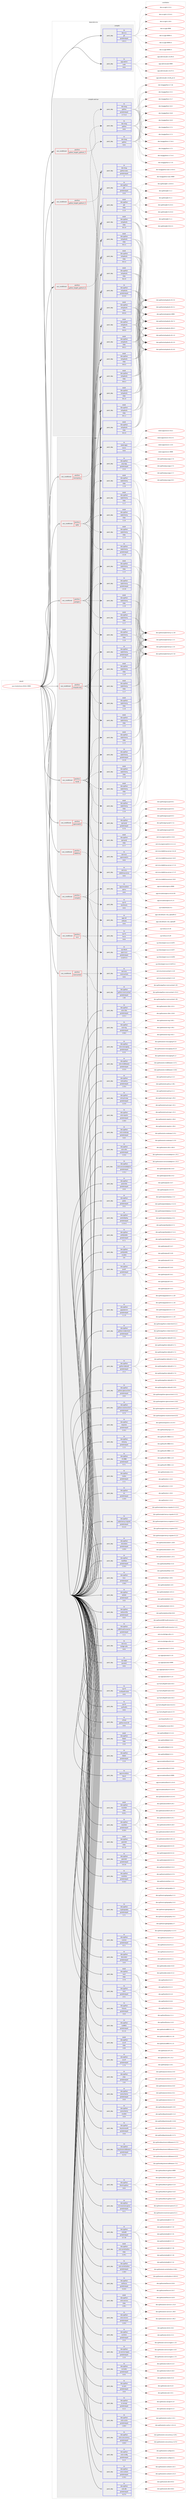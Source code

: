 digraph prolog {

# *************
# Graph options
# *************

newrank=true;
concentrate=true;
compound=true;
graph [rankdir=LR,fontname=Helvetica,fontsize=10,ranksep=1.5];#, ranksep=2.5, nodesep=0.2];
edge  [arrowhead=vee];
node  [fontname=Helvetica,fontsize=10];

# **********
# The ebuild
# **********

subgraph cluster_leftcol {
color=gray;
rank=same;
label=<<i>ebuild</i>>;
id [label="sys-cluster/nova-2018.2.9999", color=red, width=4, href="../sys-cluster/nova-2018.2.9999.svg"];
}

# ****************
# The dependencies
# ****************

subgraph cluster_midcol {
color=gray;
label=<<i>dependencies</i>>;
subgraph cluster_compile {
fillcolor="#eeeeee";
style=filled;
label=<<i>compile</i>>;
subgraph pack657672 {
dependency886330 [label=<<TABLE BORDER="0" CELLBORDER="1" CELLSPACING="0" CELLPADDING="4" WIDTH="220"><TR><TD ROWSPAN="6" CELLPADDING="30">pack_dep</TD></TR><TR><TD WIDTH="110">no</TD></TR><TR><TD>app-admin</TD></TR><TR><TD>sudo</TD></TR><TR><TD>none</TD></TR><TR><TD></TD></TR></TABLE>>, shape=none, color=blue];
}
id:e -> dependency886330:w [weight=20,style="solid",arrowhead="vee"];
subgraph pack657673 {
dependency886331 [label=<<TABLE BORDER="0" CELLBORDER="1" CELLSPACING="0" CELLPADDING="4" WIDTH="220"><TR><TD ROWSPAN="6" CELLPADDING="30">pack_dep</TD></TR><TR><TD WIDTH="110">no</TD></TR><TR><TD>dev-vcs</TD></TR><TR><TD>git</TD></TR><TR><TD>greaterequal</TD></TR><TR><TD>1.8.2.1</TD></TR></TABLE>>, shape=none, color=blue];
}
id:e -> dependency886331:w [weight=20,style="solid",arrowhead="vee"];
}
subgraph cluster_compileandrun {
fillcolor="#eeeeee";
style=filled;
label=<<i>compile and run</i>>;
subgraph cond213134 {
dependency886332 [label=<<TABLE BORDER="0" CELLBORDER="1" CELLSPACING="0" CELLPADDING="4"><TR><TD ROWSPAN="3" CELLPADDING="10">use_conditional</TD></TR><TR><TD>positive</TD></TR><TR><TD>python_targets_python2_7</TD></TR></TABLE>>, shape=none, color=red];
subgraph pack657674 {
dependency886333 [label=<<TABLE BORDER="0" CELLBORDER="1" CELLSPACING="0" CELLPADDING="4" WIDTH="220"><TR><TD ROWSPAN="6" CELLPADDING="30">pack_dep</TD></TR><TR><TD WIDTH="110">no</TD></TR><TR><TD>dev-lang</TD></TR><TR><TD>python</TD></TR><TR><TD>greaterequal</TD></TR><TR><TD>2.7.5-r2</TD></TR></TABLE>>, shape=none, color=blue];
}
dependency886332:e -> dependency886333:w [weight=20,style="dashed",arrowhead="vee"];
}
id:e -> dependency886332:w [weight=20,style="solid",arrowhead="odotvee"];
subgraph cond213135 {
dependency886334 [label=<<TABLE BORDER="0" CELLBORDER="1" CELLSPACING="0" CELLPADDING="4"><TR><TD ROWSPAN="3" CELLPADDING="10">use_conditional</TD></TR><TR><TD>positive</TD></TR><TR><TD>python_targets_python3_5</TD></TR></TABLE>>, shape=none, color=red];
subgraph pack657675 {
dependency886335 [label=<<TABLE BORDER="0" CELLBORDER="1" CELLSPACING="0" CELLPADDING="4" WIDTH="220"><TR><TD ROWSPAN="6" CELLPADDING="30">pack_dep</TD></TR><TR><TD WIDTH="110">no</TD></TR><TR><TD>dev-lang</TD></TR><TR><TD>python</TD></TR><TR><TD>none</TD></TR><TR><TD></TD></TR></TABLE>>, shape=none, color=blue];
}
dependency886334:e -> dependency886335:w [weight=20,style="dashed",arrowhead="vee"];
}
id:e -> dependency886334:w [weight=20,style="solid",arrowhead="odotvee"];
subgraph cond213136 {
dependency886336 [label=<<TABLE BORDER="0" CELLBORDER="1" CELLSPACING="0" CELLPADDING="4"><TR><TD ROWSPAN="3" CELLPADDING="10">use_conditional</TD></TR><TR><TD>positive</TD></TR><TR><TD>python_targets_python3_6</TD></TR></TABLE>>, shape=none, color=red];
subgraph pack657676 {
dependency886337 [label=<<TABLE BORDER="0" CELLBORDER="1" CELLSPACING="0" CELLPADDING="4" WIDTH="220"><TR><TD ROWSPAN="6" CELLPADDING="30">pack_dep</TD></TR><TR><TD WIDTH="110">no</TD></TR><TR><TD>dev-lang</TD></TR><TR><TD>python</TD></TR><TR><TD>none</TD></TR><TR><TD></TD></TR></TABLE>>, shape=none, color=blue];
}
dependency886336:e -> dependency886337:w [weight=20,style="dashed",arrowhead="vee"];
}
id:e -> dependency886336:w [weight=20,style="solid",arrowhead="odotvee"];
subgraph pack657677 {
dependency886338 [label=<<TABLE BORDER="0" CELLBORDER="1" CELLSPACING="0" CELLPADDING="4" WIDTH="220"><TR><TD ROWSPAN="6" CELLPADDING="30">pack_dep</TD></TR><TR><TD WIDTH="110">no</TD></TR><TR><TD>dev-lang</TD></TR><TR><TD>python-exec</TD></TR><TR><TD>greaterequal</TD></TR><TR><TD>2</TD></TR></TABLE>>, shape=none, color=blue];
}
id:e -> dependency886338:w [weight=20,style="solid",arrowhead="odotvee"];
subgraph pack657678 {
dependency886339 [label=<<TABLE BORDER="0" CELLBORDER="1" CELLSPACING="0" CELLPADDING="4" WIDTH="220"><TR><TD ROWSPAN="6" CELLPADDING="30">pack_dep</TD></TR><TR><TD WIDTH="110">no</TD></TR><TR><TD>dev-python</TD></TR><TR><TD>pbr</TD></TR><TR><TD>greaterequal</TD></TR><TR><TD>2.0.0</TD></TR></TABLE>>, shape=none, color=blue];
}
id:e -> dependency886339:w [weight=20,style="solid",arrowhead="odotvee"];
subgraph pack657679 {
dependency886340 [label=<<TABLE BORDER="0" CELLBORDER="1" CELLSPACING="0" CELLPADDING="4" WIDTH="220"><TR><TD ROWSPAN="6" CELLPADDING="30">pack_dep</TD></TR><TR><TD WIDTH="110">no</TD></TR><TR><TD>dev-python</TD></TR><TR><TD>setuptools</TD></TR><TR><TD>greaterequal</TD></TR><TR><TD>21.0.0</TD></TR></TABLE>>, shape=none, color=blue];
}
id:e -> dependency886340:w [weight=20,style="solid",arrowhead="odotvee"];
subgraph pack657680 {
dependency886341 [label=<<TABLE BORDER="0" CELLBORDER="1" CELLSPACING="0" CELLPADDING="4" WIDTH="220"><TR><TD ROWSPAN="6" CELLPADDING="30">pack_dep</TD></TR><TR><TD WIDTH="110">weak</TD></TR><TR><TD>dev-python</TD></TR><TR><TD>pbr</TD></TR><TR><TD>tilde</TD></TR><TR><TD>2.1.0</TD></TR></TABLE>>, shape=none, color=blue];
}
id:e -> dependency886341:w [weight=20,style="solid",arrowhead="odotvee"];
subgraph pack657681 {
dependency886342 [label=<<TABLE BORDER="0" CELLBORDER="1" CELLSPACING="0" CELLPADDING="4" WIDTH="220"><TR><TD ROWSPAN="6" CELLPADDING="30">pack_dep</TD></TR><TR><TD WIDTH="110">weak</TD></TR><TR><TD>dev-python</TD></TR><TR><TD>setuptools</TD></TR><TR><TD>tilde</TD></TR><TR><TD>24.0.0</TD></TR></TABLE>>, shape=none, color=blue];
}
id:e -> dependency886342:w [weight=20,style="solid",arrowhead="odotvee"];
subgraph pack657682 {
dependency886343 [label=<<TABLE BORDER="0" CELLBORDER="1" CELLSPACING="0" CELLPADDING="4" WIDTH="220"><TR><TD ROWSPAN="6" CELLPADDING="30">pack_dep</TD></TR><TR><TD WIDTH="110">weak</TD></TR><TR><TD>dev-python</TD></TR><TR><TD>setuptools</TD></TR><TR><TD>tilde</TD></TR><TR><TD>34.0.0</TD></TR></TABLE>>, shape=none, color=blue];
}
id:e -> dependency886343:w [weight=20,style="solid",arrowhead="odotvee"];
subgraph pack657683 {
dependency886344 [label=<<TABLE BORDER="0" CELLBORDER="1" CELLSPACING="0" CELLPADDING="4" WIDTH="220"><TR><TD ROWSPAN="6" CELLPADDING="30">pack_dep</TD></TR><TR><TD WIDTH="110">weak</TD></TR><TR><TD>dev-python</TD></TR><TR><TD>setuptools</TD></TR><TR><TD>tilde</TD></TR><TR><TD>34.0.1</TD></TR></TABLE>>, shape=none, color=blue];
}
id:e -> dependency886344:w [weight=20,style="solid",arrowhead="odotvee"];
subgraph pack657684 {
dependency886345 [label=<<TABLE BORDER="0" CELLBORDER="1" CELLSPACING="0" CELLPADDING="4" WIDTH="220"><TR><TD ROWSPAN="6" CELLPADDING="30">pack_dep</TD></TR><TR><TD WIDTH="110">weak</TD></TR><TR><TD>dev-python</TD></TR><TR><TD>setuptools</TD></TR><TR><TD>tilde</TD></TR><TR><TD>34.0.2</TD></TR></TABLE>>, shape=none, color=blue];
}
id:e -> dependency886345:w [weight=20,style="solid",arrowhead="odotvee"];
subgraph pack657685 {
dependency886346 [label=<<TABLE BORDER="0" CELLBORDER="1" CELLSPACING="0" CELLPADDING="4" WIDTH="220"><TR><TD ROWSPAN="6" CELLPADDING="30">pack_dep</TD></TR><TR><TD WIDTH="110">weak</TD></TR><TR><TD>dev-python</TD></TR><TR><TD>setuptools</TD></TR><TR><TD>tilde</TD></TR><TR><TD>34.0.3</TD></TR></TABLE>>, shape=none, color=blue];
}
id:e -> dependency886346:w [weight=20,style="solid",arrowhead="odotvee"];
subgraph pack657686 {
dependency886347 [label=<<TABLE BORDER="0" CELLBORDER="1" CELLSPACING="0" CELLPADDING="4" WIDTH="220"><TR><TD ROWSPAN="6" CELLPADDING="30">pack_dep</TD></TR><TR><TD WIDTH="110">weak</TD></TR><TR><TD>dev-python</TD></TR><TR><TD>setuptools</TD></TR><TR><TD>tilde</TD></TR><TR><TD>34.1.0</TD></TR></TABLE>>, shape=none, color=blue];
}
id:e -> dependency886347:w [weight=20,style="solid",arrowhead="odotvee"];
subgraph pack657687 {
dependency886348 [label=<<TABLE BORDER="0" CELLBORDER="1" CELLSPACING="0" CELLPADDING="4" WIDTH="220"><TR><TD ROWSPAN="6" CELLPADDING="30">pack_dep</TD></TR><TR><TD WIDTH="110">weak</TD></TR><TR><TD>dev-python</TD></TR><TR><TD>setuptools</TD></TR><TR><TD>tilde</TD></TR><TR><TD>34.1.1</TD></TR></TABLE>>, shape=none, color=blue];
}
id:e -> dependency886348:w [weight=20,style="solid",arrowhead="odotvee"];
subgraph pack657688 {
dependency886349 [label=<<TABLE BORDER="0" CELLBORDER="1" CELLSPACING="0" CELLPADDING="4" WIDTH="220"><TR><TD ROWSPAN="6" CELLPADDING="30">pack_dep</TD></TR><TR><TD WIDTH="110">weak</TD></TR><TR><TD>dev-python</TD></TR><TR><TD>setuptools</TD></TR><TR><TD>tilde</TD></TR><TR><TD>34.2.0</TD></TR></TABLE>>, shape=none, color=blue];
}
id:e -> dependency886349:w [weight=20,style="solid",arrowhead="odotvee"];
subgraph pack657689 {
dependency886350 [label=<<TABLE BORDER="0" CELLBORDER="1" CELLSPACING="0" CELLPADDING="4" WIDTH="220"><TR><TD ROWSPAN="6" CELLPADDING="30">pack_dep</TD></TR><TR><TD WIDTH="110">weak</TD></TR><TR><TD>dev-python</TD></TR><TR><TD>setuptools</TD></TR><TR><TD>tilde</TD></TR><TR><TD>34.3.0</TD></TR></TABLE>>, shape=none, color=blue];
}
id:e -> dependency886350:w [weight=20,style="solid",arrowhead="odotvee"];
subgraph pack657690 {
dependency886351 [label=<<TABLE BORDER="0" CELLBORDER="1" CELLSPACING="0" CELLPADDING="4" WIDTH="220"><TR><TD ROWSPAN="6" CELLPADDING="30">pack_dep</TD></TR><TR><TD WIDTH="110">weak</TD></TR><TR><TD>dev-python</TD></TR><TR><TD>setuptools</TD></TR><TR><TD>tilde</TD></TR><TR><TD>34.3.1</TD></TR></TABLE>>, shape=none, color=blue];
}
id:e -> dependency886351:w [weight=20,style="solid",arrowhead="odotvee"];
subgraph pack657691 {
dependency886352 [label=<<TABLE BORDER="0" CELLBORDER="1" CELLSPACING="0" CELLPADDING="4" WIDTH="220"><TR><TD ROWSPAN="6" CELLPADDING="30">pack_dep</TD></TR><TR><TD WIDTH="110">weak</TD></TR><TR><TD>dev-python</TD></TR><TR><TD>setuptools</TD></TR><TR><TD>tilde</TD></TR><TR><TD>34.3.2</TD></TR></TABLE>>, shape=none, color=blue];
}
id:e -> dependency886352:w [weight=20,style="solid",arrowhead="odotvee"];
subgraph pack657692 {
dependency886353 [label=<<TABLE BORDER="0" CELLBORDER="1" CELLSPACING="0" CELLPADDING="4" WIDTH="220"><TR><TD ROWSPAN="6" CELLPADDING="30">pack_dep</TD></TR><TR><TD WIDTH="110">weak</TD></TR><TR><TD>dev-python</TD></TR><TR><TD>setuptools</TD></TR><TR><TD>tilde</TD></TR><TR><TD>36.2.0</TD></TR></TABLE>>, shape=none, color=blue];
}
id:e -> dependency886353:w [weight=20,style="solid",arrowhead="odotvee"];
}
subgraph cluster_run {
fillcolor="#eeeeee";
style=filled;
label=<<i>run</i>>;
subgraph cond213137 {
dependency886354 [label=<<TABLE BORDER="0" CELLBORDER="1" CELLSPACING="0" CELLPADDING="4"><TR><TD ROWSPAN="3" CELLPADDING="10">use_conditional</TD></TR><TR><TD>positive</TD></TR><TR><TD>compute</TD></TR></TABLE>>, shape=none, color=red];
subgraph pack657693 {
dependency886355 [label=<<TABLE BORDER="0" CELLBORDER="1" CELLSPACING="0" CELLPADDING="4" WIDTH="220"><TR><TD ROWSPAN="6" CELLPADDING="30">pack_dep</TD></TR><TR><TD WIDTH="110">no</TD></TR><TR><TD>app-cdr</TD></TR><TR><TD>cdrtools</TD></TR><TR><TD>none</TD></TR><TR><TD></TD></TR></TABLE>>, shape=none, color=blue];
}
dependency886354:e -> dependency886355:w [weight=20,style="dashed",arrowhead="vee"];
subgraph pack657694 {
dependency886356 [label=<<TABLE BORDER="0" CELLBORDER="1" CELLSPACING="0" CELLPADDING="4" WIDTH="220"><TR><TD ROWSPAN="6" CELLPADDING="30">pack_dep</TD></TR><TR><TD WIDTH="110">no</TD></TR><TR><TD>sys-fs</TD></TR><TR><TD>dosfstools</TD></TR><TR><TD>none</TD></TR><TR><TD></TD></TR></TABLE>>, shape=none, color=blue];
}
dependency886354:e -> dependency886356:w [weight=20,style="dashed",arrowhead="vee"];
subgraph pack657695 {
dependency886357 [label=<<TABLE BORDER="0" CELLBORDER="1" CELLSPACING="0" CELLPADDING="4" WIDTH="220"><TR><TD ROWSPAN="6" CELLPADDING="30">pack_dep</TD></TR><TR><TD WIDTH="110">no</TD></TR><TR><TD>app-emulation</TD></TR><TR><TD>qemu</TD></TR><TR><TD>none</TD></TR><TR><TD></TD></TR></TABLE>>, shape=none, color=blue];
}
dependency886354:e -> dependency886357:w [weight=20,style="dashed",arrowhead="vee"];
}
id:e -> dependency886354:w [weight=20,style="solid",arrowhead="odot"];
subgraph cond213138 {
dependency886358 [label=<<TABLE BORDER="0" CELLBORDER="1" CELLSPACING="0" CELLPADDING="4"><TR><TD ROWSPAN="3" CELLPADDING="10">use_conditional</TD></TR><TR><TD>positive</TD></TR><TR><TD>compute-only</TD></TR></TABLE>>, shape=none, color=red];
subgraph pack657696 {
dependency886359 [label=<<TABLE BORDER="0" CELLBORDER="1" CELLSPACING="0" CELLPADDING="4" WIDTH="220"><TR><TD ROWSPAN="6" CELLPADDING="30">pack_dep</TD></TR><TR><TD WIDTH="110">no</TD></TR><TR><TD>dev-python</TD></TR><TR><TD>sqlalchemy</TD></TR><TR><TD>greaterequal</TD></TR><TR><TD>1.0.10</TD></TR></TABLE>>, shape=none, color=blue];
}
dependency886358:e -> dependency886359:w [weight=20,style="dashed",arrowhead="vee"];
subgraph pack657697 {
dependency886360 [label=<<TABLE BORDER="0" CELLBORDER="1" CELLSPACING="0" CELLPADDING="4" WIDTH="220"><TR><TD ROWSPAN="6" CELLPADDING="30">pack_dep</TD></TR><TR><TD WIDTH="110">weak</TD></TR><TR><TD>dev-python</TD></TR><TR><TD>sqlalchemy</TD></TR><TR><TD>tilde</TD></TR><TR><TD>1.1.5</TD></TR></TABLE>>, shape=none, color=blue];
}
dependency886358:e -> dependency886360:w [weight=20,style="dashed",arrowhead="vee"];
subgraph pack657698 {
dependency886361 [label=<<TABLE BORDER="0" CELLBORDER="1" CELLSPACING="0" CELLPADDING="4" WIDTH="220"><TR><TD ROWSPAN="6" CELLPADDING="30">pack_dep</TD></TR><TR><TD WIDTH="110">weak</TD></TR><TR><TD>dev-python</TD></TR><TR><TD>sqlalchemy</TD></TR><TR><TD>tilde</TD></TR><TR><TD>1.1.6</TD></TR></TABLE>>, shape=none, color=blue];
}
dependency886358:e -> dependency886361:w [weight=20,style="dashed",arrowhead="vee"];
subgraph pack657699 {
dependency886362 [label=<<TABLE BORDER="0" CELLBORDER="1" CELLSPACING="0" CELLPADDING="4" WIDTH="220"><TR><TD ROWSPAN="6" CELLPADDING="30">pack_dep</TD></TR><TR><TD WIDTH="110">weak</TD></TR><TR><TD>dev-python</TD></TR><TR><TD>sqlalchemy</TD></TR><TR><TD>tilde</TD></TR><TR><TD>1.1.7</TD></TR></TABLE>>, shape=none, color=blue];
}
dependency886358:e -> dependency886362:w [weight=20,style="dashed",arrowhead="vee"];
subgraph pack657700 {
dependency886363 [label=<<TABLE BORDER="0" CELLBORDER="1" CELLSPACING="0" CELLPADDING="4" WIDTH="220"><TR><TD ROWSPAN="6" CELLPADDING="30">pack_dep</TD></TR><TR><TD WIDTH="110">weak</TD></TR><TR><TD>dev-python</TD></TR><TR><TD>sqlalchemy</TD></TR><TR><TD>tilde</TD></TR><TR><TD>1.1.8</TD></TR></TABLE>>, shape=none, color=blue];
}
dependency886358:e -> dependency886363:w [weight=20,style="dashed",arrowhead="vee"];
}
id:e -> dependency886358:w [weight=20,style="solid",arrowhead="odot"];
subgraph cond213139 {
dependency886364 [label=<<TABLE BORDER="0" CELLBORDER="1" CELLSPACING="0" CELLPADDING="4"><TR><TD ROWSPAN="3" CELLPADDING="10">use_conditional</TD></TR><TR><TD>positive</TD></TR><TR><TD>iscsi</TD></TR></TABLE>>, shape=none, color=red];
subgraph pack657701 {
dependency886365 [label=<<TABLE BORDER="0" CELLBORDER="1" CELLSPACING="0" CELLPADDING="4" WIDTH="220"><TR><TD ROWSPAN="6" CELLPADDING="30">pack_dep</TD></TR><TR><TD WIDTH="110">no</TD></TR><TR><TD>sys-fs</TD></TR><TR><TD>lsscsi</TD></TR><TR><TD>none</TD></TR><TR><TD></TD></TR></TABLE>>, shape=none, color=blue];
}
dependency886364:e -> dependency886365:w [weight=20,style="dashed",arrowhead="vee"];
subgraph pack657702 {
dependency886366 [label=<<TABLE BORDER="0" CELLBORDER="1" CELLSPACING="0" CELLPADDING="4" WIDTH="220"><TR><TD ROWSPAN="6" CELLPADDING="30">pack_dep</TD></TR><TR><TD WIDTH="110">no</TD></TR><TR><TD>sys-block</TD></TR><TR><TD>open-iscsi</TD></TR><TR><TD>greaterequal</TD></TR><TR><TD>2.0.873-r1</TD></TR></TABLE>>, shape=none, color=blue];
}
dependency886364:e -> dependency886366:w [weight=20,style="dashed",arrowhead="vee"];
}
id:e -> dependency886364:w [weight=20,style="solid",arrowhead="odot"];
subgraph cond213140 {
dependency886367 [label=<<TABLE BORDER="0" CELLBORDER="1" CELLSPACING="0" CELLPADDING="4"><TR><TD ROWSPAN="3" CELLPADDING="10">use_conditional</TD></TR><TR><TD>positive</TD></TR><TR><TD>memcached</TD></TR></TABLE>>, shape=none, color=red];
subgraph pack657703 {
dependency886368 [label=<<TABLE BORDER="0" CELLBORDER="1" CELLSPACING="0" CELLPADDING="4" WIDTH="220"><TR><TD ROWSPAN="6" CELLPADDING="30">pack_dep</TD></TR><TR><TD WIDTH="110">no</TD></TR><TR><TD>net-misc</TD></TR><TR><TD>memcached</TD></TR><TR><TD>none</TD></TR><TR><TD></TD></TR></TABLE>>, shape=none, color=blue];
}
dependency886367:e -> dependency886368:w [weight=20,style="dashed",arrowhead="vee"];
subgraph pack657704 {
dependency886369 [label=<<TABLE BORDER="0" CELLBORDER="1" CELLSPACING="0" CELLPADDING="4" WIDTH="220"><TR><TD ROWSPAN="6" CELLPADDING="30">pack_dep</TD></TR><TR><TD WIDTH="110">no</TD></TR><TR><TD>dev-python</TD></TR><TR><TD>python-memcached</TD></TR><TR><TD>greaterequal</TD></TR><TR><TD>1.58</TD></TR></TABLE>>, shape=none, color=blue];
}
dependency886367:e -> dependency886369:w [weight=20,style="dashed",arrowhead="vee"];
}
id:e -> dependency886367:w [weight=20,style="solid",arrowhead="odot"];
subgraph cond213141 {
dependency886370 [label=<<TABLE BORDER="0" CELLBORDER="1" CELLSPACING="0" CELLPADDING="4"><TR><TD ROWSPAN="3" CELLPADDING="10">use_conditional</TD></TR><TR><TD>positive</TD></TR><TR><TD>mysql</TD></TR></TABLE>>, shape=none, color=red];
subgraph pack657705 {
dependency886371 [label=<<TABLE BORDER="0" CELLBORDER="1" CELLSPACING="0" CELLPADDING="4" WIDTH="220"><TR><TD ROWSPAN="6" CELLPADDING="30">pack_dep</TD></TR><TR><TD WIDTH="110">no</TD></TR><TR><TD>dev-python</TD></TR><TR><TD>pymysql</TD></TR><TR><TD>greaterequal</TD></TR><TR><TD>0.7.6</TD></TR></TABLE>>, shape=none, color=blue];
}
dependency886370:e -> dependency886371:w [weight=20,style="dashed",arrowhead="vee"];
subgraph pack657706 {
dependency886372 [label=<<TABLE BORDER="0" CELLBORDER="1" CELLSPACING="0" CELLPADDING="4" WIDTH="220"><TR><TD ROWSPAN="6" CELLPADDING="30">pack_dep</TD></TR><TR><TD WIDTH="110">weak</TD></TR><TR><TD>dev-python</TD></TR><TR><TD>pymysql</TD></TR><TR><TD>tilde</TD></TR><TR><TD>0.7.7</TD></TR></TABLE>>, shape=none, color=blue];
}
dependency886370:e -> dependency886372:w [weight=20,style="dashed",arrowhead="vee"];
subgraph pack657707 {
dependency886373 [label=<<TABLE BORDER="0" CELLBORDER="1" CELLSPACING="0" CELLPADDING="4" WIDTH="220"><TR><TD ROWSPAN="6" CELLPADDING="30">pack_dep</TD></TR><TR><TD WIDTH="110">no</TD></TR><TR><TD>dev-python</TD></TR><TR><TD>sqlalchemy</TD></TR><TR><TD>greaterequal</TD></TR><TR><TD>1.0.10</TD></TR></TABLE>>, shape=none, color=blue];
}
dependency886370:e -> dependency886373:w [weight=20,style="dashed",arrowhead="vee"];
subgraph pack657708 {
dependency886374 [label=<<TABLE BORDER="0" CELLBORDER="1" CELLSPACING="0" CELLPADDING="4" WIDTH="220"><TR><TD ROWSPAN="6" CELLPADDING="30">pack_dep</TD></TR><TR><TD WIDTH="110">weak</TD></TR><TR><TD>dev-python</TD></TR><TR><TD>sqlalchemy</TD></TR><TR><TD>tilde</TD></TR><TR><TD>1.1.5</TD></TR></TABLE>>, shape=none, color=blue];
}
dependency886370:e -> dependency886374:w [weight=20,style="dashed",arrowhead="vee"];
subgraph pack657709 {
dependency886375 [label=<<TABLE BORDER="0" CELLBORDER="1" CELLSPACING="0" CELLPADDING="4" WIDTH="220"><TR><TD ROWSPAN="6" CELLPADDING="30">pack_dep</TD></TR><TR><TD WIDTH="110">weak</TD></TR><TR><TD>dev-python</TD></TR><TR><TD>sqlalchemy</TD></TR><TR><TD>tilde</TD></TR><TR><TD>1.1.6</TD></TR></TABLE>>, shape=none, color=blue];
}
dependency886370:e -> dependency886375:w [weight=20,style="dashed",arrowhead="vee"];
subgraph pack657710 {
dependency886376 [label=<<TABLE BORDER="0" CELLBORDER="1" CELLSPACING="0" CELLPADDING="4" WIDTH="220"><TR><TD ROWSPAN="6" CELLPADDING="30">pack_dep</TD></TR><TR><TD WIDTH="110">weak</TD></TR><TR><TD>dev-python</TD></TR><TR><TD>sqlalchemy</TD></TR><TR><TD>tilde</TD></TR><TR><TD>1.1.7</TD></TR></TABLE>>, shape=none, color=blue];
}
dependency886370:e -> dependency886376:w [weight=20,style="dashed",arrowhead="vee"];
subgraph pack657711 {
dependency886377 [label=<<TABLE BORDER="0" CELLBORDER="1" CELLSPACING="0" CELLPADDING="4" WIDTH="220"><TR><TD ROWSPAN="6" CELLPADDING="30">pack_dep</TD></TR><TR><TD WIDTH="110">weak</TD></TR><TR><TD>dev-python</TD></TR><TR><TD>sqlalchemy</TD></TR><TR><TD>tilde</TD></TR><TR><TD>1.1.8</TD></TR></TABLE>>, shape=none, color=blue];
}
dependency886370:e -> dependency886377:w [weight=20,style="dashed",arrowhead="vee"];
}
id:e -> dependency886370:w [weight=20,style="solid",arrowhead="odot"];
subgraph cond213142 {
dependency886378 [label=<<TABLE BORDER="0" CELLBORDER="1" CELLSPACING="0" CELLPADDING="4"><TR><TD ROWSPAN="3" CELLPADDING="10">use_conditional</TD></TR><TR><TD>positive</TD></TR><TR><TD>novncproxy</TD></TR></TABLE>>, shape=none, color=red];
subgraph pack657712 {
dependency886379 [label=<<TABLE BORDER="0" CELLBORDER="1" CELLSPACING="0" CELLPADDING="4" WIDTH="220"><TR><TD ROWSPAN="6" CELLPADDING="30">pack_dep</TD></TR><TR><TD WIDTH="110">no</TD></TR><TR><TD>www-apps</TD></TR><TR><TD>novnc</TD></TR><TR><TD>none</TD></TR><TR><TD></TD></TR></TABLE>>, shape=none, color=blue];
}
dependency886378:e -> dependency886379:w [weight=20,style="dashed",arrowhead="vee"];
}
id:e -> dependency886378:w [weight=20,style="solid",arrowhead="odot"];
subgraph cond213143 {
dependency886380 [label=<<TABLE BORDER="0" CELLBORDER="1" CELLSPACING="0" CELLPADDING="4"><TR><TD ROWSPAN="3" CELLPADDING="10">use_conditional</TD></TR><TR><TD>positive</TD></TR><TR><TD>openvswitch</TD></TR></TABLE>>, shape=none, color=red];
subgraph pack657713 {
dependency886381 [label=<<TABLE BORDER="0" CELLBORDER="1" CELLSPACING="0" CELLPADDING="4" WIDTH="220"><TR><TD ROWSPAN="6" CELLPADDING="30">pack_dep</TD></TR><TR><TD WIDTH="110">no</TD></TR><TR><TD>net-misc</TD></TR><TR><TD>openvswitch</TD></TR><TR><TD>none</TD></TR><TR><TD></TD></TR></TABLE>>, shape=none, color=blue];
}
dependency886380:e -> dependency886381:w [weight=20,style="dashed",arrowhead="vee"];
}
id:e -> dependency886380:w [weight=20,style="solid",arrowhead="odot"];
subgraph cond213144 {
dependency886382 [label=<<TABLE BORDER="0" CELLBORDER="1" CELLSPACING="0" CELLPADDING="4"><TR><TD ROWSPAN="3" CELLPADDING="10">use_conditional</TD></TR><TR><TD>positive</TD></TR><TR><TD>postgres</TD></TR></TABLE>>, shape=none, color=red];
subgraph pack657714 {
dependency886383 [label=<<TABLE BORDER="0" CELLBORDER="1" CELLSPACING="0" CELLPADDING="4" WIDTH="220"><TR><TD ROWSPAN="6" CELLPADDING="30">pack_dep</TD></TR><TR><TD WIDTH="110">no</TD></TR><TR><TD>dev-python</TD></TR><TR><TD>psycopg</TD></TR><TR><TD>greaterequal</TD></TR><TR><TD>2.5.0</TD></TR></TABLE>>, shape=none, color=blue];
}
dependency886382:e -> dependency886383:w [weight=20,style="dashed",arrowhead="vee"];
subgraph pack657715 {
dependency886384 [label=<<TABLE BORDER="0" CELLBORDER="1" CELLSPACING="0" CELLPADDING="4" WIDTH="220"><TR><TD ROWSPAN="6" CELLPADDING="30">pack_dep</TD></TR><TR><TD WIDTH="110">no</TD></TR><TR><TD>dev-python</TD></TR><TR><TD>sqlalchemy</TD></TR><TR><TD>greaterequal</TD></TR><TR><TD>1.0.10</TD></TR></TABLE>>, shape=none, color=blue];
}
dependency886382:e -> dependency886384:w [weight=20,style="dashed",arrowhead="vee"];
subgraph pack657716 {
dependency886385 [label=<<TABLE BORDER="0" CELLBORDER="1" CELLSPACING="0" CELLPADDING="4" WIDTH="220"><TR><TD ROWSPAN="6" CELLPADDING="30">pack_dep</TD></TR><TR><TD WIDTH="110">weak</TD></TR><TR><TD>dev-python</TD></TR><TR><TD>sqlalchemy</TD></TR><TR><TD>tilde</TD></TR><TR><TD>1.1.5</TD></TR></TABLE>>, shape=none, color=blue];
}
dependency886382:e -> dependency886385:w [weight=20,style="dashed",arrowhead="vee"];
subgraph pack657717 {
dependency886386 [label=<<TABLE BORDER="0" CELLBORDER="1" CELLSPACING="0" CELLPADDING="4" WIDTH="220"><TR><TD ROWSPAN="6" CELLPADDING="30">pack_dep</TD></TR><TR><TD WIDTH="110">weak</TD></TR><TR><TD>dev-python</TD></TR><TR><TD>sqlalchemy</TD></TR><TR><TD>tilde</TD></TR><TR><TD>1.1.6</TD></TR></TABLE>>, shape=none, color=blue];
}
dependency886382:e -> dependency886386:w [weight=20,style="dashed",arrowhead="vee"];
subgraph pack657718 {
dependency886387 [label=<<TABLE BORDER="0" CELLBORDER="1" CELLSPACING="0" CELLPADDING="4" WIDTH="220"><TR><TD ROWSPAN="6" CELLPADDING="30">pack_dep</TD></TR><TR><TD WIDTH="110">weak</TD></TR><TR><TD>dev-python</TD></TR><TR><TD>sqlalchemy</TD></TR><TR><TD>tilde</TD></TR><TR><TD>1.1.7</TD></TR></TABLE>>, shape=none, color=blue];
}
dependency886382:e -> dependency886387:w [weight=20,style="dashed",arrowhead="vee"];
subgraph pack657719 {
dependency886388 [label=<<TABLE BORDER="0" CELLBORDER="1" CELLSPACING="0" CELLPADDING="4" WIDTH="220"><TR><TD ROWSPAN="6" CELLPADDING="30">pack_dep</TD></TR><TR><TD WIDTH="110">weak</TD></TR><TR><TD>dev-python</TD></TR><TR><TD>sqlalchemy</TD></TR><TR><TD>tilde</TD></TR><TR><TD>1.1.8</TD></TR></TABLE>>, shape=none, color=blue];
}
dependency886382:e -> dependency886388:w [weight=20,style="dashed",arrowhead="vee"];
}
id:e -> dependency886382:w [weight=20,style="solid",arrowhead="odot"];
subgraph cond213145 {
dependency886389 [label=<<TABLE BORDER="0" CELLBORDER="1" CELLSPACING="0" CELLPADDING="4"><TR><TD ROWSPAN="3" CELLPADDING="10">use_conditional</TD></TR><TR><TD>positive</TD></TR><TR><TD>rabbitmq</TD></TR></TABLE>>, shape=none, color=red];
subgraph pack657720 {
dependency886390 [label=<<TABLE BORDER="0" CELLBORDER="1" CELLSPACING="0" CELLPADDING="4" WIDTH="220"><TR><TD ROWSPAN="6" CELLPADDING="30">pack_dep</TD></TR><TR><TD WIDTH="110">no</TD></TR><TR><TD>net-misc</TD></TR><TR><TD>rabbitmq-server</TD></TR><TR><TD>none</TD></TR><TR><TD></TD></TR></TABLE>>, shape=none, color=blue];
}
dependency886389:e -> dependency886390:w [weight=20,style="dashed",arrowhead="vee"];
}
id:e -> dependency886389:w [weight=20,style="solid",arrowhead="odot"];
subgraph cond213146 {
dependency886391 [label=<<TABLE BORDER="0" CELLBORDER="1" CELLSPACING="0" CELLPADDING="4"><TR><TD ROWSPAN="3" CELLPADDING="10">use_conditional</TD></TR><TR><TD>positive</TD></TR><TR><TD>sqlite</TD></TR></TABLE>>, shape=none, color=red];
subgraph pack657721 {
dependency886392 [label=<<TABLE BORDER="0" CELLBORDER="1" CELLSPACING="0" CELLPADDING="4" WIDTH="220"><TR><TD ROWSPAN="6" CELLPADDING="30">pack_dep</TD></TR><TR><TD WIDTH="110">no</TD></TR><TR><TD>dev-python</TD></TR><TR><TD>sqlalchemy</TD></TR><TR><TD>greaterequal</TD></TR><TR><TD>1.0.10</TD></TR></TABLE>>, shape=none, color=blue];
}
dependency886391:e -> dependency886392:w [weight=20,style="dashed",arrowhead="vee"];
subgraph pack657722 {
dependency886393 [label=<<TABLE BORDER="0" CELLBORDER="1" CELLSPACING="0" CELLPADDING="4" WIDTH="220"><TR><TD ROWSPAN="6" CELLPADDING="30">pack_dep</TD></TR><TR><TD WIDTH="110">weak</TD></TR><TR><TD>dev-python</TD></TR><TR><TD>sqlalchemy</TD></TR><TR><TD>tilde</TD></TR><TR><TD>1.1.5</TD></TR></TABLE>>, shape=none, color=blue];
}
dependency886391:e -> dependency886393:w [weight=20,style="dashed",arrowhead="vee"];
subgraph pack657723 {
dependency886394 [label=<<TABLE BORDER="0" CELLBORDER="1" CELLSPACING="0" CELLPADDING="4" WIDTH="220"><TR><TD ROWSPAN="6" CELLPADDING="30">pack_dep</TD></TR><TR><TD WIDTH="110">weak</TD></TR><TR><TD>dev-python</TD></TR><TR><TD>sqlalchemy</TD></TR><TR><TD>tilde</TD></TR><TR><TD>1.1.6</TD></TR></TABLE>>, shape=none, color=blue];
}
dependency886391:e -> dependency886394:w [weight=20,style="dashed",arrowhead="vee"];
subgraph pack657724 {
dependency886395 [label=<<TABLE BORDER="0" CELLBORDER="1" CELLSPACING="0" CELLPADDING="4" WIDTH="220"><TR><TD ROWSPAN="6" CELLPADDING="30">pack_dep</TD></TR><TR><TD WIDTH="110">weak</TD></TR><TR><TD>dev-python</TD></TR><TR><TD>sqlalchemy</TD></TR><TR><TD>tilde</TD></TR><TR><TD>1.1.7</TD></TR></TABLE>>, shape=none, color=blue];
}
dependency886391:e -> dependency886395:w [weight=20,style="dashed",arrowhead="vee"];
subgraph pack657725 {
dependency886396 [label=<<TABLE BORDER="0" CELLBORDER="1" CELLSPACING="0" CELLPADDING="4" WIDTH="220"><TR><TD ROWSPAN="6" CELLPADDING="30">pack_dep</TD></TR><TR><TD WIDTH="110">weak</TD></TR><TR><TD>dev-python</TD></TR><TR><TD>sqlalchemy</TD></TR><TR><TD>tilde</TD></TR><TR><TD>1.1.8</TD></TR></TABLE>>, shape=none, color=blue];
}
dependency886391:e -> dependency886396:w [weight=20,style="dashed",arrowhead="vee"];
}
id:e -> dependency886391:w [weight=20,style="solid",arrowhead="odot"];
subgraph pack657726 {
dependency886397 [label=<<TABLE BORDER="0" CELLBORDER="1" CELLSPACING="0" CELLPADDING="4" WIDTH="220"><TR><TD ROWSPAN="6" CELLPADDING="30">pack_dep</TD></TR><TR><TD WIDTH="110">no</TD></TR><TR><TD>app-emulation</TD></TR><TR><TD>libvirt</TD></TR><TR><TD>none</TD></TR><TR><TD></TD></TR></TABLE>>, shape=none, color=blue];
}
id:e -> dependency886397:w [weight=20,style="solid",arrowhead="odot"];
subgraph pack657727 {
dependency886398 [label=<<TABLE BORDER="0" CELLBORDER="1" CELLSPACING="0" CELLPADDING="4" WIDTH="220"><TR><TD ROWSPAN="6" CELLPADDING="30">pack_dep</TD></TR><TR><TD WIDTH="110">no</TD></TR><TR><TD>dev-python</TD></TR><TR><TD>Babel</TD></TR><TR><TD>greaterequal</TD></TR><TR><TD>2.3.4</TD></TR></TABLE>>, shape=none, color=blue];
}
id:e -> dependency886398:w [weight=20,style="solid",arrowhead="odot"];
subgraph pack657728 {
dependency886399 [label=<<TABLE BORDER="0" CELLBORDER="1" CELLSPACING="0" CELLPADDING="4" WIDTH="220"><TR><TD ROWSPAN="6" CELLPADDING="30">pack_dep</TD></TR><TR><TD WIDTH="110">no</TD></TR><TR><TD>dev-python</TD></TR><TR><TD>castellan</TD></TR><TR><TD>greaterequal</TD></TR><TR><TD>0.16.0</TD></TR></TABLE>>, shape=none, color=blue];
}
id:e -> dependency886399:w [weight=20,style="solid",arrowhead="odot"];
subgraph pack657729 {
dependency886400 [label=<<TABLE BORDER="0" CELLBORDER="1" CELLSPACING="0" CELLPADDING="4" WIDTH="220"><TR><TD ROWSPAN="6" CELLPADDING="30">pack_dep</TD></TR><TR><TD WIDTH="110">no</TD></TR><TR><TD>dev-python</TD></TR><TR><TD>cryptography</TD></TR><TR><TD>greaterequal</TD></TR><TR><TD>1.2.1</TD></TR></TABLE>>, shape=none, color=blue];
}
id:e -> dependency886400:w [weight=20,style="solid",arrowhead="odot"];
subgraph pack657730 {
dependency886401 [label=<<TABLE BORDER="0" CELLBORDER="1" CELLSPACING="0" CELLPADDING="4" WIDTH="220"><TR><TD ROWSPAN="6" CELLPADDING="30">pack_dep</TD></TR><TR><TD WIDTH="110">no</TD></TR><TR><TD>dev-python</TD></TR><TR><TD>cursive</TD></TR><TR><TD>greaterequal</TD></TR><TR><TD>0.2.1</TD></TR></TABLE>>, shape=none, color=blue];
}
id:e -> dependency886401:w [weight=20,style="solid",arrowhead="odot"];
subgraph pack657731 {
dependency886402 [label=<<TABLE BORDER="0" CELLBORDER="1" CELLSPACING="0" CELLPADDING="4" WIDTH="220"><TR><TD ROWSPAN="6" CELLPADDING="30">pack_dep</TD></TR><TR><TD WIDTH="110">no</TD></TR><TR><TD>dev-python</TD></TR><TR><TD>decorator</TD></TR><TR><TD>greaterequal</TD></TR><TR><TD>3.4.0</TD></TR></TABLE>>, shape=none, color=blue];
}
id:e -> dependency886402:w [weight=20,style="solid",arrowhead="odot"];
subgraph pack657732 {
dependency886403 [label=<<TABLE BORDER="0" CELLBORDER="1" CELLSPACING="0" CELLPADDING="4" WIDTH="220"><TR><TD ROWSPAN="6" CELLPADDING="30">pack_dep</TD></TR><TR><TD WIDTH="110">no</TD></TR><TR><TD>dev-python</TD></TR><TR><TD>eventlet</TD></TR><TR><TD>greaterequal</TD></TR><TR><TD>0.18.4</TD></TR></TABLE>>, shape=none, color=blue];
}
id:e -> dependency886403:w [weight=20,style="solid",arrowhead="odot"];
subgraph pack657733 {
dependency886404 [label=<<TABLE BORDER="0" CELLBORDER="1" CELLSPACING="0" CELLPADDING="4" WIDTH="220"><TR><TD ROWSPAN="6" CELLPADDING="30">pack_dep</TD></TR><TR><TD WIDTH="110">no</TD></TR><TR><TD>dev-python</TD></TR><TR><TD>futures</TD></TR><TR><TD>greaterequal</TD></TR><TR><TD>3.0.0</TD></TR></TABLE>>, shape=none, color=blue];
}
id:e -> dependency886404:w [weight=20,style="solid",arrowhead="odot"];
subgraph pack657734 {
dependency886405 [label=<<TABLE BORDER="0" CELLBORDER="1" CELLSPACING="0" CELLPADDING="4" WIDTH="220"><TR><TD ROWSPAN="6" CELLPADDING="30">pack_dep</TD></TR><TR><TD WIDTH="110">no</TD></TR><TR><TD>dev-python</TD></TR><TR><TD>greenlet</TD></TR><TR><TD>greaterequal</TD></TR><TR><TD>0.4.10</TD></TR></TABLE>>, shape=none, color=blue];
}
id:e -> dependency886405:w [weight=20,style="solid",arrowhead="odot"];
subgraph pack657735 {
dependency886406 [label=<<TABLE BORDER="0" CELLBORDER="1" CELLSPACING="0" CELLPADDING="4" WIDTH="220"><TR><TD ROWSPAN="6" CELLPADDING="30">pack_dep</TD></TR><TR><TD WIDTH="110">no</TD></TR><TR><TD>dev-python</TD></TR><TR><TD>iso8601</TD></TR><TR><TD>greaterequal</TD></TR><TR><TD>0.1.11</TD></TR></TABLE>>, shape=none, color=blue];
}
id:e -> dependency886406:w [weight=20,style="solid",arrowhead="odot"];
subgraph pack657736 {
dependency886407 [label=<<TABLE BORDER="0" CELLBORDER="1" CELLSPACING="0" CELLPADDING="4" WIDTH="220"><TR><TD ROWSPAN="6" CELLPADDING="30">pack_dep</TD></TR><TR><TD WIDTH="110">no</TD></TR><TR><TD>dev-python</TD></TR><TR><TD>jinja</TD></TR><TR><TD>greaterequal</TD></TR><TR><TD>2.10</TD></TR></TABLE>>, shape=none, color=blue];
}
id:e -> dependency886407:w [weight=20,style="solid",arrowhead="odot"];
subgraph pack657737 {
dependency886408 [label=<<TABLE BORDER="0" CELLBORDER="1" CELLSPACING="0" CELLPADDING="4" WIDTH="220"><TR><TD ROWSPAN="6" CELLPADDING="30">pack_dep</TD></TR><TR><TD WIDTH="110">no</TD></TR><TR><TD>dev-python</TD></TR><TR><TD>jsonschema</TD></TR><TR><TD>greaterequal</TD></TR><TR><TD>2.6.0</TD></TR></TABLE>>, shape=none, color=blue];
}
id:e -> dependency886408:w [weight=20,style="solid",arrowhead="odot"];
subgraph pack657738 {
dependency886409 [label=<<TABLE BORDER="0" CELLBORDER="1" CELLSPACING="0" CELLPADDING="4" WIDTH="220"><TR><TD ROWSPAN="6" CELLPADDING="30">pack_dep</TD></TR><TR><TD WIDTH="110">no</TD></TR><TR><TD>dev-python</TD></TR><TR><TD>jsonschema</TD></TR><TR><TD>smaller</TD></TR><TR><TD>3.0.0</TD></TR></TABLE>>, shape=none, color=blue];
}
id:e -> dependency886409:w [weight=20,style="solid",arrowhead="odot"];
subgraph pack657739 {
dependency886410 [label=<<TABLE BORDER="0" CELLBORDER="1" CELLSPACING="0" CELLPADDING="4" WIDTH="220"><TR><TD ROWSPAN="6" CELLPADDING="30">pack_dep</TD></TR><TR><TD WIDTH="110">no</TD></TR><TR><TD>dev-python</TD></TR><TR><TD>keystoneauth</TD></TR><TR><TD>greaterequal</TD></TR><TR><TD>3.9.0</TD></TR></TABLE>>, shape=none, color=blue];
}
id:e -> dependency886410:w [weight=20,style="solid",arrowhead="odot"];
subgraph pack657740 {
dependency886411 [label=<<TABLE BORDER="0" CELLBORDER="1" CELLSPACING="0" CELLPADDING="4" WIDTH="220"><TR><TD ROWSPAN="6" CELLPADDING="30">pack_dep</TD></TR><TR><TD WIDTH="110">no</TD></TR><TR><TD>dev-python</TD></TR><TR><TD>keystonemiddleware</TD></TR><TR><TD>greaterequal</TD></TR><TR><TD>4.17.0</TD></TR></TABLE>>, shape=none, color=blue];
}
id:e -> dependency886411:w [weight=20,style="solid",arrowhead="odot"];
subgraph pack657741 {
dependency886412 [label=<<TABLE BORDER="0" CELLBORDER="1" CELLSPACING="0" CELLPADDING="4" WIDTH="220"><TR><TD ROWSPAN="6" CELLPADDING="30">pack_dep</TD></TR><TR><TD WIDTH="110">no</TD></TR><TR><TD>dev-python</TD></TR><TR><TD>libvirt-python</TD></TR><TR><TD>none</TD></TR><TR><TD></TD></TR></TABLE>>, shape=none, color=blue];
}
id:e -> dependency886412:w [weight=20,style="solid",arrowhead="odot"];
subgraph pack657742 {
dependency886413 [label=<<TABLE BORDER="0" CELLBORDER="1" CELLSPACING="0" CELLPADDING="4" WIDTH="220"><TR><TD ROWSPAN="6" CELLPADDING="30">pack_dep</TD></TR><TR><TD WIDTH="110">no</TD></TR><TR><TD>dev-python</TD></TR><TR><TD>lxml</TD></TR><TR><TD>greaterequal</TD></TR><TR><TD>2.4.1</TD></TR></TABLE>>, shape=none, color=blue];
}
id:e -> dependency886413:w [weight=20,style="solid",arrowhead="odot"];
subgraph pack657743 {
dependency886414 [label=<<TABLE BORDER="0" CELLBORDER="1" CELLSPACING="0" CELLPADDING="4" WIDTH="220"><TR><TD ROWSPAN="6" CELLPADDING="30">pack_dep</TD></TR><TR><TD WIDTH="110">no</TD></TR><TR><TD>dev-python</TD></TR><TR><TD>microversion-parse</TD></TR><TR><TD>greaterequal</TD></TR><TR><TD>0.2.1</TD></TR></TABLE>>, shape=none, color=blue];
}
id:e -> dependency886414:w [weight=20,style="solid",arrowhead="odot"];
subgraph pack657744 {
dependency886415 [label=<<TABLE BORDER="0" CELLBORDER="1" CELLSPACING="0" CELLPADDING="4" WIDTH="220"><TR><TD ROWSPAN="6" CELLPADDING="30">pack_dep</TD></TR><TR><TD WIDTH="110">no</TD></TR><TR><TD>dev-python</TD></TR><TR><TD>netaddr</TD></TR><TR><TD>greaterequal</TD></TR><TR><TD>0.7.18</TD></TR></TABLE>>, shape=none, color=blue];
}
id:e -> dependency886415:w [weight=20,style="solid",arrowhead="odot"];
subgraph pack657745 {
dependency886416 [label=<<TABLE BORDER="0" CELLBORDER="1" CELLSPACING="0" CELLPADDING="4" WIDTH="220"><TR><TD ROWSPAN="6" CELLPADDING="30">pack_dep</TD></TR><TR><TD WIDTH="110">no</TD></TR><TR><TD>dev-python</TD></TR><TR><TD>netifaces</TD></TR><TR><TD>greaterequal</TD></TR><TR><TD>0.10.4</TD></TR></TABLE>>, shape=none, color=blue];
}
id:e -> dependency886416:w [weight=20,style="solid",arrowhead="odot"];
subgraph pack657746 {
dependency886417 [label=<<TABLE BORDER="0" CELLBORDER="1" CELLSPACING="0" CELLPADDING="4" WIDTH="220"><TR><TD ROWSPAN="6" CELLPADDING="30">pack_dep</TD></TR><TR><TD WIDTH="110">no</TD></TR><TR><TD>dev-python</TD></TR><TR><TD>os-brick</TD></TR><TR><TD>greaterequal</TD></TR><TR><TD>2.5.0</TD></TR></TABLE>>, shape=none, color=blue];
}
id:e -> dependency886417:w [weight=20,style="solid",arrowhead="odot"];
subgraph pack657747 {
dependency886418 [label=<<TABLE BORDER="0" CELLBORDER="1" CELLSPACING="0" CELLPADDING="4" WIDTH="220"><TR><TD ROWSPAN="6" CELLPADDING="30">pack_dep</TD></TR><TR><TD WIDTH="110">no</TD></TR><TR><TD>dev-python</TD></TR><TR><TD>os-service-types</TD></TR><TR><TD>greaterequal</TD></TR><TR><TD>1.2.0</TD></TR></TABLE>>, shape=none, color=blue];
}
id:e -> dependency886418:w [weight=20,style="solid",arrowhead="odot"];
subgraph pack657748 {
dependency886419 [label=<<TABLE BORDER="0" CELLBORDER="1" CELLSPACING="0" CELLPADDING="4" WIDTH="220"><TR><TD ROWSPAN="6" CELLPADDING="30">pack_dep</TD></TR><TR><TD WIDTH="110">no</TD></TR><TR><TD>dev-python</TD></TR><TR><TD>os-traits</TD></TR><TR><TD>greaterequal</TD></TR><TR><TD>0.4.0</TD></TR></TABLE>>, shape=none, color=blue];
}
id:e -> dependency886419:w [weight=20,style="solid",arrowhead="odot"];
subgraph pack657749 {
dependency886420 [label=<<TABLE BORDER="0" CELLBORDER="1" CELLSPACING="0" CELLPADDING="4" WIDTH="220"><TR><TD ROWSPAN="6" CELLPADDING="30">pack_dep</TD></TR><TR><TD WIDTH="110">no</TD></TR><TR><TD>dev-python</TD></TR><TR><TD>os-vif</TD></TR><TR><TD>greaterequal</TD></TR><TR><TD>1.7.0</TD></TR></TABLE>>, shape=none, color=blue];
}
id:e -> dependency886420:w [weight=20,style="solid",arrowhead="odot"];
subgraph pack657750 {
dependency886421 [label=<<TABLE BORDER="0" CELLBORDER="1" CELLSPACING="0" CELLPADDING="4" WIDTH="220"><TR><TD ROWSPAN="6" CELLPADDING="30">pack_dep</TD></TR><TR><TD WIDTH="110">no</TD></TR><TR><TD>dev-python</TD></TR><TR><TD>os-win</TD></TR><TR><TD>greaterequal</TD></TR><TR><TD>3.0.0</TD></TR></TABLE>>, shape=none, color=blue];
}
id:e -> dependency886421:w [weight=20,style="solid",arrowhead="odot"];
subgraph pack657751 {
dependency886422 [label=<<TABLE BORDER="0" CELLBORDER="1" CELLSPACING="0" CELLPADDING="4" WIDTH="220"><TR><TD ROWSPAN="6" CELLPADDING="30">pack_dep</TD></TR><TR><TD WIDTH="110">no</TD></TR><TR><TD>dev-python</TD></TR><TR><TD>os-xenapi</TD></TR><TR><TD>greaterequal</TD></TR><TR><TD>0.3.3</TD></TR></TABLE>>, shape=none, color=blue];
}
id:e -> dependency886422:w [weight=20,style="solid",arrowhead="odot"];
subgraph pack657752 {
dependency886423 [label=<<TABLE BORDER="0" CELLBORDER="1" CELLSPACING="0" CELLPADDING="4" WIDTH="220"><TR><TD ROWSPAN="6" CELLPADDING="30">pack_dep</TD></TR><TR><TD WIDTH="110">no</TD></TR><TR><TD>dev-python</TD></TR><TR><TD>oslo-cache</TD></TR><TR><TD>greaterequal</TD></TR><TR><TD>1.26.0</TD></TR></TABLE>>, shape=none, color=blue];
}
id:e -> dependency886423:w [weight=20,style="solid",arrowhead="odot"];
subgraph pack657753 {
dependency886424 [label=<<TABLE BORDER="0" CELLBORDER="1" CELLSPACING="0" CELLPADDING="4" WIDTH="220"><TR><TD ROWSPAN="6" CELLPADDING="30">pack_dep</TD></TR><TR><TD WIDTH="110">no</TD></TR><TR><TD>dev-python</TD></TR><TR><TD>oslo-concurrency</TD></TR><TR><TD>greaterequal</TD></TR><TR><TD>3.26.0</TD></TR></TABLE>>, shape=none, color=blue];
}
id:e -> dependency886424:w [weight=20,style="solid",arrowhead="odot"];
subgraph pack657754 {
dependency886425 [label=<<TABLE BORDER="0" CELLBORDER="1" CELLSPACING="0" CELLPADDING="4" WIDTH="220"><TR><TD ROWSPAN="6" CELLPADDING="30">pack_dep</TD></TR><TR><TD WIDTH="110">no</TD></TR><TR><TD>dev-python</TD></TR><TR><TD>oslo-config</TD></TR><TR><TD>greaterequal</TD></TR><TR><TD>6.1.0</TD></TR></TABLE>>, shape=none, color=blue];
}
id:e -> dependency886425:w [weight=20,style="solid",arrowhead="odot"];
subgraph pack657755 {
dependency886426 [label=<<TABLE BORDER="0" CELLBORDER="1" CELLSPACING="0" CELLPADDING="4" WIDTH="220"><TR><TD ROWSPAN="6" CELLPADDING="30">pack_dep</TD></TR><TR><TD WIDTH="110">no</TD></TR><TR><TD>dev-python</TD></TR><TR><TD>oslo-context</TD></TR><TR><TD>greaterequal</TD></TR><TR><TD>2.19.2</TD></TR></TABLE>>, shape=none, color=blue];
}
id:e -> dependency886426:w [weight=20,style="solid",arrowhead="odot"];
subgraph pack657756 {
dependency886427 [label=<<TABLE BORDER="0" CELLBORDER="1" CELLSPACING="0" CELLPADDING="4" WIDTH="220"><TR><TD ROWSPAN="6" CELLPADDING="30">pack_dep</TD></TR><TR><TD WIDTH="110">no</TD></TR><TR><TD>dev-python</TD></TR><TR><TD>oslo-db</TD></TR><TR><TD>greaterequal</TD></TR><TR><TD>4.27.0</TD></TR></TABLE>>, shape=none, color=blue];
}
id:e -> dependency886427:w [weight=20,style="solid",arrowhead="odot"];
subgraph pack657757 {
dependency886428 [label=<<TABLE BORDER="0" CELLBORDER="1" CELLSPACING="0" CELLPADDING="4" WIDTH="220"><TR><TD ROWSPAN="6" CELLPADDING="30">pack_dep</TD></TR><TR><TD WIDTH="110">no</TD></TR><TR><TD>dev-python</TD></TR><TR><TD>oslo-i18n</TD></TR><TR><TD>greaterequal</TD></TR><TR><TD>3.15.3</TD></TR></TABLE>>, shape=none, color=blue];
}
id:e -> dependency886428:w [weight=20,style="solid",arrowhead="odot"];
subgraph pack657758 {
dependency886429 [label=<<TABLE BORDER="0" CELLBORDER="1" CELLSPACING="0" CELLPADDING="4" WIDTH="220"><TR><TD ROWSPAN="6" CELLPADDING="30">pack_dep</TD></TR><TR><TD WIDTH="110">no</TD></TR><TR><TD>dev-python</TD></TR><TR><TD>oslo-log</TD></TR><TR><TD>greaterequal</TD></TR><TR><TD>3.36.0</TD></TR></TABLE>>, shape=none, color=blue];
}
id:e -> dependency886429:w [weight=20,style="solid",arrowhead="odot"];
subgraph pack657759 {
dependency886430 [label=<<TABLE BORDER="0" CELLBORDER="1" CELLSPACING="0" CELLPADDING="4" WIDTH="220"><TR><TD ROWSPAN="6" CELLPADDING="30">pack_dep</TD></TR><TR><TD WIDTH="110">no</TD></TR><TR><TD>dev-python</TD></TR><TR><TD>oslo-messaging</TD></TR><TR><TD>greaterequal</TD></TR><TR><TD>6.3.0</TD></TR></TABLE>>, shape=none, color=blue];
}
id:e -> dependency886430:w [weight=20,style="solid",arrowhead="odot"];
subgraph pack657760 {
dependency886431 [label=<<TABLE BORDER="0" CELLBORDER="1" CELLSPACING="0" CELLPADDING="4" WIDTH="220"><TR><TD ROWSPAN="6" CELLPADDING="30">pack_dep</TD></TR><TR><TD WIDTH="110">no</TD></TR><TR><TD>dev-python</TD></TR><TR><TD>oslo-middleware</TD></TR><TR><TD>greaterequal</TD></TR><TR><TD>3.31.0</TD></TR></TABLE>>, shape=none, color=blue];
}
id:e -> dependency886431:w [weight=20,style="solid",arrowhead="odot"];
subgraph pack657761 {
dependency886432 [label=<<TABLE BORDER="0" CELLBORDER="1" CELLSPACING="0" CELLPADDING="4" WIDTH="220"><TR><TD ROWSPAN="6" CELLPADDING="30">pack_dep</TD></TR><TR><TD WIDTH="110">no</TD></TR><TR><TD>dev-python</TD></TR><TR><TD>oslo-policy</TD></TR><TR><TD>greaterequal</TD></TR><TR><TD>1.35.0</TD></TR></TABLE>>, shape=none, color=blue];
}
id:e -> dependency886432:w [weight=20,style="solid",arrowhead="odot"];
subgraph pack657762 {
dependency886433 [label=<<TABLE BORDER="0" CELLBORDER="1" CELLSPACING="0" CELLPADDING="4" WIDTH="220"><TR><TD ROWSPAN="6" CELLPADDING="30">pack_dep</TD></TR><TR><TD WIDTH="110">no</TD></TR><TR><TD>dev-python</TD></TR><TR><TD>oslo-privsep</TD></TR><TR><TD>greaterequal</TD></TR><TR><TD>1.23.0</TD></TR></TABLE>>, shape=none, color=blue];
}
id:e -> dependency886433:w [weight=20,style="solid",arrowhead="odot"];
subgraph pack657763 {
dependency886434 [label=<<TABLE BORDER="0" CELLBORDER="1" CELLSPACING="0" CELLPADDING="4" WIDTH="220"><TR><TD ROWSPAN="6" CELLPADDING="30">pack_dep</TD></TR><TR><TD WIDTH="110">no</TD></TR><TR><TD>dev-python</TD></TR><TR><TD>oslo-reports</TD></TR><TR><TD>greaterequal</TD></TR><TR><TD>1.18.0</TD></TR></TABLE>>, shape=none, color=blue];
}
id:e -> dependency886434:w [weight=20,style="solid",arrowhead="odot"];
subgraph pack657764 {
dependency886435 [label=<<TABLE BORDER="0" CELLBORDER="1" CELLSPACING="0" CELLPADDING="4" WIDTH="220"><TR><TD ROWSPAN="6" CELLPADDING="30">pack_dep</TD></TR><TR><TD WIDTH="110">no</TD></TR><TR><TD>dev-python</TD></TR><TR><TD>oslo-rootwrap</TD></TR><TR><TD>greaterequal</TD></TR><TR><TD>5.8.0</TD></TR></TABLE>>, shape=none, color=blue];
}
id:e -> dependency886435:w [weight=20,style="solid",arrowhead="odot"];
subgraph pack657765 {
dependency886436 [label=<<TABLE BORDER="0" CELLBORDER="1" CELLSPACING="0" CELLPADDING="4" WIDTH="220"><TR><TD ROWSPAN="6" CELLPADDING="30">pack_dep</TD></TR><TR><TD WIDTH="110">no</TD></TR><TR><TD>dev-python</TD></TR><TR><TD>oslo-serialization</TD></TR><TR><TD>greaterequal</TD></TR><TR><TD>1.18.0</TD></TR></TABLE>>, shape=none, color=blue];
}
id:e -> dependency886436:w [weight=20,style="solid",arrowhead="odot"];
subgraph pack657766 {
dependency886437 [label=<<TABLE BORDER="0" CELLBORDER="1" CELLSPACING="0" CELLPADDING="4" WIDTH="220"><TR><TD ROWSPAN="6" CELLPADDING="30">pack_dep</TD></TR><TR><TD WIDTH="110">no</TD></TR><TR><TD>dev-python</TD></TR><TR><TD>oslo-service</TD></TR><TR><TD>greaterequal</TD></TR><TR><TD>1.24.0</TD></TR></TABLE>>, shape=none, color=blue];
}
id:e -> dependency886437:w [weight=20,style="solid",arrowhead="odot"];
subgraph pack657767 {
dependency886438 [label=<<TABLE BORDER="0" CELLBORDER="1" CELLSPACING="0" CELLPADDING="4" WIDTH="220"><TR><TD ROWSPAN="6" CELLPADDING="30">pack_dep</TD></TR><TR><TD WIDTH="110">no</TD></TR><TR><TD>dev-python</TD></TR><TR><TD>oslo-utils</TD></TR><TR><TD>greaterequal</TD></TR><TR><TD>3.33.0</TD></TR></TABLE>>, shape=none, color=blue];
}
id:e -> dependency886438:w [weight=20,style="solid",arrowhead="odot"];
subgraph pack657768 {
dependency886439 [label=<<TABLE BORDER="0" CELLBORDER="1" CELLSPACING="0" CELLPADDING="4" WIDTH="220"><TR><TD ROWSPAN="6" CELLPADDING="30">pack_dep</TD></TR><TR><TD WIDTH="110">no</TD></TR><TR><TD>dev-python</TD></TR><TR><TD>oslo-versionedobjects</TD></TR><TR><TD>greaterequal</TD></TR><TR><TD>1.31.2</TD></TR></TABLE>>, shape=none, color=blue];
}
id:e -> dependency886439:w [weight=20,style="solid",arrowhead="odot"];
subgraph pack657769 {
dependency886440 [label=<<TABLE BORDER="0" CELLBORDER="1" CELLSPACING="0" CELLPADDING="4" WIDTH="220"><TR><TD ROWSPAN="6" CELLPADDING="30">pack_dep</TD></TR><TR><TD WIDTH="110">no</TD></TR><TR><TD>dev-python</TD></TR><TR><TD>paramiko</TD></TR><TR><TD>greaterequal</TD></TR><TR><TD>2.0.0</TD></TR></TABLE>>, shape=none, color=blue];
}
id:e -> dependency886440:w [weight=20,style="solid",arrowhead="odot"];
subgraph pack657770 {
dependency886441 [label=<<TABLE BORDER="0" CELLBORDER="1" CELLSPACING="0" CELLPADDING="4" WIDTH="220"><TR><TD ROWSPAN="6" CELLPADDING="30">pack_dep</TD></TR><TR><TD WIDTH="110">no</TD></TR><TR><TD>dev-python</TD></TR><TR><TD>paste</TD></TR><TR><TD>greaterequal</TD></TR><TR><TD>2.0.2</TD></TR></TABLE>>, shape=none, color=blue];
}
id:e -> dependency886441:w [weight=20,style="solid",arrowhead="odot"];
subgraph pack657771 {
dependency886442 [label=<<TABLE BORDER="0" CELLBORDER="1" CELLSPACING="0" CELLPADDING="4" WIDTH="220"><TR><TD ROWSPAN="6" CELLPADDING="30">pack_dep</TD></TR><TR><TD WIDTH="110">no</TD></TR><TR><TD>dev-python</TD></TR><TR><TD>pastedeploy</TD></TR><TR><TD>greaterequal</TD></TR><TR><TD>1.5.0-r1</TD></TR></TABLE>>, shape=none, color=blue];
}
id:e -> dependency886442:w [weight=20,style="solid",arrowhead="odot"];
subgraph pack657772 {
dependency886443 [label=<<TABLE BORDER="0" CELLBORDER="1" CELLSPACING="0" CELLPADDING="4" WIDTH="220"><TR><TD ROWSPAN="6" CELLPADDING="30">pack_dep</TD></TR><TR><TD WIDTH="110">no</TD></TR><TR><TD>dev-python</TD></TR><TR><TD>prettytable</TD></TR><TR><TD>greaterequal</TD></TR><TR><TD>0.7.1</TD></TR></TABLE>>, shape=none, color=blue];
}
id:e -> dependency886443:w [weight=20,style="solid",arrowhead="odot"];
subgraph pack657773 {
dependency886444 [label=<<TABLE BORDER="0" CELLBORDER="1" CELLSPACING="0" CELLPADDING="4" WIDTH="220"><TR><TD ROWSPAN="6" CELLPADDING="30">pack_dep</TD></TR><TR><TD WIDTH="110">no</TD></TR><TR><TD>dev-python</TD></TR><TR><TD>prettytable</TD></TR><TR><TD>smaller</TD></TR><TR><TD>0.8</TD></TR></TABLE>>, shape=none, color=blue];
}
id:e -> dependency886444:w [weight=20,style="solid",arrowhead="odot"];
subgraph pack657774 {
dependency886445 [label=<<TABLE BORDER="0" CELLBORDER="1" CELLSPACING="0" CELLPADDING="4" WIDTH="220"><TR><TD ROWSPAN="6" CELLPADDING="30">pack_dep</TD></TR><TR><TD WIDTH="110">no</TD></TR><TR><TD>dev-python</TD></TR><TR><TD>psutil</TD></TR><TR><TD>greaterequal</TD></TR><TR><TD>3.2.2</TD></TR></TABLE>>, shape=none, color=blue];
}
id:e -> dependency886445:w [weight=20,style="solid",arrowhead="odot"];
subgraph pack657775 {
dependency886446 [label=<<TABLE BORDER="0" CELLBORDER="1" CELLSPACING="0" CELLPADDING="4" WIDTH="220"><TR><TD ROWSPAN="6" CELLPADDING="30">pack_dep</TD></TR><TR><TD WIDTH="110">no</TD></TR><TR><TD>dev-python</TD></TR><TR><TD>pypowervm</TD></TR><TR><TD>greaterequal</TD></TR><TR><TD>1.1.15</TD></TR></TABLE>>, shape=none, color=blue];
}
id:e -> dependency886446:w [weight=20,style="solid",arrowhead="odot"];
subgraph pack657776 {
dependency886447 [label=<<TABLE BORDER="0" CELLBORDER="1" CELLSPACING="0" CELLPADDING="4" WIDTH="220"><TR><TD ROWSPAN="6" CELLPADDING="30">pack_dep</TD></TR><TR><TD WIDTH="110">no</TD></TR><TR><TD>dev-python</TD></TR><TR><TD>python-cinderclient</TD></TR><TR><TD>greaterequal</TD></TR><TR><TD>3.3.0</TD></TR></TABLE>>, shape=none, color=blue];
}
id:e -> dependency886447:w [weight=20,style="solid",arrowhead="odot"];
subgraph pack657777 {
dependency886448 [label=<<TABLE BORDER="0" CELLBORDER="1" CELLSPACING="0" CELLPADDING="4" WIDTH="220"><TR><TD ROWSPAN="6" CELLPADDING="30">pack_dep</TD></TR><TR><TD WIDTH="110">no</TD></TR><TR><TD>dev-python</TD></TR><TR><TD>python-dateutil</TD></TR><TR><TD>greaterequal</TD></TR><TR><TD>2.5.3</TD></TR></TABLE>>, shape=none, color=blue];
}
id:e -> dependency886448:w [weight=20,style="solid",arrowhead="odot"];
subgraph pack657778 {
dependency886449 [label=<<TABLE BORDER="0" CELLBORDER="1" CELLSPACING="0" CELLPADDING="4" WIDTH="220"><TR><TD ROWSPAN="6" CELLPADDING="30">pack_dep</TD></TR><TR><TD WIDTH="110">no</TD></TR><TR><TD>dev-python</TD></TR><TR><TD>python-glanceclient</TD></TR><TR><TD>greaterequal</TD></TR><TR><TD>2.8.0</TD></TR></TABLE>>, shape=none, color=blue];
}
id:e -> dependency886449:w [weight=20,style="solid",arrowhead="odot"];
subgraph pack657779 {
dependency886450 [label=<<TABLE BORDER="0" CELLBORDER="1" CELLSPACING="0" CELLPADDING="4" WIDTH="220"><TR><TD ROWSPAN="6" CELLPADDING="30">pack_dep</TD></TR><TR><TD WIDTH="110">no</TD></TR><TR><TD>dev-python</TD></TR><TR><TD>python-neutronclient</TD></TR><TR><TD>greaterequal</TD></TR><TR><TD>6.7.0</TD></TR></TABLE>>, shape=none, color=blue];
}
id:e -> dependency886450:w [weight=20,style="solid",arrowhead="odot"];
subgraph pack657780 {
dependency886451 [label=<<TABLE BORDER="0" CELLBORDER="1" CELLSPACING="0" CELLPADDING="4" WIDTH="220"><TR><TD ROWSPAN="6" CELLPADDING="30">pack_dep</TD></TR><TR><TD WIDTH="110">no</TD></TR><TR><TD>dev-python</TD></TR><TR><TD>requests</TD></TR><TR><TD>greaterequal</TD></TR><TR><TD>2.14.2</TD></TR></TABLE>>, shape=none, color=blue];
}
id:e -> dependency886451:w [weight=20,style="solid",arrowhead="odot"];
subgraph pack657781 {
dependency886452 [label=<<TABLE BORDER="0" CELLBORDER="1" CELLSPACING="0" CELLPADDING="4" WIDTH="220"><TR><TD ROWSPAN="6" CELLPADDING="30">pack_dep</TD></TR><TR><TD WIDTH="110">no</TD></TR><TR><TD>dev-python</TD></TR><TR><TD>retrying</TD></TR><TR><TD>greaterequal</TD></TR><TR><TD>1.3.3</TD></TR></TABLE>>, shape=none, color=blue];
}
id:e -> dependency886452:w [weight=20,style="solid",arrowhead="odot"];
subgraph pack657782 {
dependency886453 [label=<<TABLE BORDER="0" CELLBORDER="1" CELLSPACING="0" CELLPADDING="4" WIDTH="220"><TR><TD ROWSPAN="6" CELLPADDING="30">pack_dep</TD></TR><TR><TD WIDTH="110">no</TD></TR><TR><TD>dev-python</TD></TR><TR><TD>rfc3986</TD></TR><TR><TD>greaterequal</TD></TR><TR><TD>0.3.1</TD></TR></TABLE>>, shape=none, color=blue];
}
id:e -> dependency886453:w [weight=20,style="solid",arrowhead="odot"];
subgraph pack657783 {
dependency886454 [label=<<TABLE BORDER="0" CELLBORDER="1" CELLSPACING="0" CELLPADDING="4" WIDTH="220"><TR><TD ROWSPAN="6" CELLPADDING="30">pack_dep</TD></TR><TR><TD WIDTH="110">no</TD></TR><TR><TD>dev-python</TD></TR><TR><TD>routes</TD></TR><TR><TD>greaterequal</TD></TR><TR><TD>2.3.1</TD></TR></TABLE>>, shape=none, color=blue];
}
id:e -> dependency886454:w [weight=20,style="solid",arrowhead="odot"];
subgraph pack657784 {
dependency886455 [label=<<TABLE BORDER="0" CELLBORDER="1" CELLSPACING="0" CELLPADDING="4" WIDTH="220"><TR><TD ROWSPAN="6" CELLPADDING="30">pack_dep</TD></TR><TR><TD WIDTH="110">no</TD></TR><TR><TD>dev-python</TD></TR><TR><TD>six</TD></TR><TR><TD>greaterequal</TD></TR><TR><TD>1.10.0</TD></TR></TABLE>>, shape=none, color=blue];
}
id:e -> dependency886455:w [weight=20,style="solid",arrowhead="odot"];
subgraph pack657785 {
dependency886456 [label=<<TABLE BORDER="0" CELLBORDER="1" CELLSPACING="0" CELLPADDING="4" WIDTH="220"><TR><TD ROWSPAN="6" CELLPADDING="30">pack_dep</TD></TR><TR><TD WIDTH="110">no</TD></TR><TR><TD>dev-python</TD></TR><TR><TD>sqlalchemy-migrate</TD></TR><TR><TD>greaterequal</TD></TR><TR><TD>0.11.0</TD></TR></TABLE>>, shape=none, color=blue];
}
id:e -> dependency886456:w [weight=20,style="solid",arrowhead="odot"];
subgraph pack657786 {
dependency886457 [label=<<TABLE BORDER="0" CELLBORDER="1" CELLSPACING="0" CELLPADDING="4" WIDTH="220"><TR><TD ROWSPAN="6" CELLPADDING="30">pack_dep</TD></TR><TR><TD WIDTH="110">no</TD></TR><TR><TD>dev-python</TD></TR><TR><TD>stevedore</TD></TR><TR><TD>greaterequal</TD></TR><TR><TD>1.20.0</TD></TR></TABLE>>, shape=none, color=blue];
}
id:e -> dependency886457:w [weight=20,style="solid",arrowhead="odot"];
subgraph pack657787 {
dependency886458 [label=<<TABLE BORDER="0" CELLBORDER="1" CELLSPACING="0" CELLPADDING="4" WIDTH="220"><TR><TD ROWSPAN="6" CELLPADDING="30">pack_dep</TD></TR><TR><TD WIDTH="110">no</TD></TR><TR><TD>dev-python</TD></TR><TR><TD>taskflow</TD></TR><TR><TD>greaterequal</TD></TR><TR><TD>2.16.0</TD></TR></TABLE>>, shape=none, color=blue];
}
id:e -> dependency886458:w [weight=20,style="solid",arrowhead="odot"];
subgraph pack657788 {
dependency886459 [label=<<TABLE BORDER="0" CELLBORDER="1" CELLSPACING="0" CELLPADDING="4" WIDTH="220"><TR><TD ROWSPAN="6" CELLPADDING="30">pack_dep</TD></TR><TR><TD WIDTH="110">no</TD></TR><TR><TD>dev-python</TD></TR><TR><TD>tooz</TD></TR><TR><TD>greaterequal</TD></TR><TR><TD>1.58.0</TD></TR></TABLE>>, shape=none, color=blue];
}
id:e -> dependency886459:w [weight=20,style="solid",arrowhead="odot"];
subgraph pack657789 {
dependency886460 [label=<<TABLE BORDER="0" CELLBORDER="1" CELLSPACING="0" CELLPADDING="4" WIDTH="220"><TR><TD ROWSPAN="6" CELLPADDING="30">pack_dep</TD></TR><TR><TD WIDTH="110">no</TD></TR><TR><TD>dev-python</TD></TR><TR><TD>webob</TD></TR><TR><TD>greaterequal</TD></TR><TR><TD>1.8.2</TD></TR></TABLE>>, shape=none, color=blue];
}
id:e -> dependency886460:w [weight=20,style="solid",arrowhead="odot"];
subgraph pack657790 {
dependency886461 [label=<<TABLE BORDER="0" CELLBORDER="1" CELLSPACING="0" CELLPADDING="4" WIDTH="220"><TR><TD ROWSPAN="6" CELLPADDING="30">pack_dep</TD></TR><TR><TD WIDTH="110">no</TD></TR><TR><TD>dev-python</TD></TR><TR><TD>websockify</TD></TR><TR><TD>greaterequal</TD></TR><TR><TD>0.8.0</TD></TR></TABLE>>, shape=none, color=blue];
}
id:e -> dependency886461:w [weight=20,style="solid",arrowhead="odot"];
subgraph pack657791 {
dependency886462 [label=<<TABLE BORDER="0" CELLBORDER="1" CELLSPACING="0" CELLPADDING="4" WIDTH="220"><TR><TD ROWSPAN="6" CELLPADDING="30">pack_dep</TD></TR><TR><TD WIDTH="110">no</TD></TR><TR><TD>dev-python</TD></TR><TR><TD>zVMCloudConnector</TD></TR><TR><TD>greaterequal</TD></TR><TR><TD>1.1.1</TD></TR></TABLE>>, shape=none, color=blue];
}
id:e -> dependency886462:w [weight=20,style="solid",arrowhead="odot"];
subgraph pack657792 {
dependency886463 [label=<<TABLE BORDER="0" CELLBORDER="1" CELLSPACING="0" CELLPADDING="4" WIDTH="220"><TR><TD ROWSPAN="6" CELLPADDING="30">pack_dep</TD></TR><TR><TD WIDTH="110">no</TD></TR><TR><TD>net-misc</TD></TR><TR><TD>bridge-utils</TD></TR><TR><TD>none</TD></TR><TR><TD></TD></TR></TABLE>>, shape=none, color=blue];
}
id:e -> dependency886463:w [weight=20,style="solid",arrowhead="odot"];
subgraph pack657793 {
dependency886464 [label=<<TABLE BORDER="0" CELLBORDER="1" CELLSPACING="0" CELLPADDING="4" WIDTH="220"><TR><TD ROWSPAN="6" CELLPADDING="30">pack_dep</TD></TR><TR><TD WIDTH="110">no</TD></TR><TR><TD>sys-apps</TD></TR><TR><TD>iproute2</TD></TR><TR><TD>none</TD></TR><TR><TD></TD></TR></TABLE>>, shape=none, color=blue];
}
id:e -> dependency886464:w [weight=20,style="solid",arrowhead="odot"];
subgraph pack657794 {
dependency886465 [label=<<TABLE BORDER="0" CELLBORDER="1" CELLSPACING="0" CELLPADDING="4" WIDTH="220"><TR><TD ROWSPAN="6" CELLPADDING="30">pack_dep</TD></TR><TR><TD WIDTH="110">no</TD></TR><TR><TD>sys-fs</TD></TR><TR><TD>multipath-tools</TD></TR><TR><TD>none</TD></TR><TR><TD></TD></TR></TABLE>>, shape=none, color=blue];
}
id:e -> dependency886465:w [weight=20,style="solid",arrowhead="odot"];
subgraph pack657795 {
dependency886466 [label=<<TABLE BORDER="0" CELLBORDER="1" CELLSPACING="0" CELLPADDING="4" WIDTH="220"><TR><TD ROWSPAN="6" CELLPADDING="30">pack_dep</TD></TR><TR><TD WIDTH="110">no</TD></TR><TR><TD>sys-fs</TD></TR><TR><TD>sysfsutils</TD></TR><TR><TD>none</TD></TR><TR><TD></TD></TR></TABLE>>, shape=none, color=blue];
}
id:e -> dependency886466:w [weight=20,style="solid",arrowhead="odot"];
subgraph pack657796 {
dependency886467 [label=<<TABLE BORDER="0" CELLBORDER="1" CELLSPACING="0" CELLPADDING="4" WIDTH="220"><TR><TD ROWSPAN="6" CELLPADDING="30">pack_dep</TD></TR><TR><TD WIDTH="110">no</TD></TR><TR><TD>virtual</TD></TR><TR><TD>python-enum34</TD></TR><TR><TD>none</TD></TR><TR><TD></TD></TR></TABLE>>, shape=none, color=blue];
}
id:e -> dependency886467:w [weight=20,style="solid",arrowhead="odot"];
subgraph pack657797 {
dependency886468 [label=<<TABLE BORDER="0" CELLBORDER="1" CELLSPACING="0" CELLPADDING="4" WIDTH="220"><TR><TD ROWSPAN="6" CELLPADDING="30">pack_dep</TD></TR><TR><TD WIDTH="110">weak</TD></TR><TR><TD>dev-python</TD></TR><TR><TD>Babel</TD></TR><TR><TD>tilde</TD></TR><TR><TD>2.4.0</TD></TR></TABLE>>, shape=none, color=blue];
}
id:e -> dependency886468:w [weight=20,style="solid",arrowhead="odot"];
subgraph pack657798 {
dependency886469 [label=<<TABLE BORDER="0" CELLBORDER="1" CELLSPACING="0" CELLPADDING="4" WIDTH="220"><TR><TD ROWSPAN="6" CELLPADDING="30">pack_dep</TD></TR><TR><TD WIDTH="110">weak</TD></TR><TR><TD>dev-python</TD></TR><TR><TD>eventlet</TD></TR><TR><TD>tilde</TD></TR><TR><TD>0.20.1</TD></TR></TABLE>>, shape=none, color=blue];
}
id:e -> dependency886469:w [weight=20,style="solid",arrowhead="odot"];
subgraph pack657799 {
dependency886470 [label=<<TABLE BORDER="0" CELLBORDER="1" CELLSPACING="0" CELLPADDING="4" WIDTH="220"><TR><TD ROWSPAN="6" CELLPADDING="30">pack_dep</TD></TR><TR><TD WIDTH="110">weak</TD></TR><TR><TD>dev-python</TD></TR><TR><TD>greenlet</TD></TR><TR><TD>tilde</TD></TR><TR><TD>0.4.14</TD></TR></TABLE>>, shape=none, color=blue];
}
id:e -> dependency886470:w [weight=20,style="solid",arrowhead="odot"];
subgraph pack657800 {
dependency886471 [label=<<TABLE BORDER="0" CELLBORDER="1" CELLSPACING="0" CELLPADDING="4" WIDTH="220"><TR><TD ROWSPAN="6" CELLPADDING="30">pack_dep</TD></TR><TR><TD WIDTH="110">weak</TD></TR><TR><TD>dev-python</TD></TR><TR><TD>lxml</TD></TR><TR><TD>tilde</TD></TR><TR><TD>3.7.0</TD></TR></TABLE>>, shape=none, color=blue];
}
id:e -> dependency886471:w [weight=20,style="solid",arrowhead="odot"];
subgraph pack657801 {
dependency886472 [label=<<TABLE BORDER="0" CELLBORDER="1" CELLSPACING="0" CELLPADDING="4" WIDTH="220"><TR><TD ROWSPAN="6" CELLPADDING="30">pack_dep</TD></TR><TR><TD WIDTH="110">weak</TD></TR><TR><TD>dev-python</TD></TR><TR><TD>os-vif</TD></TR><TR><TD>tilde</TD></TR><TR><TD>1.8.0</TD></TR></TABLE>>, shape=none, color=blue];
}
id:e -> dependency886472:w [weight=20,style="solid",arrowhead="odot"];
subgraph pack657802 {
dependency886473 [label=<<TABLE BORDER="0" CELLBORDER="1" CELLSPACING="0" CELLPADDING="4" WIDTH="220"><TR><TD ROWSPAN="6" CELLPADDING="30">pack_dep</TD></TR><TR><TD WIDTH="110">weak</TD></TR><TR><TD>dev-python</TD></TR><TR><TD>oslo-serialization</TD></TR><TR><TD>tilde</TD></TR><TR><TD>2.19.1</TD></TR></TABLE>>, shape=none, color=blue];
}
id:e -> dependency886473:w [weight=20,style="solid",arrowhead="odot"];
subgraph pack657803 {
dependency886474 [label=<<TABLE BORDER="0" CELLBORDER="1" CELLSPACING="0" CELLPADDING="4" WIDTH="220"><TR><TD ROWSPAN="6" CELLPADDING="30">pack_dep</TD></TR><TR><TD WIDTH="110">weak</TD></TR><TR><TD>dev-python</TD></TR><TR><TD>oslo-service</TD></TR><TR><TD>tilde</TD></TR><TR><TD>1.28.1</TD></TR></TABLE>>, shape=none, color=blue];
}
id:e -> dependency886474:w [weight=20,style="solid",arrowhead="odot"];
}
}

# **************
# The candidates
# **************

subgraph cluster_choices {
rank=same;
color=gray;
label=<<i>candidates</i>>;

subgraph choice657672 {
color=black;
nodesep=1;
choice97112112459710010910511047115117100111454946564650554511449 [label="app-admin/sudo-1.8.27-r1", color=red, width=4,href="../app-admin/sudo-1.8.27-r1.svg"];
choice971121124597100109105110471151171001114549465646505695112494511450 [label="app-admin/sudo-1.8.28_p1-r2", color=red, width=4,href="../app-admin/sudo-1.8.28_p1-r2.svg"];
choice97112112459710010910511047115117100111454946564650574511450 [label="app-admin/sudo-1.8.29-r2", color=red, width=4,href="../app-admin/sudo-1.8.29-r2.svg"];
choice971121124597100109105110471151171001114557575757 [label="app-admin/sudo-9999", color=red, width=4,href="../app-admin/sudo-9999.svg"];
dependency886330:e -> choice97112112459710010910511047115117100111454946564650554511449:w [style=dotted,weight="100"];
dependency886330:e -> choice971121124597100109105110471151171001114549465646505695112494511450:w [style=dotted,weight="100"];
dependency886330:e -> choice97112112459710010910511047115117100111454946564650574511450:w [style=dotted,weight="100"];
dependency886330:e -> choice971121124597100109105110471151171001114557575757:w [style=dotted,weight="100"];
}
subgraph choice657673 {
color=black;
nodesep=1;
choice10010111845118991154710310511645504650494648 [label="dev-vcs/git-2.21.0", color=red, width=4,href="../dev-vcs/git-2.21.0.svg"];
choice100101118451189911547103105116455046505146484511449 [label="dev-vcs/git-2.23.0-r1", color=red, width=4,href="../dev-vcs/git-2.23.0-r1.svg"];
choice10010111845118991154710310511645504650524648 [label="dev-vcs/git-2.24.0", color=red, width=4,href="../dev-vcs/git-2.24.0.svg"];
choice1001011184511899115471031051164557575757 [label="dev-vcs/git-9999", color=red, width=4,href="../dev-vcs/git-9999.svg"];
choice10010111845118991154710310511645575757574511449 [label="dev-vcs/git-9999-r1", color=red, width=4,href="../dev-vcs/git-9999-r1.svg"];
choice10010111845118991154710310511645575757574511450 [label="dev-vcs/git-9999-r2", color=red, width=4,href="../dev-vcs/git-9999-r2.svg"];
choice10010111845118991154710310511645575757574511451 [label="dev-vcs/git-9999-r3", color=red, width=4,href="../dev-vcs/git-9999-r3.svg"];
dependency886331:e -> choice10010111845118991154710310511645504650494648:w [style=dotted,weight="100"];
dependency886331:e -> choice100101118451189911547103105116455046505146484511449:w [style=dotted,weight="100"];
dependency886331:e -> choice10010111845118991154710310511645504650524648:w [style=dotted,weight="100"];
dependency886331:e -> choice1001011184511899115471031051164557575757:w [style=dotted,weight="100"];
dependency886331:e -> choice10010111845118991154710310511645575757574511449:w [style=dotted,weight="100"];
dependency886331:e -> choice10010111845118991154710310511645575757574511450:w [style=dotted,weight="100"];
dependency886331:e -> choice10010111845118991154710310511645575757574511451:w [style=dotted,weight="100"];
}
subgraph choice657674 {
color=black;
nodesep=1;
choice10010111845108971101034711212111610411111045504655464953 [label="dev-lang/python-2.7.15", color=red, width=4,href="../dev-lang/python-2.7.15.svg"];
choice10010111845108971101034711212111610411111045504655464954 [label="dev-lang/python-2.7.16", color=red, width=4,href="../dev-lang/python-2.7.16.svg"];
choice100101118451089711010347112121116104111110455146534653 [label="dev-lang/python-3.5.5", color=red, width=4,href="../dev-lang/python-3.5.5.svg"];
choice100101118451089711010347112121116104111110455146534655 [label="dev-lang/python-3.5.7", color=red, width=4,href="../dev-lang/python-3.5.7.svg"];
choice100101118451089711010347112121116104111110455146544653 [label="dev-lang/python-3.6.5", color=red, width=4,href="../dev-lang/python-3.6.5.svg"];
choice100101118451089711010347112121116104111110455146544656 [label="dev-lang/python-3.6.8", color=red, width=4,href="../dev-lang/python-3.6.8.svg"];
choice100101118451089711010347112121116104111110455146544657 [label="dev-lang/python-3.6.9", color=red, width=4,href="../dev-lang/python-3.6.9.svg"];
choice100101118451089711010347112121116104111110455146554650 [label="dev-lang/python-3.7.2", color=red, width=4,href="../dev-lang/python-3.7.2.svg"];
choice100101118451089711010347112121116104111110455146554651 [label="dev-lang/python-3.7.3", color=red, width=4,href="../dev-lang/python-3.7.3.svg"];
choice1001011184510897110103471121211161041111104551465546524511449 [label="dev-lang/python-3.7.4-r1", color=red, width=4,href="../dev-lang/python-3.7.4-r1.svg"];
choice100101118451089711010347112121116104111110455146554653 [label="dev-lang/python-3.7.5", color=red, width=4,href="../dev-lang/python-3.7.5.svg"];
choice1001011184510897110103471121211161041111104551465546534511449 [label="dev-lang/python-3.7.5-r1", color=red, width=4,href="../dev-lang/python-3.7.5-r1.svg"];
dependency886333:e -> choice10010111845108971101034711212111610411111045504655464953:w [style=dotted,weight="100"];
dependency886333:e -> choice10010111845108971101034711212111610411111045504655464954:w [style=dotted,weight="100"];
dependency886333:e -> choice100101118451089711010347112121116104111110455146534653:w [style=dotted,weight="100"];
dependency886333:e -> choice100101118451089711010347112121116104111110455146534655:w [style=dotted,weight="100"];
dependency886333:e -> choice100101118451089711010347112121116104111110455146544653:w [style=dotted,weight="100"];
dependency886333:e -> choice100101118451089711010347112121116104111110455146544656:w [style=dotted,weight="100"];
dependency886333:e -> choice100101118451089711010347112121116104111110455146544657:w [style=dotted,weight="100"];
dependency886333:e -> choice100101118451089711010347112121116104111110455146554650:w [style=dotted,weight="100"];
dependency886333:e -> choice100101118451089711010347112121116104111110455146554651:w [style=dotted,weight="100"];
dependency886333:e -> choice1001011184510897110103471121211161041111104551465546524511449:w [style=dotted,weight="100"];
dependency886333:e -> choice100101118451089711010347112121116104111110455146554653:w [style=dotted,weight="100"];
dependency886333:e -> choice1001011184510897110103471121211161041111104551465546534511449:w [style=dotted,weight="100"];
}
subgraph choice657675 {
color=black;
nodesep=1;
choice10010111845108971101034711212111610411111045504655464953 [label="dev-lang/python-2.7.15", color=red, width=4,href="../dev-lang/python-2.7.15.svg"];
choice10010111845108971101034711212111610411111045504655464954 [label="dev-lang/python-2.7.16", color=red, width=4,href="../dev-lang/python-2.7.16.svg"];
choice100101118451089711010347112121116104111110455146534653 [label="dev-lang/python-3.5.5", color=red, width=4,href="../dev-lang/python-3.5.5.svg"];
choice100101118451089711010347112121116104111110455146534655 [label="dev-lang/python-3.5.7", color=red, width=4,href="../dev-lang/python-3.5.7.svg"];
choice100101118451089711010347112121116104111110455146544653 [label="dev-lang/python-3.6.5", color=red, width=4,href="../dev-lang/python-3.6.5.svg"];
choice100101118451089711010347112121116104111110455146544656 [label="dev-lang/python-3.6.8", color=red, width=4,href="../dev-lang/python-3.6.8.svg"];
choice100101118451089711010347112121116104111110455146544657 [label="dev-lang/python-3.6.9", color=red, width=4,href="../dev-lang/python-3.6.9.svg"];
choice100101118451089711010347112121116104111110455146554650 [label="dev-lang/python-3.7.2", color=red, width=4,href="../dev-lang/python-3.7.2.svg"];
choice100101118451089711010347112121116104111110455146554651 [label="dev-lang/python-3.7.3", color=red, width=4,href="../dev-lang/python-3.7.3.svg"];
choice1001011184510897110103471121211161041111104551465546524511449 [label="dev-lang/python-3.7.4-r1", color=red, width=4,href="../dev-lang/python-3.7.4-r1.svg"];
choice100101118451089711010347112121116104111110455146554653 [label="dev-lang/python-3.7.5", color=red, width=4,href="../dev-lang/python-3.7.5.svg"];
choice1001011184510897110103471121211161041111104551465546534511449 [label="dev-lang/python-3.7.5-r1", color=red, width=4,href="../dev-lang/python-3.7.5-r1.svg"];
dependency886335:e -> choice10010111845108971101034711212111610411111045504655464953:w [style=dotted,weight="100"];
dependency886335:e -> choice10010111845108971101034711212111610411111045504655464954:w [style=dotted,weight="100"];
dependency886335:e -> choice100101118451089711010347112121116104111110455146534653:w [style=dotted,weight="100"];
dependency886335:e -> choice100101118451089711010347112121116104111110455146534655:w [style=dotted,weight="100"];
dependency886335:e -> choice100101118451089711010347112121116104111110455146544653:w [style=dotted,weight="100"];
dependency886335:e -> choice100101118451089711010347112121116104111110455146544656:w [style=dotted,weight="100"];
dependency886335:e -> choice100101118451089711010347112121116104111110455146544657:w [style=dotted,weight="100"];
dependency886335:e -> choice100101118451089711010347112121116104111110455146554650:w [style=dotted,weight="100"];
dependency886335:e -> choice100101118451089711010347112121116104111110455146554651:w [style=dotted,weight="100"];
dependency886335:e -> choice1001011184510897110103471121211161041111104551465546524511449:w [style=dotted,weight="100"];
dependency886335:e -> choice100101118451089711010347112121116104111110455146554653:w [style=dotted,weight="100"];
dependency886335:e -> choice1001011184510897110103471121211161041111104551465546534511449:w [style=dotted,weight="100"];
}
subgraph choice657676 {
color=black;
nodesep=1;
choice10010111845108971101034711212111610411111045504655464953 [label="dev-lang/python-2.7.15", color=red, width=4,href="../dev-lang/python-2.7.15.svg"];
choice10010111845108971101034711212111610411111045504655464954 [label="dev-lang/python-2.7.16", color=red, width=4,href="../dev-lang/python-2.7.16.svg"];
choice100101118451089711010347112121116104111110455146534653 [label="dev-lang/python-3.5.5", color=red, width=4,href="../dev-lang/python-3.5.5.svg"];
choice100101118451089711010347112121116104111110455146534655 [label="dev-lang/python-3.5.7", color=red, width=4,href="../dev-lang/python-3.5.7.svg"];
choice100101118451089711010347112121116104111110455146544653 [label="dev-lang/python-3.6.5", color=red, width=4,href="../dev-lang/python-3.6.5.svg"];
choice100101118451089711010347112121116104111110455146544656 [label="dev-lang/python-3.6.8", color=red, width=4,href="../dev-lang/python-3.6.8.svg"];
choice100101118451089711010347112121116104111110455146544657 [label="dev-lang/python-3.6.9", color=red, width=4,href="../dev-lang/python-3.6.9.svg"];
choice100101118451089711010347112121116104111110455146554650 [label="dev-lang/python-3.7.2", color=red, width=4,href="../dev-lang/python-3.7.2.svg"];
choice100101118451089711010347112121116104111110455146554651 [label="dev-lang/python-3.7.3", color=red, width=4,href="../dev-lang/python-3.7.3.svg"];
choice1001011184510897110103471121211161041111104551465546524511449 [label="dev-lang/python-3.7.4-r1", color=red, width=4,href="../dev-lang/python-3.7.4-r1.svg"];
choice100101118451089711010347112121116104111110455146554653 [label="dev-lang/python-3.7.5", color=red, width=4,href="../dev-lang/python-3.7.5.svg"];
choice1001011184510897110103471121211161041111104551465546534511449 [label="dev-lang/python-3.7.5-r1", color=red, width=4,href="../dev-lang/python-3.7.5-r1.svg"];
dependency886337:e -> choice10010111845108971101034711212111610411111045504655464953:w [style=dotted,weight="100"];
dependency886337:e -> choice10010111845108971101034711212111610411111045504655464954:w [style=dotted,weight="100"];
dependency886337:e -> choice100101118451089711010347112121116104111110455146534653:w [style=dotted,weight="100"];
dependency886337:e -> choice100101118451089711010347112121116104111110455146534655:w [style=dotted,weight="100"];
dependency886337:e -> choice100101118451089711010347112121116104111110455146544653:w [style=dotted,weight="100"];
dependency886337:e -> choice100101118451089711010347112121116104111110455146544656:w [style=dotted,weight="100"];
dependency886337:e -> choice100101118451089711010347112121116104111110455146544657:w [style=dotted,weight="100"];
dependency886337:e -> choice100101118451089711010347112121116104111110455146554650:w [style=dotted,weight="100"];
dependency886337:e -> choice100101118451089711010347112121116104111110455146554651:w [style=dotted,weight="100"];
dependency886337:e -> choice1001011184510897110103471121211161041111104551465546524511449:w [style=dotted,weight="100"];
dependency886337:e -> choice100101118451089711010347112121116104111110455146554653:w [style=dotted,weight="100"];
dependency886337:e -> choice1001011184510897110103471121211161041111104551465546534511449:w [style=dotted,weight="100"];
}
subgraph choice657677 {
color=black;
nodesep=1;
choice10010111845108971101034711212111610411111045101120101994550465246544511449 [label="dev-lang/python-exec-2.4.6-r1", color=red, width=4,href="../dev-lang/python-exec-2.4.6-r1.svg"];
choice10010111845108971101034711212111610411111045101120101994557575757 [label="dev-lang/python-exec-9999", color=red, width=4,href="../dev-lang/python-exec-9999.svg"];
dependency886338:e -> choice10010111845108971101034711212111610411111045101120101994550465246544511449:w [style=dotted,weight="100"];
dependency886338:e -> choice10010111845108971101034711212111610411111045101120101994557575757:w [style=dotted,weight="100"];
}
subgraph choice657678 {
color=black;
nodesep=1;
choice1001011184511212111610411111047112981144548465646504511449 [label="dev-python/pbr-0.8.2-r1", color=red, width=4,href="../dev-python/pbr-0.8.2-r1.svg"];
choice100101118451121211161041111104711298114454946494846484511449 [label="dev-python/pbr-1.10.0-r1", color=red, width=4,href="../dev-python/pbr-1.10.0-r1.svg"];
choice100101118451121211161041111104711298114455146494649 [label="dev-python/pbr-3.1.1", color=red, width=4,href="../dev-python/pbr-3.1.1.svg"];
choice100101118451121211161041111104711298114455246494649 [label="dev-python/pbr-4.1.1", color=red, width=4,href="../dev-python/pbr-4.1.1.svg"];
choice1001011184511212111610411111047112981144552465046484511449 [label="dev-python/pbr-4.2.0-r1", color=red, width=4,href="../dev-python/pbr-4.2.0-r1.svg"];
choice1001011184511212111610411111047112981144552465046484511450 [label="dev-python/pbr-4.2.0-r2", color=red, width=4,href="../dev-python/pbr-4.2.0-r2.svg"];
choice100101118451121211161041111104711298114455346494649 [label="dev-python/pbr-5.1.1", color=red, width=4,href="../dev-python/pbr-5.1.1.svg"];
dependency886339:e -> choice1001011184511212111610411111047112981144548465646504511449:w [style=dotted,weight="100"];
dependency886339:e -> choice100101118451121211161041111104711298114454946494846484511449:w [style=dotted,weight="100"];
dependency886339:e -> choice100101118451121211161041111104711298114455146494649:w [style=dotted,weight="100"];
dependency886339:e -> choice100101118451121211161041111104711298114455246494649:w [style=dotted,weight="100"];
dependency886339:e -> choice1001011184511212111610411111047112981144552465046484511449:w [style=dotted,weight="100"];
dependency886339:e -> choice1001011184511212111610411111047112981144552465046484511450:w [style=dotted,weight="100"];
dependency886339:e -> choice100101118451121211161041111104711298114455346494649:w [style=dotted,weight="100"];
}
subgraph choice657679 {
color=black;
nodesep=1;
choice100101118451121211161041111104711510111611711211611111110811545515446554650 [label="dev-python/setuptools-36.7.2", color=red, width=4,href="../dev-python/setuptools-36.7.2.svg"];
choice100101118451121211161041111104711510111611711211611111110811545524846544651 [label="dev-python/setuptools-40.6.3", color=red, width=4,href="../dev-python/setuptools-40.6.3.svg"];
choice100101118451121211161041111104711510111611711211611111110811545524946494648 [label="dev-python/setuptools-41.1.0", color=red, width=4,href="../dev-python/setuptools-41.1.0.svg"];
choice100101118451121211161041111104711510111611711211611111110811545524946504648 [label="dev-python/setuptools-41.2.0", color=red, width=4,href="../dev-python/setuptools-41.2.0.svg"];
choice100101118451121211161041111104711510111611711211611111110811545524946524648 [label="dev-python/setuptools-41.4.0", color=red, width=4,href="../dev-python/setuptools-41.4.0.svg"];
choice100101118451121211161041111104711510111611711211611111110811545524946534648 [label="dev-python/setuptools-41.5.0", color=red, width=4,href="../dev-python/setuptools-41.5.0.svg"];
choice100101118451121211161041111104711510111611711211611111110811545524946534649 [label="dev-python/setuptools-41.5.1", color=red, width=4,href="../dev-python/setuptools-41.5.1.svg"];
choice10010111845112121116104111110471151011161171121161111111081154557575757 [label="dev-python/setuptools-9999", color=red, width=4,href="../dev-python/setuptools-9999.svg"];
dependency886340:e -> choice100101118451121211161041111104711510111611711211611111110811545515446554650:w [style=dotted,weight="100"];
dependency886340:e -> choice100101118451121211161041111104711510111611711211611111110811545524846544651:w [style=dotted,weight="100"];
dependency886340:e -> choice100101118451121211161041111104711510111611711211611111110811545524946494648:w [style=dotted,weight="100"];
dependency886340:e -> choice100101118451121211161041111104711510111611711211611111110811545524946504648:w [style=dotted,weight="100"];
dependency886340:e -> choice100101118451121211161041111104711510111611711211611111110811545524946524648:w [style=dotted,weight="100"];
dependency886340:e -> choice100101118451121211161041111104711510111611711211611111110811545524946534648:w [style=dotted,weight="100"];
dependency886340:e -> choice100101118451121211161041111104711510111611711211611111110811545524946534649:w [style=dotted,weight="100"];
dependency886340:e -> choice10010111845112121116104111110471151011161171121161111111081154557575757:w [style=dotted,weight="100"];
}
subgraph choice657680 {
color=black;
nodesep=1;
choice1001011184511212111610411111047112981144548465646504511449 [label="dev-python/pbr-0.8.2-r1", color=red, width=4,href="../dev-python/pbr-0.8.2-r1.svg"];
choice100101118451121211161041111104711298114454946494846484511449 [label="dev-python/pbr-1.10.0-r1", color=red, width=4,href="../dev-python/pbr-1.10.0-r1.svg"];
choice100101118451121211161041111104711298114455146494649 [label="dev-python/pbr-3.1.1", color=red, width=4,href="../dev-python/pbr-3.1.1.svg"];
choice100101118451121211161041111104711298114455246494649 [label="dev-python/pbr-4.1.1", color=red, width=4,href="../dev-python/pbr-4.1.1.svg"];
choice1001011184511212111610411111047112981144552465046484511449 [label="dev-python/pbr-4.2.0-r1", color=red, width=4,href="../dev-python/pbr-4.2.0-r1.svg"];
choice1001011184511212111610411111047112981144552465046484511450 [label="dev-python/pbr-4.2.0-r2", color=red, width=4,href="../dev-python/pbr-4.2.0-r2.svg"];
choice100101118451121211161041111104711298114455346494649 [label="dev-python/pbr-5.1.1", color=red, width=4,href="../dev-python/pbr-5.1.1.svg"];
dependency886341:e -> choice1001011184511212111610411111047112981144548465646504511449:w [style=dotted,weight="100"];
dependency886341:e -> choice100101118451121211161041111104711298114454946494846484511449:w [style=dotted,weight="100"];
dependency886341:e -> choice100101118451121211161041111104711298114455146494649:w [style=dotted,weight="100"];
dependency886341:e -> choice100101118451121211161041111104711298114455246494649:w [style=dotted,weight="100"];
dependency886341:e -> choice1001011184511212111610411111047112981144552465046484511449:w [style=dotted,weight="100"];
dependency886341:e -> choice1001011184511212111610411111047112981144552465046484511450:w [style=dotted,weight="100"];
dependency886341:e -> choice100101118451121211161041111104711298114455346494649:w [style=dotted,weight="100"];
}
subgraph choice657681 {
color=black;
nodesep=1;
choice100101118451121211161041111104711510111611711211611111110811545515446554650 [label="dev-python/setuptools-36.7.2", color=red, width=4,href="../dev-python/setuptools-36.7.2.svg"];
choice100101118451121211161041111104711510111611711211611111110811545524846544651 [label="dev-python/setuptools-40.6.3", color=red, width=4,href="../dev-python/setuptools-40.6.3.svg"];
choice100101118451121211161041111104711510111611711211611111110811545524946494648 [label="dev-python/setuptools-41.1.0", color=red, width=4,href="../dev-python/setuptools-41.1.0.svg"];
choice100101118451121211161041111104711510111611711211611111110811545524946504648 [label="dev-python/setuptools-41.2.0", color=red, width=4,href="../dev-python/setuptools-41.2.0.svg"];
choice100101118451121211161041111104711510111611711211611111110811545524946524648 [label="dev-python/setuptools-41.4.0", color=red, width=4,href="../dev-python/setuptools-41.4.0.svg"];
choice100101118451121211161041111104711510111611711211611111110811545524946534648 [label="dev-python/setuptools-41.5.0", color=red, width=4,href="../dev-python/setuptools-41.5.0.svg"];
choice100101118451121211161041111104711510111611711211611111110811545524946534649 [label="dev-python/setuptools-41.5.1", color=red, width=4,href="../dev-python/setuptools-41.5.1.svg"];
choice10010111845112121116104111110471151011161171121161111111081154557575757 [label="dev-python/setuptools-9999", color=red, width=4,href="../dev-python/setuptools-9999.svg"];
dependency886342:e -> choice100101118451121211161041111104711510111611711211611111110811545515446554650:w [style=dotted,weight="100"];
dependency886342:e -> choice100101118451121211161041111104711510111611711211611111110811545524846544651:w [style=dotted,weight="100"];
dependency886342:e -> choice100101118451121211161041111104711510111611711211611111110811545524946494648:w [style=dotted,weight="100"];
dependency886342:e -> choice100101118451121211161041111104711510111611711211611111110811545524946504648:w [style=dotted,weight="100"];
dependency886342:e -> choice100101118451121211161041111104711510111611711211611111110811545524946524648:w [style=dotted,weight="100"];
dependency886342:e -> choice100101118451121211161041111104711510111611711211611111110811545524946534648:w [style=dotted,weight="100"];
dependency886342:e -> choice100101118451121211161041111104711510111611711211611111110811545524946534649:w [style=dotted,weight="100"];
dependency886342:e -> choice10010111845112121116104111110471151011161171121161111111081154557575757:w [style=dotted,weight="100"];
}
subgraph choice657682 {
color=black;
nodesep=1;
choice100101118451121211161041111104711510111611711211611111110811545515446554650 [label="dev-python/setuptools-36.7.2", color=red, width=4,href="../dev-python/setuptools-36.7.2.svg"];
choice100101118451121211161041111104711510111611711211611111110811545524846544651 [label="dev-python/setuptools-40.6.3", color=red, width=4,href="../dev-python/setuptools-40.6.3.svg"];
choice100101118451121211161041111104711510111611711211611111110811545524946494648 [label="dev-python/setuptools-41.1.0", color=red, width=4,href="../dev-python/setuptools-41.1.0.svg"];
choice100101118451121211161041111104711510111611711211611111110811545524946504648 [label="dev-python/setuptools-41.2.0", color=red, width=4,href="../dev-python/setuptools-41.2.0.svg"];
choice100101118451121211161041111104711510111611711211611111110811545524946524648 [label="dev-python/setuptools-41.4.0", color=red, width=4,href="../dev-python/setuptools-41.4.0.svg"];
choice100101118451121211161041111104711510111611711211611111110811545524946534648 [label="dev-python/setuptools-41.5.0", color=red, width=4,href="../dev-python/setuptools-41.5.0.svg"];
choice100101118451121211161041111104711510111611711211611111110811545524946534649 [label="dev-python/setuptools-41.5.1", color=red, width=4,href="../dev-python/setuptools-41.5.1.svg"];
choice10010111845112121116104111110471151011161171121161111111081154557575757 [label="dev-python/setuptools-9999", color=red, width=4,href="../dev-python/setuptools-9999.svg"];
dependency886343:e -> choice100101118451121211161041111104711510111611711211611111110811545515446554650:w [style=dotted,weight="100"];
dependency886343:e -> choice100101118451121211161041111104711510111611711211611111110811545524846544651:w [style=dotted,weight="100"];
dependency886343:e -> choice100101118451121211161041111104711510111611711211611111110811545524946494648:w [style=dotted,weight="100"];
dependency886343:e -> choice100101118451121211161041111104711510111611711211611111110811545524946504648:w [style=dotted,weight="100"];
dependency886343:e -> choice100101118451121211161041111104711510111611711211611111110811545524946524648:w [style=dotted,weight="100"];
dependency886343:e -> choice100101118451121211161041111104711510111611711211611111110811545524946534648:w [style=dotted,weight="100"];
dependency886343:e -> choice100101118451121211161041111104711510111611711211611111110811545524946534649:w [style=dotted,weight="100"];
dependency886343:e -> choice10010111845112121116104111110471151011161171121161111111081154557575757:w [style=dotted,weight="100"];
}
subgraph choice657683 {
color=black;
nodesep=1;
choice100101118451121211161041111104711510111611711211611111110811545515446554650 [label="dev-python/setuptools-36.7.2", color=red, width=4,href="../dev-python/setuptools-36.7.2.svg"];
choice100101118451121211161041111104711510111611711211611111110811545524846544651 [label="dev-python/setuptools-40.6.3", color=red, width=4,href="../dev-python/setuptools-40.6.3.svg"];
choice100101118451121211161041111104711510111611711211611111110811545524946494648 [label="dev-python/setuptools-41.1.0", color=red, width=4,href="../dev-python/setuptools-41.1.0.svg"];
choice100101118451121211161041111104711510111611711211611111110811545524946504648 [label="dev-python/setuptools-41.2.0", color=red, width=4,href="../dev-python/setuptools-41.2.0.svg"];
choice100101118451121211161041111104711510111611711211611111110811545524946524648 [label="dev-python/setuptools-41.4.0", color=red, width=4,href="../dev-python/setuptools-41.4.0.svg"];
choice100101118451121211161041111104711510111611711211611111110811545524946534648 [label="dev-python/setuptools-41.5.0", color=red, width=4,href="../dev-python/setuptools-41.5.0.svg"];
choice100101118451121211161041111104711510111611711211611111110811545524946534649 [label="dev-python/setuptools-41.5.1", color=red, width=4,href="../dev-python/setuptools-41.5.1.svg"];
choice10010111845112121116104111110471151011161171121161111111081154557575757 [label="dev-python/setuptools-9999", color=red, width=4,href="../dev-python/setuptools-9999.svg"];
dependency886344:e -> choice100101118451121211161041111104711510111611711211611111110811545515446554650:w [style=dotted,weight="100"];
dependency886344:e -> choice100101118451121211161041111104711510111611711211611111110811545524846544651:w [style=dotted,weight="100"];
dependency886344:e -> choice100101118451121211161041111104711510111611711211611111110811545524946494648:w [style=dotted,weight="100"];
dependency886344:e -> choice100101118451121211161041111104711510111611711211611111110811545524946504648:w [style=dotted,weight="100"];
dependency886344:e -> choice100101118451121211161041111104711510111611711211611111110811545524946524648:w [style=dotted,weight="100"];
dependency886344:e -> choice100101118451121211161041111104711510111611711211611111110811545524946534648:w [style=dotted,weight="100"];
dependency886344:e -> choice100101118451121211161041111104711510111611711211611111110811545524946534649:w [style=dotted,weight="100"];
dependency886344:e -> choice10010111845112121116104111110471151011161171121161111111081154557575757:w [style=dotted,weight="100"];
}
subgraph choice657684 {
color=black;
nodesep=1;
choice100101118451121211161041111104711510111611711211611111110811545515446554650 [label="dev-python/setuptools-36.7.2", color=red, width=4,href="../dev-python/setuptools-36.7.2.svg"];
choice100101118451121211161041111104711510111611711211611111110811545524846544651 [label="dev-python/setuptools-40.6.3", color=red, width=4,href="../dev-python/setuptools-40.6.3.svg"];
choice100101118451121211161041111104711510111611711211611111110811545524946494648 [label="dev-python/setuptools-41.1.0", color=red, width=4,href="../dev-python/setuptools-41.1.0.svg"];
choice100101118451121211161041111104711510111611711211611111110811545524946504648 [label="dev-python/setuptools-41.2.0", color=red, width=4,href="../dev-python/setuptools-41.2.0.svg"];
choice100101118451121211161041111104711510111611711211611111110811545524946524648 [label="dev-python/setuptools-41.4.0", color=red, width=4,href="../dev-python/setuptools-41.4.0.svg"];
choice100101118451121211161041111104711510111611711211611111110811545524946534648 [label="dev-python/setuptools-41.5.0", color=red, width=4,href="../dev-python/setuptools-41.5.0.svg"];
choice100101118451121211161041111104711510111611711211611111110811545524946534649 [label="dev-python/setuptools-41.5.1", color=red, width=4,href="../dev-python/setuptools-41.5.1.svg"];
choice10010111845112121116104111110471151011161171121161111111081154557575757 [label="dev-python/setuptools-9999", color=red, width=4,href="../dev-python/setuptools-9999.svg"];
dependency886345:e -> choice100101118451121211161041111104711510111611711211611111110811545515446554650:w [style=dotted,weight="100"];
dependency886345:e -> choice100101118451121211161041111104711510111611711211611111110811545524846544651:w [style=dotted,weight="100"];
dependency886345:e -> choice100101118451121211161041111104711510111611711211611111110811545524946494648:w [style=dotted,weight="100"];
dependency886345:e -> choice100101118451121211161041111104711510111611711211611111110811545524946504648:w [style=dotted,weight="100"];
dependency886345:e -> choice100101118451121211161041111104711510111611711211611111110811545524946524648:w [style=dotted,weight="100"];
dependency886345:e -> choice100101118451121211161041111104711510111611711211611111110811545524946534648:w [style=dotted,weight="100"];
dependency886345:e -> choice100101118451121211161041111104711510111611711211611111110811545524946534649:w [style=dotted,weight="100"];
dependency886345:e -> choice10010111845112121116104111110471151011161171121161111111081154557575757:w [style=dotted,weight="100"];
}
subgraph choice657685 {
color=black;
nodesep=1;
choice100101118451121211161041111104711510111611711211611111110811545515446554650 [label="dev-python/setuptools-36.7.2", color=red, width=4,href="../dev-python/setuptools-36.7.2.svg"];
choice100101118451121211161041111104711510111611711211611111110811545524846544651 [label="dev-python/setuptools-40.6.3", color=red, width=4,href="../dev-python/setuptools-40.6.3.svg"];
choice100101118451121211161041111104711510111611711211611111110811545524946494648 [label="dev-python/setuptools-41.1.0", color=red, width=4,href="../dev-python/setuptools-41.1.0.svg"];
choice100101118451121211161041111104711510111611711211611111110811545524946504648 [label="dev-python/setuptools-41.2.0", color=red, width=4,href="../dev-python/setuptools-41.2.0.svg"];
choice100101118451121211161041111104711510111611711211611111110811545524946524648 [label="dev-python/setuptools-41.4.0", color=red, width=4,href="../dev-python/setuptools-41.4.0.svg"];
choice100101118451121211161041111104711510111611711211611111110811545524946534648 [label="dev-python/setuptools-41.5.0", color=red, width=4,href="../dev-python/setuptools-41.5.0.svg"];
choice100101118451121211161041111104711510111611711211611111110811545524946534649 [label="dev-python/setuptools-41.5.1", color=red, width=4,href="../dev-python/setuptools-41.5.1.svg"];
choice10010111845112121116104111110471151011161171121161111111081154557575757 [label="dev-python/setuptools-9999", color=red, width=4,href="../dev-python/setuptools-9999.svg"];
dependency886346:e -> choice100101118451121211161041111104711510111611711211611111110811545515446554650:w [style=dotted,weight="100"];
dependency886346:e -> choice100101118451121211161041111104711510111611711211611111110811545524846544651:w [style=dotted,weight="100"];
dependency886346:e -> choice100101118451121211161041111104711510111611711211611111110811545524946494648:w [style=dotted,weight="100"];
dependency886346:e -> choice100101118451121211161041111104711510111611711211611111110811545524946504648:w [style=dotted,weight="100"];
dependency886346:e -> choice100101118451121211161041111104711510111611711211611111110811545524946524648:w [style=dotted,weight="100"];
dependency886346:e -> choice100101118451121211161041111104711510111611711211611111110811545524946534648:w [style=dotted,weight="100"];
dependency886346:e -> choice100101118451121211161041111104711510111611711211611111110811545524946534649:w [style=dotted,weight="100"];
dependency886346:e -> choice10010111845112121116104111110471151011161171121161111111081154557575757:w [style=dotted,weight="100"];
}
subgraph choice657686 {
color=black;
nodesep=1;
choice100101118451121211161041111104711510111611711211611111110811545515446554650 [label="dev-python/setuptools-36.7.2", color=red, width=4,href="../dev-python/setuptools-36.7.2.svg"];
choice100101118451121211161041111104711510111611711211611111110811545524846544651 [label="dev-python/setuptools-40.6.3", color=red, width=4,href="../dev-python/setuptools-40.6.3.svg"];
choice100101118451121211161041111104711510111611711211611111110811545524946494648 [label="dev-python/setuptools-41.1.0", color=red, width=4,href="../dev-python/setuptools-41.1.0.svg"];
choice100101118451121211161041111104711510111611711211611111110811545524946504648 [label="dev-python/setuptools-41.2.0", color=red, width=4,href="../dev-python/setuptools-41.2.0.svg"];
choice100101118451121211161041111104711510111611711211611111110811545524946524648 [label="dev-python/setuptools-41.4.0", color=red, width=4,href="../dev-python/setuptools-41.4.0.svg"];
choice100101118451121211161041111104711510111611711211611111110811545524946534648 [label="dev-python/setuptools-41.5.0", color=red, width=4,href="../dev-python/setuptools-41.5.0.svg"];
choice100101118451121211161041111104711510111611711211611111110811545524946534649 [label="dev-python/setuptools-41.5.1", color=red, width=4,href="../dev-python/setuptools-41.5.1.svg"];
choice10010111845112121116104111110471151011161171121161111111081154557575757 [label="dev-python/setuptools-9999", color=red, width=4,href="../dev-python/setuptools-9999.svg"];
dependency886347:e -> choice100101118451121211161041111104711510111611711211611111110811545515446554650:w [style=dotted,weight="100"];
dependency886347:e -> choice100101118451121211161041111104711510111611711211611111110811545524846544651:w [style=dotted,weight="100"];
dependency886347:e -> choice100101118451121211161041111104711510111611711211611111110811545524946494648:w [style=dotted,weight="100"];
dependency886347:e -> choice100101118451121211161041111104711510111611711211611111110811545524946504648:w [style=dotted,weight="100"];
dependency886347:e -> choice100101118451121211161041111104711510111611711211611111110811545524946524648:w [style=dotted,weight="100"];
dependency886347:e -> choice100101118451121211161041111104711510111611711211611111110811545524946534648:w [style=dotted,weight="100"];
dependency886347:e -> choice100101118451121211161041111104711510111611711211611111110811545524946534649:w [style=dotted,weight="100"];
dependency886347:e -> choice10010111845112121116104111110471151011161171121161111111081154557575757:w [style=dotted,weight="100"];
}
subgraph choice657687 {
color=black;
nodesep=1;
choice100101118451121211161041111104711510111611711211611111110811545515446554650 [label="dev-python/setuptools-36.7.2", color=red, width=4,href="../dev-python/setuptools-36.7.2.svg"];
choice100101118451121211161041111104711510111611711211611111110811545524846544651 [label="dev-python/setuptools-40.6.3", color=red, width=4,href="../dev-python/setuptools-40.6.3.svg"];
choice100101118451121211161041111104711510111611711211611111110811545524946494648 [label="dev-python/setuptools-41.1.0", color=red, width=4,href="../dev-python/setuptools-41.1.0.svg"];
choice100101118451121211161041111104711510111611711211611111110811545524946504648 [label="dev-python/setuptools-41.2.0", color=red, width=4,href="../dev-python/setuptools-41.2.0.svg"];
choice100101118451121211161041111104711510111611711211611111110811545524946524648 [label="dev-python/setuptools-41.4.0", color=red, width=4,href="../dev-python/setuptools-41.4.0.svg"];
choice100101118451121211161041111104711510111611711211611111110811545524946534648 [label="dev-python/setuptools-41.5.0", color=red, width=4,href="../dev-python/setuptools-41.5.0.svg"];
choice100101118451121211161041111104711510111611711211611111110811545524946534649 [label="dev-python/setuptools-41.5.1", color=red, width=4,href="../dev-python/setuptools-41.5.1.svg"];
choice10010111845112121116104111110471151011161171121161111111081154557575757 [label="dev-python/setuptools-9999", color=red, width=4,href="../dev-python/setuptools-9999.svg"];
dependency886348:e -> choice100101118451121211161041111104711510111611711211611111110811545515446554650:w [style=dotted,weight="100"];
dependency886348:e -> choice100101118451121211161041111104711510111611711211611111110811545524846544651:w [style=dotted,weight="100"];
dependency886348:e -> choice100101118451121211161041111104711510111611711211611111110811545524946494648:w [style=dotted,weight="100"];
dependency886348:e -> choice100101118451121211161041111104711510111611711211611111110811545524946504648:w [style=dotted,weight="100"];
dependency886348:e -> choice100101118451121211161041111104711510111611711211611111110811545524946524648:w [style=dotted,weight="100"];
dependency886348:e -> choice100101118451121211161041111104711510111611711211611111110811545524946534648:w [style=dotted,weight="100"];
dependency886348:e -> choice100101118451121211161041111104711510111611711211611111110811545524946534649:w [style=dotted,weight="100"];
dependency886348:e -> choice10010111845112121116104111110471151011161171121161111111081154557575757:w [style=dotted,weight="100"];
}
subgraph choice657688 {
color=black;
nodesep=1;
choice100101118451121211161041111104711510111611711211611111110811545515446554650 [label="dev-python/setuptools-36.7.2", color=red, width=4,href="../dev-python/setuptools-36.7.2.svg"];
choice100101118451121211161041111104711510111611711211611111110811545524846544651 [label="dev-python/setuptools-40.6.3", color=red, width=4,href="../dev-python/setuptools-40.6.3.svg"];
choice100101118451121211161041111104711510111611711211611111110811545524946494648 [label="dev-python/setuptools-41.1.0", color=red, width=4,href="../dev-python/setuptools-41.1.0.svg"];
choice100101118451121211161041111104711510111611711211611111110811545524946504648 [label="dev-python/setuptools-41.2.0", color=red, width=4,href="../dev-python/setuptools-41.2.0.svg"];
choice100101118451121211161041111104711510111611711211611111110811545524946524648 [label="dev-python/setuptools-41.4.0", color=red, width=4,href="../dev-python/setuptools-41.4.0.svg"];
choice100101118451121211161041111104711510111611711211611111110811545524946534648 [label="dev-python/setuptools-41.5.0", color=red, width=4,href="../dev-python/setuptools-41.5.0.svg"];
choice100101118451121211161041111104711510111611711211611111110811545524946534649 [label="dev-python/setuptools-41.5.1", color=red, width=4,href="../dev-python/setuptools-41.5.1.svg"];
choice10010111845112121116104111110471151011161171121161111111081154557575757 [label="dev-python/setuptools-9999", color=red, width=4,href="../dev-python/setuptools-9999.svg"];
dependency886349:e -> choice100101118451121211161041111104711510111611711211611111110811545515446554650:w [style=dotted,weight="100"];
dependency886349:e -> choice100101118451121211161041111104711510111611711211611111110811545524846544651:w [style=dotted,weight="100"];
dependency886349:e -> choice100101118451121211161041111104711510111611711211611111110811545524946494648:w [style=dotted,weight="100"];
dependency886349:e -> choice100101118451121211161041111104711510111611711211611111110811545524946504648:w [style=dotted,weight="100"];
dependency886349:e -> choice100101118451121211161041111104711510111611711211611111110811545524946524648:w [style=dotted,weight="100"];
dependency886349:e -> choice100101118451121211161041111104711510111611711211611111110811545524946534648:w [style=dotted,weight="100"];
dependency886349:e -> choice100101118451121211161041111104711510111611711211611111110811545524946534649:w [style=dotted,weight="100"];
dependency886349:e -> choice10010111845112121116104111110471151011161171121161111111081154557575757:w [style=dotted,weight="100"];
}
subgraph choice657689 {
color=black;
nodesep=1;
choice100101118451121211161041111104711510111611711211611111110811545515446554650 [label="dev-python/setuptools-36.7.2", color=red, width=4,href="../dev-python/setuptools-36.7.2.svg"];
choice100101118451121211161041111104711510111611711211611111110811545524846544651 [label="dev-python/setuptools-40.6.3", color=red, width=4,href="../dev-python/setuptools-40.6.3.svg"];
choice100101118451121211161041111104711510111611711211611111110811545524946494648 [label="dev-python/setuptools-41.1.0", color=red, width=4,href="../dev-python/setuptools-41.1.0.svg"];
choice100101118451121211161041111104711510111611711211611111110811545524946504648 [label="dev-python/setuptools-41.2.0", color=red, width=4,href="../dev-python/setuptools-41.2.0.svg"];
choice100101118451121211161041111104711510111611711211611111110811545524946524648 [label="dev-python/setuptools-41.4.0", color=red, width=4,href="../dev-python/setuptools-41.4.0.svg"];
choice100101118451121211161041111104711510111611711211611111110811545524946534648 [label="dev-python/setuptools-41.5.0", color=red, width=4,href="../dev-python/setuptools-41.5.0.svg"];
choice100101118451121211161041111104711510111611711211611111110811545524946534649 [label="dev-python/setuptools-41.5.1", color=red, width=4,href="../dev-python/setuptools-41.5.1.svg"];
choice10010111845112121116104111110471151011161171121161111111081154557575757 [label="dev-python/setuptools-9999", color=red, width=4,href="../dev-python/setuptools-9999.svg"];
dependency886350:e -> choice100101118451121211161041111104711510111611711211611111110811545515446554650:w [style=dotted,weight="100"];
dependency886350:e -> choice100101118451121211161041111104711510111611711211611111110811545524846544651:w [style=dotted,weight="100"];
dependency886350:e -> choice100101118451121211161041111104711510111611711211611111110811545524946494648:w [style=dotted,weight="100"];
dependency886350:e -> choice100101118451121211161041111104711510111611711211611111110811545524946504648:w [style=dotted,weight="100"];
dependency886350:e -> choice100101118451121211161041111104711510111611711211611111110811545524946524648:w [style=dotted,weight="100"];
dependency886350:e -> choice100101118451121211161041111104711510111611711211611111110811545524946534648:w [style=dotted,weight="100"];
dependency886350:e -> choice100101118451121211161041111104711510111611711211611111110811545524946534649:w [style=dotted,weight="100"];
dependency886350:e -> choice10010111845112121116104111110471151011161171121161111111081154557575757:w [style=dotted,weight="100"];
}
subgraph choice657690 {
color=black;
nodesep=1;
choice100101118451121211161041111104711510111611711211611111110811545515446554650 [label="dev-python/setuptools-36.7.2", color=red, width=4,href="../dev-python/setuptools-36.7.2.svg"];
choice100101118451121211161041111104711510111611711211611111110811545524846544651 [label="dev-python/setuptools-40.6.3", color=red, width=4,href="../dev-python/setuptools-40.6.3.svg"];
choice100101118451121211161041111104711510111611711211611111110811545524946494648 [label="dev-python/setuptools-41.1.0", color=red, width=4,href="../dev-python/setuptools-41.1.0.svg"];
choice100101118451121211161041111104711510111611711211611111110811545524946504648 [label="dev-python/setuptools-41.2.0", color=red, width=4,href="../dev-python/setuptools-41.2.0.svg"];
choice100101118451121211161041111104711510111611711211611111110811545524946524648 [label="dev-python/setuptools-41.4.0", color=red, width=4,href="../dev-python/setuptools-41.4.0.svg"];
choice100101118451121211161041111104711510111611711211611111110811545524946534648 [label="dev-python/setuptools-41.5.0", color=red, width=4,href="../dev-python/setuptools-41.5.0.svg"];
choice100101118451121211161041111104711510111611711211611111110811545524946534649 [label="dev-python/setuptools-41.5.1", color=red, width=4,href="../dev-python/setuptools-41.5.1.svg"];
choice10010111845112121116104111110471151011161171121161111111081154557575757 [label="dev-python/setuptools-9999", color=red, width=4,href="../dev-python/setuptools-9999.svg"];
dependency886351:e -> choice100101118451121211161041111104711510111611711211611111110811545515446554650:w [style=dotted,weight="100"];
dependency886351:e -> choice100101118451121211161041111104711510111611711211611111110811545524846544651:w [style=dotted,weight="100"];
dependency886351:e -> choice100101118451121211161041111104711510111611711211611111110811545524946494648:w [style=dotted,weight="100"];
dependency886351:e -> choice100101118451121211161041111104711510111611711211611111110811545524946504648:w [style=dotted,weight="100"];
dependency886351:e -> choice100101118451121211161041111104711510111611711211611111110811545524946524648:w [style=dotted,weight="100"];
dependency886351:e -> choice100101118451121211161041111104711510111611711211611111110811545524946534648:w [style=dotted,weight="100"];
dependency886351:e -> choice100101118451121211161041111104711510111611711211611111110811545524946534649:w [style=dotted,weight="100"];
dependency886351:e -> choice10010111845112121116104111110471151011161171121161111111081154557575757:w [style=dotted,weight="100"];
}
subgraph choice657691 {
color=black;
nodesep=1;
choice100101118451121211161041111104711510111611711211611111110811545515446554650 [label="dev-python/setuptools-36.7.2", color=red, width=4,href="../dev-python/setuptools-36.7.2.svg"];
choice100101118451121211161041111104711510111611711211611111110811545524846544651 [label="dev-python/setuptools-40.6.3", color=red, width=4,href="../dev-python/setuptools-40.6.3.svg"];
choice100101118451121211161041111104711510111611711211611111110811545524946494648 [label="dev-python/setuptools-41.1.0", color=red, width=4,href="../dev-python/setuptools-41.1.0.svg"];
choice100101118451121211161041111104711510111611711211611111110811545524946504648 [label="dev-python/setuptools-41.2.0", color=red, width=4,href="../dev-python/setuptools-41.2.0.svg"];
choice100101118451121211161041111104711510111611711211611111110811545524946524648 [label="dev-python/setuptools-41.4.0", color=red, width=4,href="../dev-python/setuptools-41.4.0.svg"];
choice100101118451121211161041111104711510111611711211611111110811545524946534648 [label="dev-python/setuptools-41.5.0", color=red, width=4,href="../dev-python/setuptools-41.5.0.svg"];
choice100101118451121211161041111104711510111611711211611111110811545524946534649 [label="dev-python/setuptools-41.5.1", color=red, width=4,href="../dev-python/setuptools-41.5.1.svg"];
choice10010111845112121116104111110471151011161171121161111111081154557575757 [label="dev-python/setuptools-9999", color=red, width=4,href="../dev-python/setuptools-9999.svg"];
dependency886352:e -> choice100101118451121211161041111104711510111611711211611111110811545515446554650:w [style=dotted,weight="100"];
dependency886352:e -> choice100101118451121211161041111104711510111611711211611111110811545524846544651:w [style=dotted,weight="100"];
dependency886352:e -> choice100101118451121211161041111104711510111611711211611111110811545524946494648:w [style=dotted,weight="100"];
dependency886352:e -> choice100101118451121211161041111104711510111611711211611111110811545524946504648:w [style=dotted,weight="100"];
dependency886352:e -> choice100101118451121211161041111104711510111611711211611111110811545524946524648:w [style=dotted,weight="100"];
dependency886352:e -> choice100101118451121211161041111104711510111611711211611111110811545524946534648:w [style=dotted,weight="100"];
dependency886352:e -> choice100101118451121211161041111104711510111611711211611111110811545524946534649:w [style=dotted,weight="100"];
dependency886352:e -> choice10010111845112121116104111110471151011161171121161111111081154557575757:w [style=dotted,weight="100"];
}
subgraph choice657692 {
color=black;
nodesep=1;
choice100101118451121211161041111104711510111611711211611111110811545515446554650 [label="dev-python/setuptools-36.7.2", color=red, width=4,href="../dev-python/setuptools-36.7.2.svg"];
choice100101118451121211161041111104711510111611711211611111110811545524846544651 [label="dev-python/setuptools-40.6.3", color=red, width=4,href="../dev-python/setuptools-40.6.3.svg"];
choice100101118451121211161041111104711510111611711211611111110811545524946494648 [label="dev-python/setuptools-41.1.0", color=red, width=4,href="../dev-python/setuptools-41.1.0.svg"];
choice100101118451121211161041111104711510111611711211611111110811545524946504648 [label="dev-python/setuptools-41.2.0", color=red, width=4,href="../dev-python/setuptools-41.2.0.svg"];
choice100101118451121211161041111104711510111611711211611111110811545524946524648 [label="dev-python/setuptools-41.4.0", color=red, width=4,href="../dev-python/setuptools-41.4.0.svg"];
choice100101118451121211161041111104711510111611711211611111110811545524946534648 [label="dev-python/setuptools-41.5.0", color=red, width=4,href="../dev-python/setuptools-41.5.0.svg"];
choice100101118451121211161041111104711510111611711211611111110811545524946534649 [label="dev-python/setuptools-41.5.1", color=red, width=4,href="../dev-python/setuptools-41.5.1.svg"];
choice10010111845112121116104111110471151011161171121161111111081154557575757 [label="dev-python/setuptools-9999", color=red, width=4,href="../dev-python/setuptools-9999.svg"];
dependency886353:e -> choice100101118451121211161041111104711510111611711211611111110811545515446554650:w [style=dotted,weight="100"];
dependency886353:e -> choice100101118451121211161041111104711510111611711211611111110811545524846544651:w [style=dotted,weight="100"];
dependency886353:e -> choice100101118451121211161041111104711510111611711211611111110811545524946494648:w [style=dotted,weight="100"];
dependency886353:e -> choice100101118451121211161041111104711510111611711211611111110811545524946504648:w [style=dotted,weight="100"];
dependency886353:e -> choice100101118451121211161041111104711510111611711211611111110811545524946524648:w [style=dotted,weight="100"];
dependency886353:e -> choice100101118451121211161041111104711510111611711211611111110811545524946534648:w [style=dotted,weight="100"];
dependency886353:e -> choice100101118451121211161041111104711510111611711211611111110811545524946534649:w [style=dotted,weight="100"];
dependency886353:e -> choice10010111845112121116104111110471151011161171121161111111081154557575757:w [style=dotted,weight="100"];
}
subgraph choice657693 {
color=black;
nodesep=1;
choice971121124599100114479910011411611111110811545514648509597108112104974857 [label="app-cdr/cdrtools-3.02_alpha09", color=red, width=4,href="../app-cdr/cdrtools-3.02_alpha09.svg"];
choice9711211245991001144799100114116111111108115455146485095971081121049748574511450 [label="app-cdr/cdrtools-3.02_alpha09-r2", color=red, width=4,href="../app-cdr/cdrtools-3.02_alpha09-r2.svg"];
dependency886355:e -> choice971121124599100114479910011411611111110811545514648509597108112104974857:w [style=dotted,weight="100"];
dependency886355:e -> choice9711211245991001144799100114116111111108115455146485095971081121049748574511450:w [style=dotted,weight="100"];
}
subgraph choice657694 {
color=black;
nodesep=1;
choice115121115451021154710011111510211511611111110811545524649 [label="sys-fs/dosfstools-4.1", color=red, width=4,href="../sys-fs/dosfstools-4.1.svg"];
dependency886356:e -> choice115121115451021154710011111510211511611111110811545524649:w [style=dotted,weight="100"];
}
subgraph choice657695 {
color=black;
nodesep=1;
choice97112112451011091171089711610511111047113101109117455246484648451145348 [label="app-emulation/qemu-4.0.0-r50", color=red, width=4,href="../app-emulation/qemu-4.0.0-r50.svg"];
choice97112112451011091171089711610511111047113101109117455246494648 [label="app-emulation/qemu-4.1.0", color=red, width=4,href="../app-emulation/qemu-4.1.0.svg"];
choice971121124510110911710897116105111110471131011091174557575757 [label="app-emulation/qemu-9999", color=red, width=4,href="../app-emulation/qemu-9999.svg"];
dependency886357:e -> choice97112112451011091171089711610511111047113101109117455246484648451145348:w [style=dotted,weight="100"];
dependency886357:e -> choice97112112451011091171089711610511111047113101109117455246494648:w [style=dotted,weight="100"];
dependency886357:e -> choice971121124510110911710897116105111110471131011091174557575757:w [style=dotted,weight="100"];
}
subgraph choice657696 {
color=black;
nodesep=1;
choice1001011184511212111610411111047115113108971089910410110912145484655464948 [label="dev-python/sqlalchemy-0.7.10", color=red, width=4,href="../dev-python/sqlalchemy-0.7.10.svg"];
choice1001011184511212111610411111047115113108971089910410110912145494650464956 [label="dev-python/sqlalchemy-1.2.18", color=red, width=4,href="../dev-python/sqlalchemy-1.2.18.svg"];
choice10010111845112121116104111110471151131089710899104101109121454946514651 [label="dev-python/sqlalchemy-1.3.3", color=red, width=4,href="../dev-python/sqlalchemy-1.3.3.svg"];
choice10010111845112121116104111110471151131089710899104101109121454946514652 [label="dev-python/sqlalchemy-1.3.4", color=red, width=4,href="../dev-python/sqlalchemy-1.3.4.svg"];
dependency886359:e -> choice1001011184511212111610411111047115113108971089910410110912145484655464948:w [style=dotted,weight="100"];
dependency886359:e -> choice1001011184511212111610411111047115113108971089910410110912145494650464956:w [style=dotted,weight="100"];
dependency886359:e -> choice10010111845112121116104111110471151131089710899104101109121454946514651:w [style=dotted,weight="100"];
dependency886359:e -> choice10010111845112121116104111110471151131089710899104101109121454946514652:w [style=dotted,weight="100"];
}
subgraph choice657697 {
color=black;
nodesep=1;
choice1001011184511212111610411111047115113108971089910410110912145484655464948 [label="dev-python/sqlalchemy-0.7.10", color=red, width=4,href="../dev-python/sqlalchemy-0.7.10.svg"];
choice1001011184511212111610411111047115113108971089910410110912145494650464956 [label="dev-python/sqlalchemy-1.2.18", color=red, width=4,href="../dev-python/sqlalchemy-1.2.18.svg"];
choice10010111845112121116104111110471151131089710899104101109121454946514651 [label="dev-python/sqlalchemy-1.3.3", color=red, width=4,href="../dev-python/sqlalchemy-1.3.3.svg"];
choice10010111845112121116104111110471151131089710899104101109121454946514652 [label="dev-python/sqlalchemy-1.3.4", color=red, width=4,href="../dev-python/sqlalchemy-1.3.4.svg"];
dependency886360:e -> choice1001011184511212111610411111047115113108971089910410110912145484655464948:w [style=dotted,weight="100"];
dependency886360:e -> choice1001011184511212111610411111047115113108971089910410110912145494650464956:w [style=dotted,weight="100"];
dependency886360:e -> choice10010111845112121116104111110471151131089710899104101109121454946514651:w [style=dotted,weight="100"];
dependency886360:e -> choice10010111845112121116104111110471151131089710899104101109121454946514652:w [style=dotted,weight="100"];
}
subgraph choice657698 {
color=black;
nodesep=1;
choice1001011184511212111610411111047115113108971089910410110912145484655464948 [label="dev-python/sqlalchemy-0.7.10", color=red, width=4,href="../dev-python/sqlalchemy-0.7.10.svg"];
choice1001011184511212111610411111047115113108971089910410110912145494650464956 [label="dev-python/sqlalchemy-1.2.18", color=red, width=4,href="../dev-python/sqlalchemy-1.2.18.svg"];
choice10010111845112121116104111110471151131089710899104101109121454946514651 [label="dev-python/sqlalchemy-1.3.3", color=red, width=4,href="../dev-python/sqlalchemy-1.3.3.svg"];
choice10010111845112121116104111110471151131089710899104101109121454946514652 [label="dev-python/sqlalchemy-1.3.4", color=red, width=4,href="../dev-python/sqlalchemy-1.3.4.svg"];
dependency886361:e -> choice1001011184511212111610411111047115113108971089910410110912145484655464948:w [style=dotted,weight="100"];
dependency886361:e -> choice1001011184511212111610411111047115113108971089910410110912145494650464956:w [style=dotted,weight="100"];
dependency886361:e -> choice10010111845112121116104111110471151131089710899104101109121454946514651:w [style=dotted,weight="100"];
dependency886361:e -> choice10010111845112121116104111110471151131089710899104101109121454946514652:w [style=dotted,weight="100"];
}
subgraph choice657699 {
color=black;
nodesep=1;
choice1001011184511212111610411111047115113108971089910410110912145484655464948 [label="dev-python/sqlalchemy-0.7.10", color=red, width=4,href="../dev-python/sqlalchemy-0.7.10.svg"];
choice1001011184511212111610411111047115113108971089910410110912145494650464956 [label="dev-python/sqlalchemy-1.2.18", color=red, width=4,href="../dev-python/sqlalchemy-1.2.18.svg"];
choice10010111845112121116104111110471151131089710899104101109121454946514651 [label="dev-python/sqlalchemy-1.3.3", color=red, width=4,href="../dev-python/sqlalchemy-1.3.3.svg"];
choice10010111845112121116104111110471151131089710899104101109121454946514652 [label="dev-python/sqlalchemy-1.3.4", color=red, width=4,href="../dev-python/sqlalchemy-1.3.4.svg"];
dependency886362:e -> choice1001011184511212111610411111047115113108971089910410110912145484655464948:w [style=dotted,weight="100"];
dependency886362:e -> choice1001011184511212111610411111047115113108971089910410110912145494650464956:w [style=dotted,weight="100"];
dependency886362:e -> choice10010111845112121116104111110471151131089710899104101109121454946514651:w [style=dotted,weight="100"];
dependency886362:e -> choice10010111845112121116104111110471151131089710899104101109121454946514652:w [style=dotted,weight="100"];
}
subgraph choice657700 {
color=black;
nodesep=1;
choice1001011184511212111610411111047115113108971089910410110912145484655464948 [label="dev-python/sqlalchemy-0.7.10", color=red, width=4,href="../dev-python/sqlalchemy-0.7.10.svg"];
choice1001011184511212111610411111047115113108971089910410110912145494650464956 [label="dev-python/sqlalchemy-1.2.18", color=red, width=4,href="../dev-python/sqlalchemy-1.2.18.svg"];
choice10010111845112121116104111110471151131089710899104101109121454946514651 [label="dev-python/sqlalchemy-1.3.3", color=red, width=4,href="../dev-python/sqlalchemy-1.3.3.svg"];
choice10010111845112121116104111110471151131089710899104101109121454946514652 [label="dev-python/sqlalchemy-1.3.4", color=red, width=4,href="../dev-python/sqlalchemy-1.3.4.svg"];
dependency886363:e -> choice1001011184511212111610411111047115113108971089910410110912145484655464948:w [style=dotted,weight="100"];
dependency886363:e -> choice1001011184511212111610411111047115113108971089910410110912145494650464956:w [style=dotted,weight="100"];
dependency886363:e -> choice10010111845112121116104111110471151131089710899104101109121454946514651:w [style=dotted,weight="100"];
dependency886363:e -> choice10010111845112121116104111110471151131089710899104101109121454946514652:w [style=dotted,weight="100"];
}
subgraph choice657701 {
color=black;
nodesep=1;
choice1151211154510211547108115115991151054548465057 [label="sys-fs/lsscsi-0.29", color=red, width=4,href="../sys-fs/lsscsi-0.29.svg"];
choice1151211154510211547108115115991151054548465148 [label="sys-fs/lsscsi-0.30", color=red, width=4,href="../sys-fs/lsscsi-0.30.svg"];
dependency886365:e -> choice1151211154510211547108115115991151054548465057:w [style=dotted,weight="100"];
dependency886365:e -> choice1151211154510211547108115115991151054548465148:w [style=dotted,weight="100"];
}
subgraph choice657702 {
color=black;
nodesep=1;
choice11512111545981081119910747111112101110451051159911510545504648465655514511449 [label="sys-block/open-iscsi-2.0.873-r1", color=red, width=4,href="../sys-block/open-iscsi-2.0.873-r1.svg"];
choice1151211154598108111991074711111210111045105115991151054550464846565553 [label="sys-block/open-iscsi-2.0.875", color=red, width=4,href="../sys-block/open-iscsi-2.0.875.svg"];
choice1151211154598108111991074711111210111045105115991151054550464846565555 [label="sys-block/open-iscsi-2.0.877", color=red, width=4,href="../sys-block/open-iscsi-2.0.877.svg"];
choice1151211154598108111991074711111210111045105115991151054550464846565556 [label="sys-block/open-iscsi-2.0.878", color=red, width=4,href="../sys-block/open-iscsi-2.0.878.svg"];
dependency886366:e -> choice11512111545981081119910747111112101110451051159911510545504648465655514511449:w [style=dotted,weight="100"];
dependency886366:e -> choice1151211154598108111991074711111210111045105115991151054550464846565553:w [style=dotted,weight="100"];
dependency886366:e -> choice1151211154598108111991074711111210111045105115991151054550464846565555:w [style=dotted,weight="100"];
dependency886366:e -> choice1151211154598108111991074711111210111045105115991151054550464846565556:w [style=dotted,weight="100"];
}
subgraph choice657703 {
color=black;
nodesep=1;
choice11010111645109105115994710910110999979910410110045494653464952 [label="net-misc/memcached-1.5.14", color=red, width=4,href="../net-misc/memcached-1.5.14.svg"];
choice11010111645109105115994710910110999979910410110045494653464957 [label="net-misc/memcached-1.5.19", color=red, width=4,href="../net-misc/memcached-1.5.19.svg"];
dependency886368:e -> choice11010111645109105115994710910110999979910410110045494653464952:w [style=dotted,weight="100"];
dependency886368:e -> choice11010111645109105115994710910110999979910410110045494653464957:w [style=dotted,weight="100"];
}
subgraph choice657704 {
color=black;
nodesep=1;
choice10010111845112121116104111110471121211161041111104510910110999979910410110045494653514511449 [label="dev-python/python-memcached-1.53-r1", color=red, width=4,href="../dev-python/python-memcached-1.53-r1.svg"];
choice1001011184511212111610411111047112121116104111110451091011099997991041011004549465356 [label="dev-python/python-memcached-1.58", color=red, width=4,href="../dev-python/python-memcached-1.58.svg"];
choice1001011184511212111610411111047112121116104111110451091011099997991041011004549465357 [label="dev-python/python-memcached-1.59", color=red, width=4,href="../dev-python/python-memcached-1.59.svg"];
dependency886369:e -> choice10010111845112121116104111110471121211161041111104510910110999979910410110045494653514511449:w [style=dotted,weight="100"];
dependency886369:e -> choice1001011184511212111610411111047112121116104111110451091011099997991041011004549465356:w [style=dotted,weight="100"];
dependency886369:e -> choice1001011184511212111610411111047112121116104111110451091011099997991041011004549465357:w [style=dotted,weight="100"];
}
subgraph choice657705 {
color=black;
nodesep=1;
choice100101118451121211161041111104711212110912111511310845484655464949 [label="dev-python/pymysql-0.7.11", color=red, width=4,href="../dev-python/pymysql-0.7.11.svg"];
choice1001011184511212111610411111047112121109121115113108454846564648 [label="dev-python/pymysql-0.8.0", color=red, width=4,href="../dev-python/pymysql-0.8.0.svg"];
choice1001011184511212111610411111047112121109121115113108454846564649 [label="dev-python/pymysql-0.8.1", color=red, width=4,href="../dev-python/pymysql-0.8.1.svg"];
choice1001011184511212111610411111047112121109121115113108454846574650 [label="dev-python/pymysql-0.9.2", color=red, width=4,href="../dev-python/pymysql-0.9.2.svg"];
choice1001011184511212111610411111047112121109121115113108454846574651 [label="dev-python/pymysql-0.9.3", color=red, width=4,href="../dev-python/pymysql-0.9.3.svg"];
dependency886371:e -> choice100101118451121211161041111104711212110912111511310845484655464949:w [style=dotted,weight="100"];
dependency886371:e -> choice1001011184511212111610411111047112121109121115113108454846564648:w [style=dotted,weight="100"];
dependency886371:e -> choice1001011184511212111610411111047112121109121115113108454846564649:w [style=dotted,weight="100"];
dependency886371:e -> choice1001011184511212111610411111047112121109121115113108454846574650:w [style=dotted,weight="100"];
dependency886371:e -> choice1001011184511212111610411111047112121109121115113108454846574651:w [style=dotted,weight="100"];
}
subgraph choice657706 {
color=black;
nodesep=1;
choice100101118451121211161041111104711212110912111511310845484655464949 [label="dev-python/pymysql-0.7.11", color=red, width=4,href="../dev-python/pymysql-0.7.11.svg"];
choice1001011184511212111610411111047112121109121115113108454846564648 [label="dev-python/pymysql-0.8.0", color=red, width=4,href="../dev-python/pymysql-0.8.0.svg"];
choice1001011184511212111610411111047112121109121115113108454846564649 [label="dev-python/pymysql-0.8.1", color=red, width=4,href="../dev-python/pymysql-0.8.1.svg"];
choice1001011184511212111610411111047112121109121115113108454846574650 [label="dev-python/pymysql-0.9.2", color=red, width=4,href="../dev-python/pymysql-0.9.2.svg"];
choice1001011184511212111610411111047112121109121115113108454846574651 [label="dev-python/pymysql-0.9.3", color=red, width=4,href="../dev-python/pymysql-0.9.3.svg"];
dependency886372:e -> choice100101118451121211161041111104711212110912111511310845484655464949:w [style=dotted,weight="100"];
dependency886372:e -> choice1001011184511212111610411111047112121109121115113108454846564648:w [style=dotted,weight="100"];
dependency886372:e -> choice1001011184511212111610411111047112121109121115113108454846564649:w [style=dotted,weight="100"];
dependency886372:e -> choice1001011184511212111610411111047112121109121115113108454846574650:w [style=dotted,weight="100"];
dependency886372:e -> choice1001011184511212111610411111047112121109121115113108454846574651:w [style=dotted,weight="100"];
}
subgraph choice657707 {
color=black;
nodesep=1;
choice1001011184511212111610411111047115113108971089910410110912145484655464948 [label="dev-python/sqlalchemy-0.7.10", color=red, width=4,href="../dev-python/sqlalchemy-0.7.10.svg"];
choice1001011184511212111610411111047115113108971089910410110912145494650464956 [label="dev-python/sqlalchemy-1.2.18", color=red, width=4,href="../dev-python/sqlalchemy-1.2.18.svg"];
choice10010111845112121116104111110471151131089710899104101109121454946514651 [label="dev-python/sqlalchemy-1.3.3", color=red, width=4,href="../dev-python/sqlalchemy-1.3.3.svg"];
choice10010111845112121116104111110471151131089710899104101109121454946514652 [label="dev-python/sqlalchemy-1.3.4", color=red, width=4,href="../dev-python/sqlalchemy-1.3.4.svg"];
dependency886373:e -> choice1001011184511212111610411111047115113108971089910410110912145484655464948:w [style=dotted,weight="100"];
dependency886373:e -> choice1001011184511212111610411111047115113108971089910410110912145494650464956:w [style=dotted,weight="100"];
dependency886373:e -> choice10010111845112121116104111110471151131089710899104101109121454946514651:w [style=dotted,weight="100"];
dependency886373:e -> choice10010111845112121116104111110471151131089710899104101109121454946514652:w [style=dotted,weight="100"];
}
subgraph choice657708 {
color=black;
nodesep=1;
choice1001011184511212111610411111047115113108971089910410110912145484655464948 [label="dev-python/sqlalchemy-0.7.10", color=red, width=4,href="../dev-python/sqlalchemy-0.7.10.svg"];
choice1001011184511212111610411111047115113108971089910410110912145494650464956 [label="dev-python/sqlalchemy-1.2.18", color=red, width=4,href="../dev-python/sqlalchemy-1.2.18.svg"];
choice10010111845112121116104111110471151131089710899104101109121454946514651 [label="dev-python/sqlalchemy-1.3.3", color=red, width=4,href="../dev-python/sqlalchemy-1.3.3.svg"];
choice10010111845112121116104111110471151131089710899104101109121454946514652 [label="dev-python/sqlalchemy-1.3.4", color=red, width=4,href="../dev-python/sqlalchemy-1.3.4.svg"];
dependency886374:e -> choice1001011184511212111610411111047115113108971089910410110912145484655464948:w [style=dotted,weight="100"];
dependency886374:e -> choice1001011184511212111610411111047115113108971089910410110912145494650464956:w [style=dotted,weight="100"];
dependency886374:e -> choice10010111845112121116104111110471151131089710899104101109121454946514651:w [style=dotted,weight="100"];
dependency886374:e -> choice10010111845112121116104111110471151131089710899104101109121454946514652:w [style=dotted,weight="100"];
}
subgraph choice657709 {
color=black;
nodesep=1;
choice1001011184511212111610411111047115113108971089910410110912145484655464948 [label="dev-python/sqlalchemy-0.7.10", color=red, width=4,href="../dev-python/sqlalchemy-0.7.10.svg"];
choice1001011184511212111610411111047115113108971089910410110912145494650464956 [label="dev-python/sqlalchemy-1.2.18", color=red, width=4,href="../dev-python/sqlalchemy-1.2.18.svg"];
choice10010111845112121116104111110471151131089710899104101109121454946514651 [label="dev-python/sqlalchemy-1.3.3", color=red, width=4,href="../dev-python/sqlalchemy-1.3.3.svg"];
choice10010111845112121116104111110471151131089710899104101109121454946514652 [label="dev-python/sqlalchemy-1.3.4", color=red, width=4,href="../dev-python/sqlalchemy-1.3.4.svg"];
dependency886375:e -> choice1001011184511212111610411111047115113108971089910410110912145484655464948:w [style=dotted,weight="100"];
dependency886375:e -> choice1001011184511212111610411111047115113108971089910410110912145494650464956:w [style=dotted,weight="100"];
dependency886375:e -> choice10010111845112121116104111110471151131089710899104101109121454946514651:w [style=dotted,weight="100"];
dependency886375:e -> choice10010111845112121116104111110471151131089710899104101109121454946514652:w [style=dotted,weight="100"];
}
subgraph choice657710 {
color=black;
nodesep=1;
choice1001011184511212111610411111047115113108971089910410110912145484655464948 [label="dev-python/sqlalchemy-0.7.10", color=red, width=4,href="../dev-python/sqlalchemy-0.7.10.svg"];
choice1001011184511212111610411111047115113108971089910410110912145494650464956 [label="dev-python/sqlalchemy-1.2.18", color=red, width=4,href="../dev-python/sqlalchemy-1.2.18.svg"];
choice10010111845112121116104111110471151131089710899104101109121454946514651 [label="dev-python/sqlalchemy-1.3.3", color=red, width=4,href="../dev-python/sqlalchemy-1.3.3.svg"];
choice10010111845112121116104111110471151131089710899104101109121454946514652 [label="dev-python/sqlalchemy-1.3.4", color=red, width=4,href="../dev-python/sqlalchemy-1.3.4.svg"];
dependency886376:e -> choice1001011184511212111610411111047115113108971089910410110912145484655464948:w [style=dotted,weight="100"];
dependency886376:e -> choice1001011184511212111610411111047115113108971089910410110912145494650464956:w [style=dotted,weight="100"];
dependency886376:e -> choice10010111845112121116104111110471151131089710899104101109121454946514651:w [style=dotted,weight="100"];
dependency886376:e -> choice10010111845112121116104111110471151131089710899104101109121454946514652:w [style=dotted,weight="100"];
}
subgraph choice657711 {
color=black;
nodesep=1;
choice1001011184511212111610411111047115113108971089910410110912145484655464948 [label="dev-python/sqlalchemy-0.7.10", color=red, width=4,href="../dev-python/sqlalchemy-0.7.10.svg"];
choice1001011184511212111610411111047115113108971089910410110912145494650464956 [label="dev-python/sqlalchemy-1.2.18", color=red, width=4,href="../dev-python/sqlalchemy-1.2.18.svg"];
choice10010111845112121116104111110471151131089710899104101109121454946514651 [label="dev-python/sqlalchemy-1.3.3", color=red, width=4,href="../dev-python/sqlalchemy-1.3.3.svg"];
choice10010111845112121116104111110471151131089710899104101109121454946514652 [label="dev-python/sqlalchemy-1.3.4", color=red, width=4,href="../dev-python/sqlalchemy-1.3.4.svg"];
dependency886377:e -> choice1001011184511212111610411111047115113108971089910410110912145484655464948:w [style=dotted,weight="100"];
dependency886377:e -> choice1001011184511212111610411111047115113108971089910410110912145494650464956:w [style=dotted,weight="100"];
dependency886377:e -> choice10010111845112121116104111110471151131089710899104101109121454946514651:w [style=dotted,weight="100"];
dependency886377:e -> choice10010111845112121116104111110471151131089710899104101109121454946514652:w [style=dotted,weight="100"];
}
subgraph choice657712 {
color=black;
nodesep=1;
choice11911911945971121121154711011111811099454846544650 [label="www-apps/novnc-0.6.2", color=red, width=4,href="../www-apps/novnc-0.6.2.svg"];
choice119119119459711211211547110111118110994548465446504511449 [label="www-apps/novnc-0.6.2-r1", color=red, width=4,href="../www-apps/novnc-0.6.2-r1.svg"];
choice11911911945971121121154711011111811099454946484648 [label="www-apps/novnc-1.0.0", color=red, width=4,href="../www-apps/novnc-1.0.0.svg"];
choice119119119459711211211547110111118110994557575757 [label="www-apps/novnc-9999", color=red, width=4,href="../www-apps/novnc-9999.svg"];
dependency886379:e -> choice11911911945971121121154711011111811099454846544650:w [style=dotted,weight="100"];
dependency886379:e -> choice119119119459711211211547110111118110994548465446504511449:w [style=dotted,weight="100"];
dependency886379:e -> choice11911911945971121121154711011111811099454946484648:w [style=dotted,weight="100"];
dependency886379:e -> choice119119119459711211211547110111118110994557575757:w [style=dotted,weight="100"];
}
subgraph choice657713 {
color=black;
nodesep=1;
choice1101011164510910511599471111121011101181151191051169910445504649484650 [label="net-misc/openvswitch-2.10.2", color=red, width=4,href="../net-misc/openvswitch-2.10.2.svg"];
choice11010111645109105115994711111210111011811511910511699104455046494946494511449 [label="net-misc/openvswitch-2.11.1-r1", color=red, width=4,href="../net-misc/openvswitch-2.11.1-r1.svg"];
dependency886381:e -> choice1101011164510910511599471111121011101181151191051169910445504649484650:w [style=dotted,weight="100"];
dependency886381:e -> choice11010111645109105115994711111210111011811511910511699104455046494946494511449:w [style=dotted,weight="100"];
}
subgraph choice657714 {
color=black;
nodesep=1;
choice100101118451121211161041111104711211512199111112103455046554652 [label="dev-python/psycopg-2.7.4", color=red, width=4,href="../dev-python/psycopg-2.7.4.svg"];
choice100101118451121211161041111104711211512199111112103455046554653 [label="dev-python/psycopg-2.7.5", color=red, width=4,href="../dev-python/psycopg-2.7.5.svg"];
choice100101118451121211161041111104711211512199111112103455046554655 [label="dev-python/psycopg-2.7.7", color=red, width=4,href="../dev-python/psycopg-2.7.7.svg"];
choice100101118451121211161041111104711211512199111112103455046564651 [label="dev-python/psycopg-2.8.3", color=red, width=4,href="../dev-python/psycopg-2.8.3.svg"];
dependency886383:e -> choice100101118451121211161041111104711211512199111112103455046554652:w [style=dotted,weight="100"];
dependency886383:e -> choice100101118451121211161041111104711211512199111112103455046554653:w [style=dotted,weight="100"];
dependency886383:e -> choice100101118451121211161041111104711211512199111112103455046554655:w [style=dotted,weight="100"];
dependency886383:e -> choice100101118451121211161041111104711211512199111112103455046564651:w [style=dotted,weight="100"];
}
subgraph choice657715 {
color=black;
nodesep=1;
choice1001011184511212111610411111047115113108971089910410110912145484655464948 [label="dev-python/sqlalchemy-0.7.10", color=red, width=4,href="../dev-python/sqlalchemy-0.7.10.svg"];
choice1001011184511212111610411111047115113108971089910410110912145494650464956 [label="dev-python/sqlalchemy-1.2.18", color=red, width=4,href="../dev-python/sqlalchemy-1.2.18.svg"];
choice10010111845112121116104111110471151131089710899104101109121454946514651 [label="dev-python/sqlalchemy-1.3.3", color=red, width=4,href="../dev-python/sqlalchemy-1.3.3.svg"];
choice10010111845112121116104111110471151131089710899104101109121454946514652 [label="dev-python/sqlalchemy-1.3.4", color=red, width=4,href="../dev-python/sqlalchemy-1.3.4.svg"];
dependency886384:e -> choice1001011184511212111610411111047115113108971089910410110912145484655464948:w [style=dotted,weight="100"];
dependency886384:e -> choice1001011184511212111610411111047115113108971089910410110912145494650464956:w [style=dotted,weight="100"];
dependency886384:e -> choice10010111845112121116104111110471151131089710899104101109121454946514651:w [style=dotted,weight="100"];
dependency886384:e -> choice10010111845112121116104111110471151131089710899104101109121454946514652:w [style=dotted,weight="100"];
}
subgraph choice657716 {
color=black;
nodesep=1;
choice1001011184511212111610411111047115113108971089910410110912145484655464948 [label="dev-python/sqlalchemy-0.7.10", color=red, width=4,href="../dev-python/sqlalchemy-0.7.10.svg"];
choice1001011184511212111610411111047115113108971089910410110912145494650464956 [label="dev-python/sqlalchemy-1.2.18", color=red, width=4,href="../dev-python/sqlalchemy-1.2.18.svg"];
choice10010111845112121116104111110471151131089710899104101109121454946514651 [label="dev-python/sqlalchemy-1.3.3", color=red, width=4,href="../dev-python/sqlalchemy-1.3.3.svg"];
choice10010111845112121116104111110471151131089710899104101109121454946514652 [label="dev-python/sqlalchemy-1.3.4", color=red, width=4,href="../dev-python/sqlalchemy-1.3.4.svg"];
dependency886385:e -> choice1001011184511212111610411111047115113108971089910410110912145484655464948:w [style=dotted,weight="100"];
dependency886385:e -> choice1001011184511212111610411111047115113108971089910410110912145494650464956:w [style=dotted,weight="100"];
dependency886385:e -> choice10010111845112121116104111110471151131089710899104101109121454946514651:w [style=dotted,weight="100"];
dependency886385:e -> choice10010111845112121116104111110471151131089710899104101109121454946514652:w [style=dotted,weight="100"];
}
subgraph choice657717 {
color=black;
nodesep=1;
choice1001011184511212111610411111047115113108971089910410110912145484655464948 [label="dev-python/sqlalchemy-0.7.10", color=red, width=4,href="../dev-python/sqlalchemy-0.7.10.svg"];
choice1001011184511212111610411111047115113108971089910410110912145494650464956 [label="dev-python/sqlalchemy-1.2.18", color=red, width=4,href="../dev-python/sqlalchemy-1.2.18.svg"];
choice10010111845112121116104111110471151131089710899104101109121454946514651 [label="dev-python/sqlalchemy-1.3.3", color=red, width=4,href="../dev-python/sqlalchemy-1.3.3.svg"];
choice10010111845112121116104111110471151131089710899104101109121454946514652 [label="dev-python/sqlalchemy-1.3.4", color=red, width=4,href="../dev-python/sqlalchemy-1.3.4.svg"];
dependency886386:e -> choice1001011184511212111610411111047115113108971089910410110912145484655464948:w [style=dotted,weight="100"];
dependency886386:e -> choice1001011184511212111610411111047115113108971089910410110912145494650464956:w [style=dotted,weight="100"];
dependency886386:e -> choice10010111845112121116104111110471151131089710899104101109121454946514651:w [style=dotted,weight="100"];
dependency886386:e -> choice10010111845112121116104111110471151131089710899104101109121454946514652:w [style=dotted,weight="100"];
}
subgraph choice657718 {
color=black;
nodesep=1;
choice1001011184511212111610411111047115113108971089910410110912145484655464948 [label="dev-python/sqlalchemy-0.7.10", color=red, width=4,href="../dev-python/sqlalchemy-0.7.10.svg"];
choice1001011184511212111610411111047115113108971089910410110912145494650464956 [label="dev-python/sqlalchemy-1.2.18", color=red, width=4,href="../dev-python/sqlalchemy-1.2.18.svg"];
choice10010111845112121116104111110471151131089710899104101109121454946514651 [label="dev-python/sqlalchemy-1.3.3", color=red, width=4,href="../dev-python/sqlalchemy-1.3.3.svg"];
choice10010111845112121116104111110471151131089710899104101109121454946514652 [label="dev-python/sqlalchemy-1.3.4", color=red, width=4,href="../dev-python/sqlalchemy-1.3.4.svg"];
dependency886387:e -> choice1001011184511212111610411111047115113108971089910410110912145484655464948:w [style=dotted,weight="100"];
dependency886387:e -> choice1001011184511212111610411111047115113108971089910410110912145494650464956:w [style=dotted,weight="100"];
dependency886387:e -> choice10010111845112121116104111110471151131089710899104101109121454946514651:w [style=dotted,weight="100"];
dependency886387:e -> choice10010111845112121116104111110471151131089710899104101109121454946514652:w [style=dotted,weight="100"];
}
subgraph choice657719 {
color=black;
nodesep=1;
choice1001011184511212111610411111047115113108971089910410110912145484655464948 [label="dev-python/sqlalchemy-0.7.10", color=red, width=4,href="../dev-python/sqlalchemy-0.7.10.svg"];
choice1001011184511212111610411111047115113108971089910410110912145494650464956 [label="dev-python/sqlalchemy-1.2.18", color=red, width=4,href="../dev-python/sqlalchemy-1.2.18.svg"];
choice10010111845112121116104111110471151131089710899104101109121454946514651 [label="dev-python/sqlalchemy-1.3.3", color=red, width=4,href="../dev-python/sqlalchemy-1.3.3.svg"];
choice10010111845112121116104111110471151131089710899104101109121454946514652 [label="dev-python/sqlalchemy-1.3.4", color=red, width=4,href="../dev-python/sqlalchemy-1.3.4.svg"];
dependency886388:e -> choice1001011184511212111610411111047115113108971089910410110912145484655464948:w [style=dotted,weight="100"];
dependency886388:e -> choice1001011184511212111610411111047115113108971089910410110912145494650464956:w [style=dotted,weight="100"];
dependency886388:e -> choice10010111845112121116104111110471151131089710899104101109121454946514651:w [style=dotted,weight="100"];
dependency886388:e -> choice10010111845112121116104111110471151131089710899104101109121454946514652:w [style=dotted,weight="100"];
}
subgraph choice657720 {
color=black;
nodesep=1;
choice1101011164510910511599471149798981051161091134511510111411810111445514654464952 [label="net-misc/rabbitmq-server-3.6.14", color=red, width=4,href="../net-misc/rabbitmq-server-3.6.14.svg"];
choice11010111645109105115994711497989810511610911345115101114118101114455146544657 [label="net-misc/rabbitmq-server-3.6.9", color=red, width=4,href="../net-misc/rabbitmq-server-3.6.9.svg"];
choice1101011164510910511599471149798981051161091134511510111411810111445514655464951 [label="net-misc/rabbitmq-server-3.7.13", color=red, width=4,href="../net-misc/rabbitmq-server-3.7.13.svg"];
choice1101011164510910511599471149798981051161091134511510111411810111445514655464955 [label="net-misc/rabbitmq-server-3.7.17", color=red, width=4,href="../net-misc/rabbitmq-server-3.7.17.svg"];
choice11010111645109105115994711497989810511610911345115101114118101114455146564648 [label="net-misc/rabbitmq-server-3.8.0", color=red, width=4,href="../net-misc/rabbitmq-server-3.8.0.svg"];
dependency886390:e -> choice1101011164510910511599471149798981051161091134511510111411810111445514654464952:w [style=dotted,weight="100"];
dependency886390:e -> choice11010111645109105115994711497989810511610911345115101114118101114455146544657:w [style=dotted,weight="100"];
dependency886390:e -> choice1101011164510910511599471149798981051161091134511510111411810111445514655464951:w [style=dotted,weight="100"];
dependency886390:e -> choice1101011164510910511599471149798981051161091134511510111411810111445514655464955:w [style=dotted,weight="100"];
dependency886390:e -> choice11010111645109105115994711497989810511610911345115101114118101114455146564648:w [style=dotted,weight="100"];
}
subgraph choice657721 {
color=black;
nodesep=1;
choice1001011184511212111610411111047115113108971089910410110912145484655464948 [label="dev-python/sqlalchemy-0.7.10", color=red, width=4,href="../dev-python/sqlalchemy-0.7.10.svg"];
choice1001011184511212111610411111047115113108971089910410110912145494650464956 [label="dev-python/sqlalchemy-1.2.18", color=red, width=4,href="../dev-python/sqlalchemy-1.2.18.svg"];
choice10010111845112121116104111110471151131089710899104101109121454946514651 [label="dev-python/sqlalchemy-1.3.3", color=red, width=4,href="../dev-python/sqlalchemy-1.3.3.svg"];
choice10010111845112121116104111110471151131089710899104101109121454946514652 [label="dev-python/sqlalchemy-1.3.4", color=red, width=4,href="../dev-python/sqlalchemy-1.3.4.svg"];
dependency886392:e -> choice1001011184511212111610411111047115113108971089910410110912145484655464948:w [style=dotted,weight="100"];
dependency886392:e -> choice1001011184511212111610411111047115113108971089910410110912145494650464956:w [style=dotted,weight="100"];
dependency886392:e -> choice10010111845112121116104111110471151131089710899104101109121454946514651:w [style=dotted,weight="100"];
dependency886392:e -> choice10010111845112121116104111110471151131089710899104101109121454946514652:w [style=dotted,weight="100"];
}
subgraph choice657722 {
color=black;
nodesep=1;
choice1001011184511212111610411111047115113108971089910410110912145484655464948 [label="dev-python/sqlalchemy-0.7.10", color=red, width=4,href="../dev-python/sqlalchemy-0.7.10.svg"];
choice1001011184511212111610411111047115113108971089910410110912145494650464956 [label="dev-python/sqlalchemy-1.2.18", color=red, width=4,href="../dev-python/sqlalchemy-1.2.18.svg"];
choice10010111845112121116104111110471151131089710899104101109121454946514651 [label="dev-python/sqlalchemy-1.3.3", color=red, width=4,href="../dev-python/sqlalchemy-1.3.3.svg"];
choice10010111845112121116104111110471151131089710899104101109121454946514652 [label="dev-python/sqlalchemy-1.3.4", color=red, width=4,href="../dev-python/sqlalchemy-1.3.4.svg"];
dependency886393:e -> choice1001011184511212111610411111047115113108971089910410110912145484655464948:w [style=dotted,weight="100"];
dependency886393:e -> choice1001011184511212111610411111047115113108971089910410110912145494650464956:w [style=dotted,weight="100"];
dependency886393:e -> choice10010111845112121116104111110471151131089710899104101109121454946514651:w [style=dotted,weight="100"];
dependency886393:e -> choice10010111845112121116104111110471151131089710899104101109121454946514652:w [style=dotted,weight="100"];
}
subgraph choice657723 {
color=black;
nodesep=1;
choice1001011184511212111610411111047115113108971089910410110912145484655464948 [label="dev-python/sqlalchemy-0.7.10", color=red, width=4,href="../dev-python/sqlalchemy-0.7.10.svg"];
choice1001011184511212111610411111047115113108971089910410110912145494650464956 [label="dev-python/sqlalchemy-1.2.18", color=red, width=4,href="../dev-python/sqlalchemy-1.2.18.svg"];
choice10010111845112121116104111110471151131089710899104101109121454946514651 [label="dev-python/sqlalchemy-1.3.3", color=red, width=4,href="../dev-python/sqlalchemy-1.3.3.svg"];
choice10010111845112121116104111110471151131089710899104101109121454946514652 [label="dev-python/sqlalchemy-1.3.4", color=red, width=4,href="../dev-python/sqlalchemy-1.3.4.svg"];
dependency886394:e -> choice1001011184511212111610411111047115113108971089910410110912145484655464948:w [style=dotted,weight="100"];
dependency886394:e -> choice1001011184511212111610411111047115113108971089910410110912145494650464956:w [style=dotted,weight="100"];
dependency886394:e -> choice10010111845112121116104111110471151131089710899104101109121454946514651:w [style=dotted,weight="100"];
dependency886394:e -> choice10010111845112121116104111110471151131089710899104101109121454946514652:w [style=dotted,weight="100"];
}
subgraph choice657724 {
color=black;
nodesep=1;
choice1001011184511212111610411111047115113108971089910410110912145484655464948 [label="dev-python/sqlalchemy-0.7.10", color=red, width=4,href="../dev-python/sqlalchemy-0.7.10.svg"];
choice1001011184511212111610411111047115113108971089910410110912145494650464956 [label="dev-python/sqlalchemy-1.2.18", color=red, width=4,href="../dev-python/sqlalchemy-1.2.18.svg"];
choice10010111845112121116104111110471151131089710899104101109121454946514651 [label="dev-python/sqlalchemy-1.3.3", color=red, width=4,href="../dev-python/sqlalchemy-1.3.3.svg"];
choice10010111845112121116104111110471151131089710899104101109121454946514652 [label="dev-python/sqlalchemy-1.3.4", color=red, width=4,href="../dev-python/sqlalchemy-1.3.4.svg"];
dependency886395:e -> choice1001011184511212111610411111047115113108971089910410110912145484655464948:w [style=dotted,weight="100"];
dependency886395:e -> choice1001011184511212111610411111047115113108971089910410110912145494650464956:w [style=dotted,weight="100"];
dependency886395:e -> choice10010111845112121116104111110471151131089710899104101109121454946514651:w [style=dotted,weight="100"];
dependency886395:e -> choice10010111845112121116104111110471151131089710899104101109121454946514652:w [style=dotted,weight="100"];
}
subgraph choice657725 {
color=black;
nodesep=1;
choice1001011184511212111610411111047115113108971089910410110912145484655464948 [label="dev-python/sqlalchemy-0.7.10", color=red, width=4,href="../dev-python/sqlalchemy-0.7.10.svg"];
choice1001011184511212111610411111047115113108971089910410110912145494650464956 [label="dev-python/sqlalchemy-1.2.18", color=red, width=4,href="../dev-python/sqlalchemy-1.2.18.svg"];
choice10010111845112121116104111110471151131089710899104101109121454946514651 [label="dev-python/sqlalchemy-1.3.3", color=red, width=4,href="../dev-python/sqlalchemy-1.3.3.svg"];
choice10010111845112121116104111110471151131089710899104101109121454946514652 [label="dev-python/sqlalchemy-1.3.4", color=red, width=4,href="../dev-python/sqlalchemy-1.3.4.svg"];
dependency886396:e -> choice1001011184511212111610411111047115113108971089910410110912145484655464948:w [style=dotted,weight="100"];
dependency886396:e -> choice1001011184511212111610411111047115113108971089910410110912145494650464956:w [style=dotted,weight="100"];
dependency886396:e -> choice10010111845112121116104111110471151131089710899104101109121454946514651:w [style=dotted,weight="100"];
dependency886396:e -> choice10010111845112121116104111110471151131089710899104101109121454946514652:w [style=dotted,weight="100"];
}
subgraph choice657726 {
color=black;
nodesep=1;
choice97112112451011091171089711610511111047108105981181051141164553465046484511450 [label="app-emulation/libvirt-5.2.0-r2", color=red, width=4,href="../app-emulation/libvirt-5.2.0-r2.svg"];
choice97112112451011091171089711610511111047108105981181051141164553465346484511449 [label="app-emulation/libvirt-5.5.0-r1", color=red, width=4,href="../app-emulation/libvirt-5.5.0-r1.svg"];
choice9711211245101109117108971161051111104710810598118105114116455346544648 [label="app-emulation/libvirt-5.6.0", color=red, width=4,href="../app-emulation/libvirt-5.6.0.svg"];
choice9711211245101109117108971161051111104710810598118105114116455346564648 [label="app-emulation/libvirt-5.8.0", color=red, width=4,href="../app-emulation/libvirt-5.8.0.svg"];
choice97112112451011091171089711610511111047108105981181051141164557575757 [label="app-emulation/libvirt-9999", color=red, width=4,href="../app-emulation/libvirt-9999.svg"];
dependency886397:e -> choice97112112451011091171089711610511111047108105981181051141164553465046484511450:w [style=dotted,weight="100"];
dependency886397:e -> choice97112112451011091171089711610511111047108105981181051141164553465346484511449:w [style=dotted,weight="100"];
dependency886397:e -> choice9711211245101109117108971161051111104710810598118105114116455346544648:w [style=dotted,weight="100"];
dependency886397:e -> choice9711211245101109117108971161051111104710810598118105114116455346564648:w [style=dotted,weight="100"];
dependency886397:e -> choice97112112451011091171089711610511111047108105981181051141164557575757:w [style=dotted,weight="100"];
}
subgraph choice657727 {
color=black;
nodesep=1;
choice1001011184511212111610411111047669798101108455046534648 [label="dev-python/Babel-2.5.0", color=red, width=4,href="../dev-python/Babel-2.5.0.svg"];
choice1001011184511212111610411111047669798101108455046534651 [label="dev-python/Babel-2.5.3", color=red, width=4,href="../dev-python/Babel-2.5.3.svg"];
choice10010111845112121116104111110476697981011084550465346514511449 [label="dev-python/Babel-2.5.3-r1", color=red, width=4,href="../dev-python/Babel-2.5.3-r1.svg"];
choice1001011184511212111610411111047669798101108455046544648 [label="dev-python/Babel-2.6.0", color=red, width=4,href="../dev-python/Babel-2.6.0.svg"];
dependency886398:e -> choice1001011184511212111610411111047669798101108455046534648:w [style=dotted,weight="100"];
dependency886398:e -> choice1001011184511212111610411111047669798101108455046534651:w [style=dotted,weight="100"];
dependency886398:e -> choice10010111845112121116104111110476697981011084550465346514511449:w [style=dotted,weight="100"];
dependency886398:e -> choice1001011184511212111610411111047669798101108455046544648:w [style=dotted,weight="100"];
}
subgraph choice657728 {
color=black;
nodesep=1;
choice100101118451121211161041111104799971151161011081089711045484649504650 [label="dev-python/castellan-0.12.2", color=red, width=4,href="../dev-python/castellan-0.12.2.svg"];
choice100101118451121211161041111104799971151161011081089711045484649554648 [label="dev-python/castellan-0.17.0", color=red, width=4,href="../dev-python/castellan-0.17.0.svg"];
choice1001011184511212111610411111047999711511610110810897110454946504650 [label="dev-python/castellan-1.2.2", color=red, width=4,href="../dev-python/castellan-1.2.2.svg"];
dependency886399:e -> choice100101118451121211161041111104799971151161011081089711045484649504650:w [style=dotted,weight="100"];
dependency886399:e -> choice100101118451121211161041111104799971151161011081089711045484649554648:w [style=dotted,weight="100"];
dependency886399:e -> choice1001011184511212111610411111047999711511610110810897110454946504650:w [style=dotted,weight="100"];
}
subgraph choice657729 {
color=black;
nodesep=1;
choice100101118451121211161041111104799114121112116111103114971121041214550465046504511449 [label="dev-python/cryptography-2.2.2-r1", color=red, width=4,href="../dev-python/cryptography-2.2.2-r1.svg"];
choice1001011184511212111610411111047991141211121161111031149711210412145504651 [label="dev-python/cryptography-2.3", color=red, width=4,href="../dev-python/cryptography-2.3.svg"];
choice10010111845112121116104111110479911412111211611110311497112104121455046514649 [label="dev-python/cryptography-2.3.1", color=red, width=4,href="../dev-python/cryptography-2.3.1.svg"];
choice10010111845112121116104111110479911412111211611110311497112104121455046524650 [label="dev-python/cryptography-2.4.2", color=red, width=4,href="../dev-python/cryptography-2.4.2.svg"];
choice1001011184511212111610411111047991141211121161111031149711210412145504653 [label="dev-python/cryptography-2.5", color=red, width=4,href="../dev-python/cryptography-2.5.svg"];
choice10010111845112121116104111110479911412111211611110311497112104121455046544649 [label="dev-python/cryptography-2.6.1", color=red, width=4,href="../dev-python/cryptography-2.6.1.svg"];
choice1001011184511212111610411111047991141211121161111031149711210412145504655 [label="dev-python/cryptography-2.7", color=red, width=4,href="../dev-python/cryptography-2.7.svg"];
dependency886400:e -> choice100101118451121211161041111104799114121112116111103114971121041214550465046504511449:w [style=dotted,weight="100"];
dependency886400:e -> choice1001011184511212111610411111047991141211121161111031149711210412145504651:w [style=dotted,weight="100"];
dependency886400:e -> choice10010111845112121116104111110479911412111211611110311497112104121455046514649:w [style=dotted,weight="100"];
dependency886400:e -> choice10010111845112121116104111110479911412111211611110311497112104121455046524650:w [style=dotted,weight="100"];
dependency886400:e -> choice1001011184511212111610411111047991141211121161111031149711210412145504653:w [style=dotted,weight="100"];
dependency886400:e -> choice10010111845112121116104111110479911412111211611110311497112104121455046544649:w [style=dotted,weight="100"];
dependency886400:e -> choice1001011184511212111610411111047991141211121161111031149711210412145504655:w [style=dotted,weight="100"];
}
subgraph choice657730 {
color=black;
nodesep=1;
choice100101118451121211161041111104799117114115105118101454846494649 [label="dev-python/cursive-0.1.1", color=red, width=4,href="../dev-python/cursive-0.1.1.svg"];
choice100101118451121211161041111104799117114115105118101454846494650 [label="dev-python/cursive-0.1.2", color=red, width=4,href="../dev-python/cursive-0.1.2.svg"];
choice100101118451121211161041111104799117114115105118101454846504649 [label="dev-python/cursive-0.2.1", color=red, width=4,href="../dev-python/cursive-0.2.1.svg"];
choice100101118451121211161041111104799117114115105118101454846504650 [label="dev-python/cursive-0.2.2", color=red, width=4,href="../dev-python/cursive-0.2.2.svg"];
dependency886401:e -> choice100101118451121211161041111104799117114115105118101454846494649:w [style=dotted,weight="100"];
dependency886401:e -> choice100101118451121211161041111104799117114115105118101454846494650:w [style=dotted,weight="100"];
dependency886401:e -> choice100101118451121211161041111104799117114115105118101454846504649:w [style=dotted,weight="100"];
dependency886401:e -> choice100101118451121211161041111104799117114115105118101454846504650:w [style=dotted,weight="100"];
}
subgraph choice657731 {
color=black;
nodesep=1;
choice10010111845112121116104111110471001019911111497116111114455246514650 [label="dev-python/decorator-4.3.2", color=red, width=4,href="../dev-python/decorator-4.3.2.svg"];
choice10010111845112121116104111110471001019911111497116111114455246524648 [label="dev-python/decorator-4.4.0", color=red, width=4,href="../dev-python/decorator-4.4.0.svg"];
dependency886402:e -> choice10010111845112121116104111110471001019911111497116111114455246514650:w [style=dotted,weight="100"];
dependency886402:e -> choice10010111845112121116104111110471001019911111497116111114455246524648:w [style=dotted,weight="100"];
}
subgraph choice657732 {
color=black;
nodesep=1;
choice100101118451121211161041111104710111810111011610810111645484649564652 [label="dev-python/eventlet-0.18.4", color=red, width=4,href="../dev-python/eventlet-0.18.4.svg"];
choice1001011184511212111610411111047101118101110116108101116454846504846484511449 [label="dev-python/eventlet-0.20.0-r1", color=red, width=4,href="../dev-python/eventlet-0.20.0-r1.svg"];
choice1001011184511212111610411111047101118101110116108101116454846504846494511449 [label="dev-python/eventlet-0.20.1-r1", color=red, width=4,href="../dev-python/eventlet-0.20.1-r1.svg"];
choice1001011184511212111610411111047101118101110116108101116454846504946484511449 [label="dev-python/eventlet-0.21.0-r1", color=red, width=4,href="../dev-python/eventlet-0.21.0-r1.svg"];
choice100101118451121211161041111104710111810111011610810111645484650524649 [label="dev-python/eventlet-0.24.1", color=red, width=4,href="../dev-python/eventlet-0.24.1.svg"];
choice1001011184511212111610411111047101118101110116108101116454846505246494511449 [label="dev-python/eventlet-0.24.1-r1", color=red, width=4,href="../dev-python/eventlet-0.24.1-r1.svg"];
choice100101118451121211161041111104710111810111011610810111645484650534649 [label="dev-python/eventlet-0.25.1", color=red, width=4,href="../dev-python/eventlet-0.25.1.svg"];
dependency886403:e -> choice100101118451121211161041111104710111810111011610810111645484649564652:w [style=dotted,weight="100"];
dependency886403:e -> choice1001011184511212111610411111047101118101110116108101116454846504846484511449:w [style=dotted,weight="100"];
dependency886403:e -> choice1001011184511212111610411111047101118101110116108101116454846504846494511449:w [style=dotted,weight="100"];
dependency886403:e -> choice1001011184511212111610411111047101118101110116108101116454846504946484511449:w [style=dotted,weight="100"];
dependency886403:e -> choice100101118451121211161041111104710111810111011610810111645484650524649:w [style=dotted,weight="100"];
dependency886403:e -> choice1001011184511212111610411111047101118101110116108101116454846505246494511449:w [style=dotted,weight="100"];
dependency886403:e -> choice100101118451121211161041111104710111810111011610810111645484650534649:w [style=dotted,weight="100"];
}
subgraph choice657733 {
color=black;
nodesep=1;
choice1001011184511212111610411111047102117116117114101115455146494649 [label="dev-python/futures-3.1.1", color=red, width=4,href="../dev-python/futures-3.1.1.svg"];
choice1001011184511212111610411111047102117116117114101115455146504648 [label="dev-python/futures-3.2.0", color=red, width=4,href="../dev-python/futures-3.2.0.svg"];
dependency886404:e -> choice1001011184511212111610411111047102117116117114101115455146494649:w [style=dotted,weight="100"];
dependency886404:e -> choice1001011184511212111610411111047102117116117114101115455146504648:w [style=dotted,weight="100"];
}
subgraph choice657734 {
color=black;
nodesep=1;
choice100101118451121211161041111104710311410110111010810111645484652464950 [label="dev-python/greenlet-0.4.12", color=red, width=4,href="../dev-python/greenlet-0.4.12.svg"];
choice100101118451121211161041111104710311410110111010810111645484652464951 [label="dev-python/greenlet-0.4.13", color=red, width=4,href="../dev-python/greenlet-0.4.13.svg"];
choice100101118451121211161041111104710311410110111010810111645484652464953 [label="dev-python/greenlet-0.4.15", color=red, width=4,href="../dev-python/greenlet-0.4.15.svg"];
dependency886405:e -> choice100101118451121211161041111104710311410110111010810111645484652464950:w [style=dotted,weight="100"];
dependency886405:e -> choice100101118451121211161041111104710311410110111010810111645484652464951:w [style=dotted,weight="100"];
dependency886405:e -> choice100101118451121211161041111104710311410110111010810111645484652464953:w [style=dotted,weight="100"];
}
subgraph choice657735 {
color=black;
nodesep=1;
choice10010111845112121116104111110471051151115654484945484649464948 [label="dev-python/iso8601-0.1.10", color=red, width=4,href="../dev-python/iso8601-0.1.10.svg"];
choice10010111845112121116104111110471051151115654484945484649464949 [label="dev-python/iso8601-0.1.11", color=red, width=4,href="../dev-python/iso8601-0.1.11.svg"];
choice10010111845112121116104111110471051151115654484945484649464950 [label="dev-python/iso8601-0.1.12", color=red, width=4,href="../dev-python/iso8601-0.1.12.svg"];
dependency886406:e -> choice10010111845112121116104111110471051151115654484945484649464948:w [style=dotted,weight="100"];
dependency886406:e -> choice10010111845112121116104111110471051151115654484945484649464949:w [style=dotted,weight="100"];
dependency886406:e -> choice10010111845112121116104111110471051151115654484945484649464950:w [style=dotted,weight="100"];
}
subgraph choice657736 {
color=black;
nodesep=1;
choice10010111845112121116104111110471061051101069745504649484649 [label="dev-python/jinja-2.10.1", color=red, width=4,href="../dev-python/jinja-2.10.1.svg"];
dependency886407:e -> choice10010111845112121116104111110471061051101069745504649484649:w [style=dotted,weight="100"];
}
subgraph choice657737 {
color=black;
nodesep=1;
choice10010111845112121116104111110471061151111101159910410110997455046514648 [label="dev-python/jsonschema-2.3.0", color=red, width=4,href="../dev-python/jsonschema-2.3.0.svg"];
choice10010111845112121116104111110471061151111101159910410110997455046524648 [label="dev-python/jsonschema-2.4.0", color=red, width=4,href="../dev-python/jsonschema-2.4.0.svg"];
choice100101118451121211161041111104710611511111011599104101109974550465346494511450 [label="dev-python/jsonschema-2.5.1-r2", color=red, width=4,href="../dev-python/jsonschema-2.5.1-r2.svg"];
choice10010111845112121116104111110471061151111101159910410110997455046544648 [label="dev-python/jsonschema-2.6.0", color=red, width=4,href="../dev-python/jsonschema-2.6.0.svg"];
choice10010111845112121116104111110471061151111101159910410110997455146484649 [label="dev-python/jsonschema-3.0.1", color=red, width=4,href="../dev-python/jsonschema-3.0.1.svg"];
dependency886408:e -> choice10010111845112121116104111110471061151111101159910410110997455046514648:w [style=dotted,weight="100"];
dependency886408:e -> choice10010111845112121116104111110471061151111101159910410110997455046524648:w [style=dotted,weight="100"];
dependency886408:e -> choice100101118451121211161041111104710611511111011599104101109974550465346494511450:w [style=dotted,weight="100"];
dependency886408:e -> choice10010111845112121116104111110471061151111101159910410110997455046544648:w [style=dotted,weight="100"];
dependency886408:e -> choice10010111845112121116104111110471061151111101159910410110997455146484649:w [style=dotted,weight="100"];
}
subgraph choice657738 {
color=black;
nodesep=1;
choice10010111845112121116104111110471061151111101159910410110997455046514648 [label="dev-python/jsonschema-2.3.0", color=red, width=4,href="../dev-python/jsonschema-2.3.0.svg"];
choice10010111845112121116104111110471061151111101159910410110997455046524648 [label="dev-python/jsonschema-2.4.0", color=red, width=4,href="../dev-python/jsonschema-2.4.0.svg"];
choice100101118451121211161041111104710611511111011599104101109974550465346494511450 [label="dev-python/jsonschema-2.5.1-r2", color=red, width=4,href="../dev-python/jsonschema-2.5.1-r2.svg"];
choice10010111845112121116104111110471061151111101159910410110997455046544648 [label="dev-python/jsonschema-2.6.0", color=red, width=4,href="../dev-python/jsonschema-2.6.0.svg"];
choice10010111845112121116104111110471061151111101159910410110997455146484649 [label="dev-python/jsonschema-3.0.1", color=red, width=4,href="../dev-python/jsonschema-3.0.1.svg"];
dependency886409:e -> choice10010111845112121116104111110471061151111101159910410110997455046514648:w [style=dotted,weight="100"];
dependency886409:e -> choice10010111845112121116104111110471061151111101159910410110997455046524648:w [style=dotted,weight="100"];
dependency886409:e -> choice100101118451121211161041111104710611511111011599104101109974550465346494511450:w [style=dotted,weight="100"];
dependency886409:e -> choice10010111845112121116104111110471061151111101159910410110997455046544648:w [style=dotted,weight="100"];
dependency886409:e -> choice10010111845112121116104111110471061151111101159910410110997455146484649:w [style=dotted,weight="100"];
}
subgraph choice657739 {
color=black;
nodesep=1;
choice100101118451121211161041111104710710112111511611111010197117116104455146494648 [label="dev-python/keystoneauth-3.1.0", color=red, width=4,href="../dev-python/keystoneauth-3.1.0.svg"];
choice10010111845112121116104111110471071011211151161111101019711711610445514649484648 [label="dev-python/keystoneauth-3.10.0", color=red, width=4,href="../dev-python/keystoneauth-3.10.0.svg"];
choice10010111845112121116104111110471071011211151161111101019711711610445514649514649 [label="dev-python/keystoneauth-3.13.1", color=red, width=4,href="../dev-python/keystoneauth-3.13.1.svg"];
choice10010111845112121116104111110471071011211151161111101019711711610445514649554649 [label="dev-python/keystoneauth-3.17.1", color=red, width=4,href="../dev-python/keystoneauth-3.17.1.svg"];
choice100101118451121211161041111104710710112111511611111010197117116104455146524648 [label="dev-python/keystoneauth-3.4.0", color=red, width=4,href="../dev-python/keystoneauth-3.4.0.svg"];
dependency886410:e -> choice100101118451121211161041111104710710112111511611111010197117116104455146494648:w [style=dotted,weight="100"];
dependency886410:e -> choice10010111845112121116104111110471071011211151161111101019711711610445514649484648:w [style=dotted,weight="100"];
dependency886410:e -> choice10010111845112121116104111110471071011211151161111101019711711610445514649514649:w [style=dotted,weight="100"];
dependency886410:e -> choice10010111845112121116104111110471071011211151161111101019711711610445514649554649:w [style=dotted,weight="100"];
dependency886410:e -> choice100101118451121211161041111104710710112111511611111010197117116104455146524648:w [style=dotted,weight="100"];
}
subgraph choice657740 {
color=black;
nodesep=1;
choice10010111845112121116104111110471071011211151161111101011091051001001081011199711410145524649554648 [label="dev-python/keystonemiddleware-4.17.0", color=red, width=4,href="../dev-python/keystonemiddleware-4.17.0.svg"];
choice10010111845112121116104111110471071011211151161111101011091051001001081011199711410145524650494648 [label="dev-python/keystonemiddleware-4.21.0", color=red, width=4,href="../dev-python/keystonemiddleware-4.21.0.svg"];
choice100101118451121211161041111104710710112111511611111010110910510010010810111997114101455446484648 [label="dev-python/keystonemiddleware-6.0.0", color=red, width=4,href="../dev-python/keystonemiddleware-6.0.0.svg"];
choice100101118451121211161041111104710710112111511611111010110910510010010810111997114101455546484649 [label="dev-python/keystonemiddleware-7.0.1", color=red, width=4,href="../dev-python/keystonemiddleware-7.0.1.svg"];
dependency886411:e -> choice10010111845112121116104111110471071011211151161111101011091051001001081011199711410145524649554648:w [style=dotted,weight="100"];
dependency886411:e -> choice10010111845112121116104111110471071011211151161111101011091051001001081011199711410145524650494648:w [style=dotted,weight="100"];
dependency886411:e -> choice100101118451121211161041111104710710112111511611111010110910510010010810111997114101455446484648:w [style=dotted,weight="100"];
dependency886411:e -> choice100101118451121211161041111104710710112111511611111010110910510010010810111997114101455546484649:w [style=dotted,weight="100"];
}
subgraph choice657741 {
color=black;
nodesep=1;
choice10010111845112121116104111110471081059811810511411645112121116104111110455346504648 [label="dev-python/libvirt-python-5.2.0", color=red, width=4,href="../dev-python/libvirt-python-5.2.0.svg"];
choice10010111845112121116104111110471081059811810511411645112121116104111110455346534648 [label="dev-python/libvirt-python-5.5.0", color=red, width=4,href="../dev-python/libvirt-python-5.5.0.svg"];
choice10010111845112121116104111110471081059811810511411645112121116104111110455346544648 [label="dev-python/libvirt-python-5.6.0", color=red, width=4,href="../dev-python/libvirt-python-5.6.0.svg"];
choice10010111845112121116104111110471081059811810511411645112121116104111110455346564648 [label="dev-python/libvirt-python-5.8.0", color=red, width=4,href="../dev-python/libvirt-python-5.8.0.svg"];
choice100101118451121211161041111104710810598118105114116451121211161041111104557575757 [label="dev-python/libvirt-python-9999", color=red, width=4,href="../dev-python/libvirt-python-9999.svg"];
dependency886412:e -> choice10010111845112121116104111110471081059811810511411645112121116104111110455346504648:w [style=dotted,weight="100"];
dependency886412:e -> choice10010111845112121116104111110471081059811810511411645112121116104111110455346534648:w [style=dotted,weight="100"];
dependency886412:e -> choice10010111845112121116104111110471081059811810511411645112121116104111110455346544648:w [style=dotted,weight="100"];
dependency886412:e -> choice10010111845112121116104111110471081059811810511411645112121116104111110455346564648:w [style=dotted,weight="100"];
dependency886412:e -> choice100101118451121211161041111104710810598118105114116451121211161041111104557575757:w [style=dotted,weight="100"];
}
subgraph choice657742 {
color=black;
nodesep=1;
choice1001011184511212111610411111047108120109108455246504653 [label="dev-python/lxml-4.2.5", color=red, width=4,href="../dev-python/lxml-4.2.5.svg"];
choice1001011184511212111610411111047108120109108455246514651 [label="dev-python/lxml-4.3.3", color=red, width=4,href="../dev-python/lxml-4.3.3.svg"];
choice1001011184511212111610411111047108120109108455246514652 [label="dev-python/lxml-4.3.4", color=red, width=4,href="../dev-python/lxml-4.3.4.svg"];
choice1001011184511212111610411111047108120109108455246524648 [label="dev-python/lxml-4.4.0", color=red, width=4,href="../dev-python/lxml-4.4.0.svg"];
choice1001011184511212111610411111047108120109108455246524649 [label="dev-python/lxml-4.4.1", color=red, width=4,href="../dev-python/lxml-4.4.1.svg"];
dependency886413:e -> choice1001011184511212111610411111047108120109108455246504653:w [style=dotted,weight="100"];
dependency886413:e -> choice1001011184511212111610411111047108120109108455246514651:w [style=dotted,weight="100"];
dependency886413:e -> choice1001011184511212111610411111047108120109108455246514652:w [style=dotted,weight="100"];
dependency886413:e -> choice1001011184511212111610411111047108120109108455246524648:w [style=dotted,weight="100"];
dependency886413:e -> choice1001011184511212111610411111047108120109108455246524649:w [style=dotted,weight="100"];
}
subgraph choice657743 {
color=black;
nodesep=1;
choice1001011184511212111610411111047109105991141111181011141151051111104511297114115101454846494652 [label="dev-python/microversion-parse-0.1.4", color=red, width=4,href="../dev-python/microversion-parse-0.1.4.svg"];
choice1001011184511212111610411111047109105991141111181011141151051111104511297114115101454846504649 [label="dev-python/microversion-parse-0.2.1", color=red, width=4,href="../dev-python/microversion-parse-0.2.1.svg"];
dependency886414:e -> choice1001011184511212111610411111047109105991141111181011141151051111104511297114115101454846494652:w [style=dotted,weight="100"];
dependency886414:e -> choice1001011184511212111610411111047109105991141111181011141151051111104511297114115101454846504649:w [style=dotted,weight="100"];
}
subgraph choice657744 {
color=black;
nodesep=1;
choice10010111845112121116104111110471101011169710010011445484655464950 [label="dev-python/netaddr-0.7.12", color=red, width=4,href="../dev-python/netaddr-0.7.12.svg"];
choice10010111845112121116104111110471101011169710010011445484655464951 [label="dev-python/netaddr-0.7.13", color=red, width=4,href="../dev-python/netaddr-0.7.13.svg"];
choice10010111845112121116104111110471101011169710010011445484655464952 [label="dev-python/netaddr-0.7.14", color=red, width=4,href="../dev-python/netaddr-0.7.14.svg"];
choice10010111845112121116104111110471101011169710010011445484655464953 [label="dev-python/netaddr-0.7.15", color=red, width=4,href="../dev-python/netaddr-0.7.15.svg"];
choice10010111845112121116104111110471101011169710010011445484655464955 [label="dev-python/netaddr-0.7.17", color=red, width=4,href="../dev-python/netaddr-0.7.17.svg"];
choice10010111845112121116104111110471101011169710010011445484655464956 [label="dev-python/netaddr-0.7.18", color=red, width=4,href="../dev-python/netaddr-0.7.18.svg"];
choice10010111845112121116104111110471101011169710010011445484655464957 [label="dev-python/netaddr-0.7.19", color=red, width=4,href="../dev-python/netaddr-0.7.19.svg"];
dependency886415:e -> choice10010111845112121116104111110471101011169710010011445484655464950:w [style=dotted,weight="100"];
dependency886415:e -> choice10010111845112121116104111110471101011169710010011445484655464951:w [style=dotted,weight="100"];
dependency886415:e -> choice10010111845112121116104111110471101011169710010011445484655464952:w [style=dotted,weight="100"];
dependency886415:e -> choice10010111845112121116104111110471101011169710010011445484655464953:w [style=dotted,weight="100"];
dependency886415:e -> choice10010111845112121116104111110471101011169710010011445484655464955:w [style=dotted,weight="100"];
dependency886415:e -> choice10010111845112121116104111110471101011169710010011445484655464956:w [style=dotted,weight="100"];
dependency886415:e -> choice10010111845112121116104111110471101011169710010011445484655464957:w [style=dotted,weight="100"];
}
subgraph choice657745 {
color=black;
nodesep=1;
choice1001011184511212111610411111047110101116105102979910111545484649484654 [label="dev-python/netifaces-0.10.6", color=red, width=4,href="../dev-python/netifaces-0.10.6.svg"];
choice1001011184511212111610411111047110101116105102979910111545484649484655 [label="dev-python/netifaces-0.10.7", color=red, width=4,href="../dev-python/netifaces-0.10.7.svg"];
choice1001011184511212111610411111047110101116105102979910111545484649484657 [label="dev-python/netifaces-0.10.9", color=red, width=4,href="../dev-python/netifaces-0.10.9.svg"];
dependency886416:e -> choice1001011184511212111610411111047110101116105102979910111545484649484654:w [style=dotted,weight="100"];
dependency886416:e -> choice1001011184511212111610411111047110101116105102979910111545484649484655:w [style=dotted,weight="100"];
dependency886416:e -> choice1001011184511212111610411111047110101116105102979910111545484649484657:w [style=dotted,weight="100"];
}
subgraph choice657746 {
color=black;
nodesep=1;
choice1001011184511212111610411111047111115459811410599107455046534653 [label="dev-python/os-brick-2.5.5", color=red, width=4,href="../dev-python/os-brick-2.5.5.svg"];
choice1001011184511212111610411111047111115459811410599107455046564650 [label="dev-python/os-brick-2.8.2", color=red, width=4,href="../dev-python/os-brick-2.8.2.svg"];
dependency886417:e -> choice1001011184511212111610411111047111115459811410599107455046534653:w [style=dotted,weight="100"];
dependency886417:e -> choice1001011184511212111610411111047111115459811410599107455046564650:w [style=dotted,weight="100"];
}
subgraph choice657747 {
color=black;
nodesep=1;
choice1001011184511212111610411111047111115451151011141181059910145116121112101115454946514648 [label="dev-python/os-service-types-1.3.0", color=red, width=4,href="../dev-python/os-service-types-1.3.0.svg"];
choice1001011184511212111610411111047111115451151011141181059910145116121112101115454946544648 [label="dev-python/os-service-types-1.6.0", color=red, width=4,href="../dev-python/os-service-types-1.6.0.svg"];
choice1001011184511212111610411111047111115451151011141181059910145116121112101115454946554648 [label="dev-python/os-service-types-1.7.0", color=red, width=4,href="../dev-python/os-service-types-1.7.0.svg"];
dependency886418:e -> choice1001011184511212111610411111047111115451151011141181059910145116121112101115454946514648:w [style=dotted,weight="100"];
dependency886418:e -> choice1001011184511212111610411111047111115451151011141181059910145116121112101115454946544648:w [style=dotted,weight="100"];
dependency886418:e -> choice1001011184511212111610411111047111115451151011141181059910145116121112101115454946554648:w [style=dotted,weight="100"];
}
subgraph choice657748 {
color=black;
nodesep=1;
choice1001011184511212111610411111047111115451161149710511611545484649494648 [label="dev-python/os-traits-0.11.0", color=red, width=4,href="../dev-python/os-traits-0.11.0.svg"];
choice1001011184511212111610411111047111115451161149710511611545484649544648 [label="dev-python/os-traits-0.16.0", color=red, width=4,href="../dev-python/os-traits-0.16.0.svg"];
choice10010111845112121116104111110471111154511611497105116115454846534648 [label="dev-python/os-traits-0.5.0", color=red, width=4,href="../dev-python/os-traits-0.5.0.svg"];
dependency886419:e -> choice1001011184511212111610411111047111115451161149710511611545484649494648:w [style=dotted,weight="100"];
dependency886419:e -> choice1001011184511212111610411111047111115451161149710511611545484649544648:w [style=dotted,weight="100"];
dependency886419:e -> choice10010111845112121116104111110471111154511611497105116115454846534648:w [style=dotted,weight="100"];
}
subgraph choice657749 {
color=black;
nodesep=1;
choice10010111845112121116104111110471111154511810510245494649534650 [label="dev-python/os-vif-1.15.2", color=red, width=4,href="../dev-python/os-vif-1.15.2.svg"];
choice100101118451121211161041111104711111545118105102454946574649 [label="dev-python/os-vif-1.9.1", color=red, width=4,href="../dev-python/os-vif-1.9.1.svg"];
dependency886420:e -> choice10010111845112121116104111110471111154511810510245494649534650:w [style=dotted,weight="100"];
dependency886420:e -> choice100101118451121211161041111104711111545118105102454946574649:w [style=dotted,weight="100"];
}
subgraph choice657750 {
color=black;
nodesep=1;
choice100101118451121211161041111104711111545119105110455146484649 [label="dev-python/os-win-3.0.1", color=red, width=4,href="../dev-python/os-win-3.0.1.svg"];
choice100101118451121211161041111104711111545119105110455246504648 [label="dev-python/os-win-4.2.0", color=red, width=4,href="../dev-python/os-win-4.2.0.svg"];
dependency886421:e -> choice100101118451121211161041111104711111545119105110455146484649:w [style=dotted,weight="100"];
dependency886421:e -> choice100101118451121211161041111104711111545119105110455246504648:w [style=dotted,weight="100"];
}
subgraph choice657751 {
color=black;
nodesep=1;
choice10010111845112121116104111110471111154512010111097112105454846514651 [label="dev-python/os-xenapi-0.3.3", color=red, width=4,href="../dev-python/os-xenapi-0.3.3.svg"];
choice10010111845112121116104111110471111154512010111097112105454846514652 [label="dev-python/os-xenapi-0.3.4", color=red, width=4,href="../dev-python/os-xenapi-0.3.4.svg"];
dependency886422:e -> choice10010111845112121116104111110471111154512010111097112105454846514651:w [style=dotted,weight="100"];
dependency886422:e -> choice10010111845112121116104111110471111154512010111097112105454846514652:w [style=dotted,weight="100"];
}
subgraph choice657752 {
color=black;
nodesep=1;
choice100101118451121211161041111104711111510811145999799104101454946515146504511449 [label="dev-python/oslo-cache-1.33.2-r1", color=red, width=4,href="../dev-python/oslo-cache-1.33.2-r1.svg"];
choice10010111845112121116104111110471111151081114599979910410145494651514651 [label="dev-python/oslo-cache-1.33.3", color=red, width=4,href="../dev-python/oslo-cache-1.33.3.svg"];
dependency886423:e -> choice100101118451121211161041111104711111510811145999799104101454946515146504511449:w [style=dotted,weight="100"];
dependency886423:e -> choice10010111845112121116104111110471111151081114599979910410145494651514651:w [style=dotted,weight="100"];
}
subgraph choice657753 {
color=black;
nodesep=1;
choice10010111845112121116104111110471111151081114599111110991171141141011109912145514650554648 [label="dev-python/oslo-concurrency-3.27.0", color=red, width=4,href="../dev-python/oslo-concurrency-3.27.0.svg"];
choice10010111845112121116104111110471111151081114599111110991171141141011109912145514650574649 [label="dev-python/oslo-concurrency-3.29.1", color=red, width=4,href="../dev-python/oslo-concurrency-3.29.1.svg"];
dependency886424:e -> choice10010111845112121116104111110471111151081114599111110991171141141011109912145514650554648:w [style=dotted,weight="100"];
dependency886424:e -> choice10010111845112121116104111110471111151081114599111110991171141141011109912145514650574649:w [style=dotted,weight="100"];
}
subgraph choice657754 {
color=black;
nodesep=1;
choice10010111845112121116104111110471111151081114599111110102105103455446524649 [label="dev-python/oslo-config-6.4.1", color=red, width=4,href="../dev-python/oslo-config-6.4.1.svg"];
choice10010111845112121116104111110471111151081114599111110102105103455446564649 [label="dev-python/oslo-config-6.8.1", color=red, width=4,href="../dev-python/oslo-config-6.8.1.svg"];
dependency886425:e -> choice10010111845112121116104111110471111151081114599111110102105103455446524649:w [style=dotted,weight="100"];
dependency886425:e -> choice10010111845112121116104111110471111151081114599111110102105103455446564649:w [style=dotted,weight="100"];
}
subgraph choice657755 {
color=black;
nodesep=1;
choice1001011184511212111610411111047111115108111459911111011610112011645504650494648 [label="dev-python/oslo-context-2.21.0", color=red, width=4,href="../dev-python/oslo-context-2.21.0.svg"];
choice1001011184511212111610411111047111115108111459911111011610112011645504650504649 [label="dev-python/oslo-context-2.22.1", color=red, width=4,href="../dev-python/oslo-context-2.22.1.svg"];
dependency886426:e -> choice1001011184511212111610411111047111115108111459911111011610112011645504650494648:w [style=dotted,weight="100"];
dependency886426:e -> choice1001011184511212111610411111047111115108111459911111011610112011645504650504649:w [style=dotted,weight="100"];
}
subgraph choice657756 {
color=black;
nodesep=1;
choice1001011184511212111610411111047111115108111451009845524652484648 [label="dev-python/oslo-db-4.40.0", color=red, width=4,href="../dev-python/oslo-db-4.40.0.svg"];
choice1001011184511212111610411111047111115108111451009845524652534648 [label="dev-python/oslo-db-4.45.0", color=red, width=4,href="../dev-python/oslo-db-4.45.0.svg"];
dependency886427:e -> choice1001011184511212111610411111047111115108111451009845524652484648:w [style=dotted,weight="100"];
dependency886427:e -> choice1001011184511212111610411111047111115108111451009845524652534648:w [style=dotted,weight="100"];
}
subgraph choice657757 {
color=black;
nodesep=1;
choice100101118451121211161041111104711111510811145105495611045514649574648 [label="dev-python/oslo-i18n-3.19.0", color=red, width=4,href="../dev-python/oslo-i18n-3.19.0.svg"];
choice100101118451121211161041111104711111510811145105495611045514650514649 [label="dev-python/oslo-i18n-3.23.1", color=red, width=4,href="../dev-python/oslo-i18n-3.23.1.svg"];
dependency886428:e -> choice100101118451121211161041111104711111510811145105495611045514649574648:w [style=dotted,weight="100"];
dependency886428:e -> choice100101118451121211161041111104711111510811145105495611045514650514649:w [style=dotted,weight="100"];
}
subgraph choice657758 {
color=black;
nodesep=1;
choice10010111845112121116104111110471111151081114510811110345514651574650 [label="dev-python/oslo-log-3.39.2", color=red, width=4,href="../dev-python/oslo-log-3.39.2.svg"];
choice10010111845112121116104111110471111151081114510811110345514652504651 [label="dev-python/oslo-log-3.42.3", color=red, width=4,href="../dev-python/oslo-log-3.42.3.svg"];
choice10010111845112121116104111110471111151081114510811110345514652524649 [label="dev-python/oslo-log-3.44.1", color=red, width=4,href="../dev-python/oslo-log-3.44.1.svg"];
dependency886429:e -> choice10010111845112121116104111110471111151081114510811110345514651574650:w [style=dotted,weight="100"];
dependency886429:e -> choice10010111845112121116104111110471111151081114510811110345514652504651:w [style=dotted,weight="100"];
dependency886429:e -> choice10010111845112121116104111110471111151081114510811110345514652524649:w [style=dotted,weight="100"];
}
subgraph choice657759 {
color=black;
nodesep=1;
choice1001011184511212111610411111047111115108111451091011151159710310511010345494846504648 [label="dev-python/oslo-messaging-10.2.0", color=red, width=4,href="../dev-python/oslo-messaging-10.2.0.svg"];
choice10010111845112121116104111110471111151081114510910111511597103105110103455646494650 [label="dev-python/oslo-messaging-8.1.2", color=red, width=4,href="../dev-python/oslo-messaging-8.1.2.svg"];
choice10010111845112121116104111110471111151081114510910111511597103105110103455746534648 [label="dev-python/oslo-messaging-9.5.0", color=red, width=4,href="../dev-python/oslo-messaging-9.5.0.svg"];
dependency886430:e -> choice1001011184511212111610411111047111115108111451091011151159710310511010345494846504648:w [style=dotted,weight="100"];
dependency886430:e -> choice10010111845112121116104111110471111151081114510910111511597103105110103455646494650:w [style=dotted,weight="100"];
dependency886430:e -> choice10010111845112121116104111110471111151081114510910111511597103105110103455746534648:w [style=dotted,weight="100"];
}
subgraph choice657760 {
color=black;
nodesep=1;
choice1001011184511212111610411111047111115108111451091051001001081011199711410145514651524648 [label="dev-python/oslo-middleware-3.34.0", color=red, width=4,href="../dev-python/oslo-middleware-3.34.0.svg"];
choice1001011184511212111610411111047111115108111451091051001001081011199711410145514651554649 [label="dev-python/oslo-middleware-3.37.1", color=red, width=4,href="../dev-python/oslo-middleware-3.37.1.svg"];
dependency886431:e -> choice1001011184511212111610411111047111115108111451091051001001081011199711410145514651524648:w [style=dotted,weight="100"];
dependency886431:e -> choice1001011184511212111610411111047111115108111451091051001001081011199711410145514651554649:w [style=dotted,weight="100"];
}
subgraph choice657761 {
color=black;
nodesep=1;
choice1001011184511212111610411111047111115108111451121111081059912145494651564649 [label="dev-python/oslo-policy-1.38.1", color=red, width=4,href="../dev-python/oslo-policy-1.38.1.svg"];
choice10010111845112121116104111110471111151081114511211110810599121455046494649 [label="dev-python/oslo-policy-2.1.1", color=red, width=4,href="../dev-python/oslo-policy-2.1.1.svg"];
choice10010111845112121116104111110471111151081114511211110810599121455046514650 [label="dev-python/oslo-policy-2.3.2", color=red, width=4,href="../dev-python/oslo-policy-2.3.2.svg"];
dependency886432:e -> choice1001011184511212111610411111047111115108111451121111081059912145494651564649:w [style=dotted,weight="100"];
dependency886432:e -> choice10010111845112121116104111110471111151081114511211110810599121455046494649:w [style=dotted,weight="100"];
dependency886432:e -> choice10010111845112121116104111110471111151081114511211110810599121455046514650:w [style=dotted,weight="100"];
}
subgraph choice657762 {
color=black;
nodesep=1;
choice10010111845112121116104111110471111151081114511211410511811510111245494650574650 [label="dev-python/oslo-privsep-1.29.2", color=red, width=4,href="../dev-python/oslo-privsep-1.29.2.svg"];
choice10010111845112121116104111110471111151081114511211410511811510111245494651504649 [label="dev-python/oslo-privsep-1.32.1", color=red, width=4,href="../dev-python/oslo-privsep-1.32.1.svg"];
choice10010111845112121116104111110471111151081114511211410511811510111245494651514651 [label="dev-python/oslo-privsep-1.33.3", color=red, width=4,href="../dev-python/oslo-privsep-1.33.3.svg"];
dependency886433:e -> choice10010111845112121116104111110471111151081114511211410511811510111245494650574650:w [style=dotted,weight="100"];
dependency886433:e -> choice10010111845112121116104111110471111151081114511211410511811510111245494651504649:w [style=dotted,weight="100"];
dependency886433:e -> choice10010111845112121116104111110471111151081114511211410511811510111245494651514651:w [style=dotted,weight="100"];
}
subgraph choice657763 {
color=black;
nodesep=1;
choice10010111845112121116104111110471111151081114511410111211111411611545494650544648 [label="dev-python/oslo-reports-1.26.0", color=red, width=4,href="../dev-python/oslo-reports-1.26.0.svg"];
choice10010111845112121116104111110471111151081114511410111211111411611545494650574650 [label="dev-python/oslo-reports-1.29.2", color=red, width=4,href="../dev-python/oslo-reports-1.29.2.svg"];
dependency886434:e -> choice10010111845112121116104111110471111151081114511410111211111411611545494650544648:w [style=dotted,weight="100"];
dependency886434:e -> choice10010111845112121116104111110471111151081114511410111211111411611545494650574650:w [style=dotted,weight="100"];
}
subgraph choice657764 {
color=black;
nodesep=1;
choice1001011184511212111610411111047111115108111451141111111161191149711245534649514648 [label="dev-python/oslo-rootwrap-5.13.0", color=red, width=4,href="../dev-python/oslo-rootwrap-5.13.0.svg"];
choice1001011184511212111610411111047111115108111451141111111161191149711245534649534650 [label="dev-python/oslo-rootwrap-5.15.2", color=red, width=4,href="../dev-python/oslo-rootwrap-5.15.2.svg"];
dependency886435:e -> choice1001011184511212111610411111047111115108111451141111111161191149711245534649514648:w [style=dotted,weight="100"];
dependency886435:e -> choice1001011184511212111610411111047111115108111451141111111161191149711245534649534650:w [style=dotted,weight="100"];
}
subgraph choice657765 {
color=black;
nodesep=1;
choice1001011184511212111610411111047111115108111451151011141059710810512297116105111110455046505246484511449 [label="dev-python/oslo-serialization-2.24.0-r1", color=red, width=4,href="../dev-python/oslo-serialization-2.24.0-r1.svg"];
choice100101118451121211161041111104711111510811145115101114105971081051229711610511111045504650564650 [label="dev-python/oslo-serialization-2.28.2", color=red, width=4,href="../dev-python/oslo-serialization-2.28.2.svg"];
dependency886436:e -> choice1001011184511212111610411111047111115108111451151011141059710810512297116105111110455046505246484511449:w [style=dotted,weight="100"];
dependency886436:e -> choice100101118451121211161041111104711111510811145115101114105971081051229711610511111045504650564650:w [style=dotted,weight="100"];
}
subgraph choice657766 {
color=black;
nodesep=1;
choice1001011184511212111610411111047111115108111451151011141181059910145494651494656 [label="dev-python/oslo-service-1.31.8", color=red, width=4,href="../dev-python/oslo-service-1.31.8.svg"];
choice1001011184511212111610411111047111115108111451151011141181059910145494651564648 [label="dev-python/oslo-service-1.38.0", color=red, width=4,href="../dev-python/oslo-service-1.38.0.svg"];
choice1001011184511212111610411111047111115108111451151011141181059910145494652484650 [label="dev-python/oslo-service-1.40.2", color=red, width=4,href="../dev-python/oslo-service-1.40.2.svg"];
dependency886437:e -> choice1001011184511212111610411111047111115108111451151011141181059910145494651494656:w [style=dotted,weight="100"];
dependency886437:e -> choice1001011184511212111610411111047111115108111451151011141181059910145494651564648:w [style=dotted,weight="100"];
dependency886437:e -> choice1001011184511212111610411111047111115108111451151011141181059910145494652484650:w [style=dotted,weight="100"];
}
subgraph choice657767 {
color=black;
nodesep=1;
choice10010111845112121116104111110471111151081114511711610510811545514652484652 [label="dev-python/oslo-utils-3.40.4", color=red, width=4,href="../dev-python/oslo-utils-3.40.4.svg"];
dependency886438:e -> choice10010111845112121116104111110471111151081114511711610510811545514652484652:w [style=dotted,weight="100"];
}
subgraph choice657768 {
color=black;
nodesep=1;
choice100101118451121211161041111104711111510811145118101114115105111110101100111981061019911611545494651514651 [label="dev-python/oslo-versionedobjects-1.33.3", color=red, width=4,href="../dev-python/oslo-versionedobjects-1.33.3.svg"];
choice100101118451121211161041111104711111510811145118101114115105111110101100111981061019911611545494651534649 [label="dev-python/oslo-versionedobjects-1.35.1", color=red, width=4,href="../dev-python/oslo-versionedobjects-1.35.1.svg"];
dependency886439:e -> choice100101118451121211161041111104711111510811145118101114115105111110101100111981061019911611545494651514651:w [style=dotted,weight="100"];
dependency886439:e -> choice100101118451121211161041111104711111510811145118101114115105111110101100111981061019911611545494651534649:w [style=dotted,weight="100"];
}
subgraph choice657769 {
color=black;
nodesep=1;
choice10010111845112121116104111110471129711497109105107111455046524650 [label="dev-python/paramiko-2.4.2", color=red, width=4,href="../dev-python/paramiko-2.4.2.svg"];
choice10010111845112121116104111110471129711497109105107111455046544648 [label="dev-python/paramiko-2.6.0", color=red, width=4,href="../dev-python/paramiko-2.6.0.svg"];
dependency886440:e -> choice10010111845112121116104111110471129711497109105107111455046524650:w [style=dotted,weight="100"];
dependency886440:e -> choice10010111845112121116104111110471129711497109105107111455046544648:w [style=dotted,weight="100"];
}
subgraph choice657770 {
color=black;
nodesep=1;
choice1001011184511212111610411111047112971151161014550464846514511449 [label="dev-python/paste-2.0.3-r1", color=red, width=4,href="../dev-python/paste-2.0.3-r1.svg"];
choice100101118451121211161041111104711297115116101455146484655 [label="dev-python/paste-3.0.7", color=red, width=4,href="../dev-python/paste-3.0.7.svg"];
dependency886441:e -> choice1001011184511212111610411111047112971151161014550464846514511449:w [style=dotted,weight="100"];
dependency886441:e -> choice100101118451121211161041111104711297115116101455146484655:w [style=dotted,weight="100"];
}
subgraph choice657771 {
color=black;
nodesep=1;
choice100101118451121211161041111104711297115116101100101112108111121454946534650 [label="dev-python/pastedeploy-1.5.2", color=red, width=4,href="../dev-python/pastedeploy-1.5.2.svg"];
choice1001011184511212111610411111047112971151161011001011121081111214549465346504511449 [label="dev-python/pastedeploy-1.5.2-r1", color=red, width=4,href="../dev-python/pastedeploy-1.5.2-r1.svg"];
choice1001011184511212111610411111047112971151161011001011121081111214549465346504511450 [label="dev-python/pastedeploy-1.5.2-r2", color=red, width=4,href="../dev-python/pastedeploy-1.5.2-r2.svg"];
choice100101118451121211161041111104711297115116101100101112108111121455046484649 [label="dev-python/pastedeploy-2.0.1", color=red, width=4,href="../dev-python/pastedeploy-2.0.1.svg"];
dependency886442:e -> choice100101118451121211161041111104711297115116101100101112108111121454946534650:w [style=dotted,weight="100"];
dependency886442:e -> choice1001011184511212111610411111047112971151161011001011121081111214549465346504511449:w [style=dotted,weight="100"];
dependency886442:e -> choice1001011184511212111610411111047112971151161011001011121081111214549465346504511450:w [style=dotted,weight="100"];
dependency886442:e -> choice100101118451121211161041111104711297115116101100101112108111121455046484649:w [style=dotted,weight="100"];
}
subgraph choice657772 {
color=black;
nodesep=1;
choice100101118451121211161041111104711211410111611612111697981081014548465546494511449 [label="dev-python/prettytable-0.7.1-r1", color=red, width=4,href="../dev-python/prettytable-0.7.1-r1.svg"];
choice10010111845112121116104111110471121141011161161211169798108101454846554650 [label="dev-python/prettytable-0.7.2", color=red, width=4,href="../dev-python/prettytable-0.7.2.svg"];
choice100101118451121211161041111104711211410111611612111697981081014548465546504511449 [label="dev-python/prettytable-0.7.2-r1", color=red, width=4,href="../dev-python/prettytable-0.7.2-r1.svg"];
dependency886443:e -> choice100101118451121211161041111104711211410111611612111697981081014548465546494511449:w [style=dotted,weight="100"];
dependency886443:e -> choice10010111845112121116104111110471121141011161161211169798108101454846554650:w [style=dotted,weight="100"];
dependency886443:e -> choice100101118451121211161041111104711211410111611612111697981081014548465546504511449:w [style=dotted,weight="100"];
}
subgraph choice657773 {
color=black;
nodesep=1;
choice100101118451121211161041111104711211410111611612111697981081014548465546494511449 [label="dev-python/prettytable-0.7.1-r1", color=red, width=4,href="../dev-python/prettytable-0.7.1-r1.svg"];
choice10010111845112121116104111110471121141011161161211169798108101454846554650 [label="dev-python/prettytable-0.7.2", color=red, width=4,href="../dev-python/prettytable-0.7.2.svg"];
choice100101118451121211161041111104711211410111611612111697981081014548465546504511449 [label="dev-python/prettytable-0.7.2-r1", color=red, width=4,href="../dev-python/prettytable-0.7.2-r1.svg"];
dependency886444:e -> choice100101118451121211161041111104711211410111611612111697981081014548465546494511449:w [style=dotted,weight="100"];
dependency886444:e -> choice10010111845112121116104111110471121141011161161211169798108101454846554650:w [style=dotted,weight="100"];
dependency886444:e -> choice100101118451121211161041111104711211410111611612111697981081014548465546504511449:w [style=dotted,weight="100"];
}
subgraph choice657774 {
color=black;
nodesep=1;
choice1001011184511212111610411111047112115117116105108455346524649 [label="dev-python/psutil-5.4.1", color=red, width=4,href="../dev-python/psutil-5.4.1.svg"];
choice1001011184511212111610411111047112115117116105108455346524651 [label="dev-python/psutil-5.4.3", color=red, width=4,href="../dev-python/psutil-5.4.3.svg"];
choice1001011184511212111610411111047112115117116105108455346524655 [label="dev-python/psutil-5.4.7", color=red, width=4,href="../dev-python/psutil-5.4.7.svg"];
choice1001011184511212111610411111047112115117116105108455346524656 [label="dev-python/psutil-5.4.8", color=red, width=4,href="../dev-python/psutil-5.4.8.svg"];
choice1001011184511212111610411111047112115117116105108455346534648 [label="dev-python/psutil-5.5.0", color=red, width=4,href="../dev-python/psutil-5.5.0.svg"];
choice1001011184511212111610411111047112115117116105108455346544648 [label="dev-python/psutil-5.6.0", color=red, width=4,href="../dev-python/psutil-5.6.0.svg"];
choice1001011184511212111610411111047112115117116105108455346544649 [label="dev-python/psutil-5.6.1", color=red, width=4,href="../dev-python/psutil-5.6.1.svg"];
dependency886445:e -> choice1001011184511212111610411111047112115117116105108455346524649:w [style=dotted,weight="100"];
dependency886445:e -> choice1001011184511212111610411111047112115117116105108455346524651:w [style=dotted,weight="100"];
dependency886445:e -> choice1001011184511212111610411111047112115117116105108455346524655:w [style=dotted,weight="100"];
dependency886445:e -> choice1001011184511212111610411111047112115117116105108455346524656:w [style=dotted,weight="100"];
dependency886445:e -> choice1001011184511212111610411111047112115117116105108455346534648:w [style=dotted,weight="100"];
dependency886445:e -> choice1001011184511212111610411111047112115117116105108455346544648:w [style=dotted,weight="100"];
dependency886445:e -> choice1001011184511212111610411111047112115117116105108455346544649:w [style=dotted,weight="100"];
}
subgraph choice657775 {
color=black;
nodesep=1;
choice100101118451121211161041111104711212111211111910111411810945494649464948 [label="dev-python/pypowervm-1.1.10", color=red, width=4,href="../dev-python/pypowervm-1.1.10.svg"];
choice100101118451121211161041111104711212111211111910111411810945494649464954 [label="dev-python/pypowervm-1.1.16", color=red, width=4,href="../dev-python/pypowervm-1.1.16.svg"];
choice100101118451121211161041111104711212111211111910111411810945494649465048 [label="dev-python/pypowervm-1.1.20", color=red, width=4,href="../dev-python/pypowervm-1.1.20.svg"];
choice1001011184511212111610411111047112121112111119101114118109454946494654 [label="dev-python/pypowervm-1.1.6", color=red, width=4,href="../dev-python/pypowervm-1.1.6.svg"];
dependency886446:e -> choice100101118451121211161041111104711212111211111910111411810945494649464948:w [style=dotted,weight="100"];
dependency886446:e -> choice100101118451121211161041111104711212111211111910111411810945494649464954:w [style=dotted,weight="100"];
dependency886446:e -> choice100101118451121211161041111104711212111211111910111411810945494649465048:w [style=dotted,weight="100"];
dependency886446:e -> choice1001011184511212111610411111047112121112111119101114118109454946494654:w [style=dotted,weight="100"];
}
subgraph choice657776 {
color=black;
nodesep=1;
choice1001011184511212111610411111047112121116104111110459910511010010111499108105101110116455246494648 [label="dev-python/python-cinderclient-4.1.0", color=red, width=4,href="../dev-python/python-cinderclient-4.1.0.svg"];
choice1001011184511212111610411111047112121116104111110459910511010010111499108105101110116455246504649 [label="dev-python/python-cinderclient-4.2.1", color=red, width=4,href="../dev-python/python-cinderclient-4.2.1.svg"];
dependency886447:e -> choice1001011184511212111610411111047112121116104111110459910511010010111499108105101110116455246494648:w [style=dotted,weight="100"];
dependency886447:e -> choice1001011184511212111610411111047112121116104111110459910511010010111499108105101110116455246504649:w [style=dotted,weight="100"];
}
subgraph choice657777 {
color=black;
nodesep=1;
choice10010111845112121116104111110471121211161041111104510097116101117116105108455046544649 [label="dev-python/python-dateutil-2.6.1", color=red, width=4,href="../dev-python/python-dateutil-2.6.1.svg"];
choice10010111845112121116104111110471121211161041111104510097116101117116105108455046554649 [label="dev-python/python-dateutil-2.7.1", color=red, width=4,href="../dev-python/python-dateutil-2.7.1.svg"];
choice10010111845112121116104111110471121211161041111104510097116101117116105108455046554650 [label="dev-python/python-dateutil-2.7.2", color=red, width=4,href="../dev-python/python-dateutil-2.7.2.svg"];
choice100101118451121211161041111104711212111610411111045100971161011171161051084550465546504511449 [label="dev-python/python-dateutil-2.7.2-r1", color=red, width=4,href="../dev-python/python-dateutil-2.7.2-r1.svg"];
choice10010111845112121116104111110471121211161041111104510097116101117116105108455046554651 [label="dev-python/python-dateutil-2.7.3", color=red, width=4,href="../dev-python/python-dateutil-2.7.3.svg"];
choice10010111845112121116104111110471121211161041111104510097116101117116105108455046554652 [label="dev-python/python-dateutil-2.7.4", color=red, width=4,href="../dev-python/python-dateutil-2.7.4.svg"];
choice10010111845112121116104111110471121211161041111104510097116101117116105108455046554653 [label="dev-python/python-dateutil-2.7.5", color=red, width=4,href="../dev-python/python-dateutil-2.7.5.svg"];
choice10010111845112121116104111110471121211161041111104510097116101117116105108455046564648 [label="dev-python/python-dateutil-2.8.0", color=red, width=4,href="../dev-python/python-dateutil-2.8.0.svg"];
dependency886448:e -> choice10010111845112121116104111110471121211161041111104510097116101117116105108455046544649:w [style=dotted,weight="100"];
dependency886448:e -> choice10010111845112121116104111110471121211161041111104510097116101117116105108455046554649:w [style=dotted,weight="100"];
dependency886448:e -> choice10010111845112121116104111110471121211161041111104510097116101117116105108455046554650:w [style=dotted,weight="100"];
dependency886448:e -> choice100101118451121211161041111104711212111610411111045100971161011171161051084550465546504511449:w [style=dotted,weight="100"];
dependency886448:e -> choice10010111845112121116104111110471121211161041111104510097116101117116105108455046554651:w [style=dotted,weight="100"];
dependency886448:e -> choice10010111845112121116104111110471121211161041111104510097116101117116105108455046554652:w [style=dotted,weight="100"];
dependency886448:e -> choice10010111845112121116104111110471121211161041111104510097116101117116105108455046554653:w [style=dotted,weight="100"];
dependency886448:e -> choice10010111845112121116104111110471121211161041111104510097116101117116105108455046564648:w [style=dotted,weight="100"];
}
subgraph choice657778 {
color=black;
nodesep=1;
choice10010111845112121116104111110471121211161041111104510310897110991019910810510111011645504649514649 [label="dev-python/python-glanceclient-2.13.1", color=red, width=4,href="../dev-python/python-glanceclient-2.13.1.svg"];
choice10010111845112121116104111110471121211161041111104510310897110991019910810510111011645504649544648 [label="dev-python/python-glanceclient-2.16.0", color=red, width=4,href="../dev-python/python-glanceclient-2.16.0.svg"];
dependency886449:e -> choice10010111845112121116104111110471121211161041111104510310897110991019910810510111011645504649514649:w [style=dotted,weight="100"];
dependency886449:e -> choice10010111845112121116104111110471121211161041111104510310897110991019910810510111011645504649544648:w [style=dotted,weight="100"];
}
subgraph choice657779 {
color=black;
nodesep=1;
choice1001011184511212111610411111047112121116104111110451101011171161141111109910810510111011645544649504648 [label="dev-python/python-neutronclient-6.12.0", color=red, width=4,href="../dev-python/python-neutronclient-6.12.0.svg"];
choice10010111845112121116104111110471121211161041111104511010111711611411111099108105101110116455446574648 [label="dev-python/python-neutronclient-6.9.0", color=red, width=4,href="../dev-python/python-neutronclient-6.9.0.svg"];
dependency886450:e -> choice1001011184511212111610411111047112121116104111110451101011171161141111109910810510111011645544649504648:w [style=dotted,weight="100"];
dependency886450:e -> choice10010111845112121116104111110471121211161041111104511010111711611411111099108105101110116455446574648:w [style=dotted,weight="100"];
}
subgraph choice657780 {
color=black;
nodesep=1;
choice1001011184511212111610411111047114101113117101115116115455046504946484511449 [label="dev-python/requests-2.21.0-r1", color=red, width=4,href="../dev-python/requests-2.21.0-r1.svg"];
dependency886451:e -> choice1001011184511212111610411111047114101113117101115116115455046504946484511449:w [style=dotted,weight="100"];
}
subgraph choice657781 {
color=black;
nodesep=1;
choice1001011184511212111610411111047114101116114121105110103454946514651 [label="dev-python/retrying-1.3.3", color=red, width=4,href="../dev-python/retrying-1.3.3.svg"];
dependency886452:e -> choice1001011184511212111610411111047114101116114121105110103454946514651:w [style=dotted,weight="100"];
}
subgraph choice657782 {
color=black;
nodesep=1;
choice10010111845112121116104111110471141029951575654454846514649 [label="dev-python/rfc3986-0.3.1", color=red, width=4,href="../dev-python/rfc3986-0.3.1.svg"];
choice10010111845112121116104111110471141029951575654454846524649 [label="dev-python/rfc3986-0.4.1", color=red, width=4,href="../dev-python/rfc3986-0.4.1.svg"];
choice10010111845112121116104111110471141029951575654454946494648 [label="dev-python/rfc3986-1.1.0", color=red, width=4,href="../dev-python/rfc3986-1.1.0.svg"];
choice10010111845112121116104111110471141029951575654454946504648 [label="dev-python/rfc3986-1.2.0", color=red, width=4,href="../dev-python/rfc3986-1.2.0.svg"];
choice10010111845112121116104111110471141029951575654454946514650 [label="dev-python/rfc3986-1.3.2", color=red, width=4,href="../dev-python/rfc3986-1.3.2.svg"];
dependency886453:e -> choice10010111845112121116104111110471141029951575654454846514649:w [style=dotted,weight="100"];
dependency886453:e -> choice10010111845112121116104111110471141029951575654454846524649:w [style=dotted,weight="100"];
dependency886453:e -> choice10010111845112121116104111110471141029951575654454946494648:w [style=dotted,weight="100"];
dependency886453:e -> choice10010111845112121116104111110471141029951575654454946504648:w [style=dotted,weight="100"];
dependency886453:e -> choice10010111845112121116104111110471141029951575654454946514650:w [style=dotted,weight="100"];
}
subgraph choice657783 {
color=black;
nodesep=1;
choice1001011184511212111610411111047114111117116101115455046524649 [label="dev-python/routes-2.4.1", color=red, width=4,href="../dev-python/routes-2.4.1.svg"];
dependency886454:e -> choice1001011184511212111610411111047114111117116101115455046524649:w [style=dotted,weight="100"];
}
subgraph choice657784 {
color=black;
nodesep=1;
choice100101118451121211161041111104711510512045494649484648 [label="dev-python/six-1.10.0", color=red, width=4,href="../dev-python/six-1.10.0.svg"];
choice100101118451121211161041111104711510512045494649494648 [label="dev-python/six-1.11.0", color=red, width=4,href="../dev-python/six-1.11.0.svg"];
choice100101118451121211161041111104711510512045494649504648 [label="dev-python/six-1.12.0", color=red, width=4,href="../dev-python/six-1.12.0.svg"];
choice100101118451121211161041111104711510512045494649514648 [label="dev-python/six-1.13.0", color=red, width=4,href="../dev-python/six-1.13.0.svg"];
dependency886455:e -> choice100101118451121211161041111104711510512045494649484648:w [style=dotted,weight="100"];
dependency886455:e -> choice100101118451121211161041111104711510512045494649494648:w [style=dotted,weight="100"];
dependency886455:e -> choice100101118451121211161041111104711510512045494649504648:w [style=dotted,weight="100"];
dependency886455:e -> choice100101118451121211161041111104711510512045494649514648:w [style=dotted,weight="100"];
}
subgraph choice657785 {
color=black;
nodesep=1;
choice10010111845112121116104111110471151131089710899104101109121451091051031149711610145484649494648 [label="dev-python/sqlalchemy-migrate-0.11.0", color=red, width=4,href="../dev-python/sqlalchemy-migrate-0.11.0.svg"];
choice100101118451121211161041111104711511310897108991041011091214510910510311497116101454846494946484511449 [label="dev-python/sqlalchemy-migrate-0.11.0-r1", color=red, width=4,href="../dev-python/sqlalchemy-migrate-0.11.0-r1.svg"];
choice10010111845112121116104111110471151131089710899104101109121451091051031149711610145484649504648 [label="dev-python/sqlalchemy-migrate-0.12.0", color=red, width=4,href="../dev-python/sqlalchemy-migrate-0.12.0.svg"];
choice1001011184511212111610411111047115113108971089910410110912145109105103114971161014548465546504511449 [label="dev-python/sqlalchemy-migrate-0.7.2-r1", color=red, width=4,href="../dev-python/sqlalchemy-migrate-0.7.2-r1.svg"];
choice100101118451121211161041111104711511310897108991041011091214510910510311497116101454846574650 [label="dev-python/sqlalchemy-migrate-0.9.2", color=red, width=4,href="../dev-python/sqlalchemy-migrate-0.9.2.svg"];
dependency886456:e -> choice10010111845112121116104111110471151131089710899104101109121451091051031149711610145484649494648:w [style=dotted,weight="100"];
dependency886456:e -> choice100101118451121211161041111104711511310897108991041011091214510910510311497116101454846494946484511449:w [style=dotted,weight="100"];
dependency886456:e -> choice10010111845112121116104111110471151131089710899104101109121451091051031149711610145484649504648:w [style=dotted,weight="100"];
dependency886456:e -> choice1001011184511212111610411111047115113108971089910410110912145109105103114971161014548465546504511449:w [style=dotted,weight="100"];
dependency886456:e -> choice100101118451121211161041111104711511310897108991041011091214510910510311497116101454846574650:w [style=dotted,weight="100"];
}
subgraph choice657786 {
color=black;
nodesep=1;
choice100101118451121211161041111104711511610111810110011111410145494650534649 [label="dev-python/stevedore-1.25.1", color=red, width=4,href="../dev-python/stevedore-1.25.1.svg"];
choice100101118451121211161041111104711511610111810110011111410145494650564648 [label="dev-python/stevedore-1.28.0", color=red, width=4,href="../dev-python/stevedore-1.28.0.svg"];
choice100101118451121211161041111104711511610111810110011111410145494651484649 [label="dev-python/stevedore-1.30.1", color=red, width=4,href="../dev-python/stevedore-1.30.1.svg"];
dependency886457:e -> choice100101118451121211161041111104711511610111810110011111410145494650534649:w [style=dotted,weight="100"];
dependency886457:e -> choice100101118451121211161041111104711511610111810110011111410145494650564648:w [style=dotted,weight="100"];
dependency886457:e -> choice100101118451121211161041111104711511610111810110011111410145494651484649:w [style=dotted,weight="100"];
}
subgraph choice657787 {
color=black;
nodesep=1;
choice100101118451121211161041111104711697115107102108111119455146524648 [label="dev-python/taskflow-3.4.0", color=red, width=4,href="../dev-python/taskflow-3.4.0.svg"];
choice100101118451121211161041111104711697115107102108111119455146534648 [label="dev-python/taskflow-3.5.0", color=red, width=4,href="../dev-python/taskflow-3.5.0.svg"];
dependency886458:e -> choice100101118451121211161041111104711697115107102108111119455146524648:w [style=dotted,weight="100"];
dependency886458:e -> choice100101118451121211161041111104711697115107102108111119455146534648:w [style=dotted,weight="100"];
}
subgraph choice657788 {
color=black;
nodesep=1;
choice100101118451121211161041111104711611111112245494654484649 [label="dev-python/tooz-1.60.1", color=red, width=4,href="../dev-python/tooz-1.60.1.svg"];
dependency886459:e -> choice100101118451121211161041111104711611111112245494654484649:w [style=dotted,weight="100"];
}
subgraph choice657789 {
color=black;
nodesep=1;
choice10010111845112121116104111110471191019811198454946564650 [label="dev-python/webob-1.8.2", color=red, width=4,href="../dev-python/webob-1.8.2.svg"];
choice100101118451121211161041111104711910198111984549465646504511449 [label="dev-python/webob-1.8.2-r1", color=red, width=4,href="../dev-python/webob-1.8.2-r1.svg"];
choice10010111845112121116104111110471191019811198454946564653 [label="dev-python/webob-1.8.5", color=red, width=4,href="../dev-python/webob-1.8.5.svg"];
choice100101118451121211161041111104711910198111984549465646534511449 [label="dev-python/webob-1.8.5-r1", color=red, width=4,href="../dev-python/webob-1.8.5-r1.svg"];
dependency886460:e -> choice10010111845112121116104111110471191019811198454946564650:w [style=dotted,weight="100"];
dependency886460:e -> choice100101118451121211161041111104711910198111984549465646504511449:w [style=dotted,weight="100"];
dependency886460:e -> choice10010111845112121116104111110471191019811198454946564653:w [style=dotted,weight="100"];
dependency886460:e -> choice100101118451121211161041111104711910198111984549465646534511449:w [style=dotted,weight="100"];
}
subgraph choice657790 {
color=black;
nodesep=1;
choice10010111845112121116104111110471191019811511199107105102121454846564648 [label="dev-python/websockify-0.8.0", color=red, width=4,href="../dev-python/websockify-0.8.0.svg"];
dependency886461:e -> choice10010111845112121116104111110471191019811511199107105102121454846564648:w [style=dotted,weight="100"];
}
subgraph choice657791 {
color=black;
nodesep=1;
choice10010111845112121116104111110471228677671081111171006711111011010199116111114454946504650 [label="dev-python/zVMCloudConnector-1.2.2", color=red, width=4,href="../dev-python/zVMCloudConnector-1.2.2.svg"];
choice10010111845112121116104111110471228677671081111171006711111011010199116111114454946524649 [label="dev-python/zVMCloudConnector-1.4.1", color=red, width=4,href="../dev-python/zVMCloudConnector-1.4.1.svg"];
dependency886462:e -> choice10010111845112121116104111110471228677671081111171006711111011010199116111114454946504650:w [style=dotted,weight="100"];
dependency886462:e -> choice10010111845112121116104111110471228677671081111171006711111011010199116111114454946524649:w [style=dotted,weight="100"];
}
subgraph choice657792 {
color=black;
nodesep=1;
choice110101116451091051159947981141051001031014511711610510811545494653 [label="net-misc/bridge-utils-1.5", color=red, width=4,href="../net-misc/bridge-utils-1.5.svg"];
choice110101116451091051159947981141051001031014511711610510811545494654 [label="net-misc/bridge-utils-1.6", color=red, width=4,href="../net-misc/bridge-utils-1.6.svg"];
dependency886463:e -> choice110101116451091051159947981141051001031014511711610510811545494653:w [style=dotted,weight="100"];
dependency886463:e -> choice110101116451091051159947981141051001031014511711610510811545494654:w [style=dotted,weight="100"];
}
subgraph choice657793 {
color=black;
nodesep=1;
choice11512111545971121121154710511211411111711610150455246495746484511449 [label="sys-apps/iproute2-4.19.0-r1", color=red, width=4,href="../sys-apps/iproute2-4.19.0-r1.svg"];
choice11512111545971121121154710511211411111711610150455346494648 [label="sys-apps/iproute2-5.1.0", color=red, width=4,href="../sys-apps/iproute2-5.1.0.svg"];
choice115121115459711211211547105112114111117116101504553465046484511449 [label="sys-apps/iproute2-5.2.0-r1", color=red, width=4,href="../sys-apps/iproute2-5.2.0-r1.svg"];
choice11512111545971121121154710511211411111711610150455346514648 [label="sys-apps/iproute2-5.3.0", color=red, width=4,href="../sys-apps/iproute2-5.3.0.svg"];
choice115121115459711211211547105112114111117116101504557575757 [label="sys-apps/iproute2-9999", color=red, width=4,href="../sys-apps/iproute2-9999.svg"];
dependency886464:e -> choice11512111545971121121154710511211411111711610150455246495746484511449:w [style=dotted,weight="100"];
dependency886464:e -> choice11512111545971121121154710511211411111711610150455346494648:w [style=dotted,weight="100"];
dependency886464:e -> choice115121115459711211211547105112114111117116101504553465046484511449:w [style=dotted,weight="100"];
dependency886464:e -> choice11512111545971121121154710511211411111711610150455346514648:w [style=dotted,weight="100"];
dependency886464:e -> choice115121115459711211211547105112114111117116101504557575757:w [style=dotted,weight="100"];
}
subgraph choice657794 {
color=black;
nodesep=1;
choice115121115451021154710911710811610511297116104451161111111081154548465446524511449 [label="sys-fs/multipath-tools-0.6.4-r1", color=red, width=4,href="../sys-fs/multipath-tools-0.6.4-r1.svg"];
choice11512111545102115471091171081161051129711610445116111111108115454846554657 [label="sys-fs/multipath-tools-0.7.9", color=red, width=4,href="../sys-fs/multipath-tools-0.7.9.svg"];
choice11512111545102115471091171081161051129711610445116111111108115454846564649 [label="sys-fs/multipath-tools-0.8.1", color=red, width=4,href="../sys-fs/multipath-tools-0.8.1.svg"];
choice11512111545102115471091171081161051129711610445116111111108115454846564650 [label="sys-fs/multipath-tools-0.8.2", color=red, width=4,href="../sys-fs/multipath-tools-0.8.2.svg"];
choice11512111545102115471091171081161051129711610445116111111108115454846564651 [label="sys-fs/multipath-tools-0.8.3", color=red, width=4,href="../sys-fs/multipath-tools-0.8.3.svg"];
dependency886465:e -> choice115121115451021154710911710811610511297116104451161111111081154548465446524511449:w [style=dotted,weight="100"];
dependency886465:e -> choice11512111545102115471091171081161051129711610445116111111108115454846554657:w [style=dotted,weight="100"];
dependency886465:e -> choice11512111545102115471091171081161051129711610445116111111108115454846564649:w [style=dotted,weight="100"];
dependency886465:e -> choice11512111545102115471091171081161051129711610445116111111108115454846564650:w [style=dotted,weight="100"];
dependency886465:e -> choice11512111545102115471091171081161051129711610445116111111108115454846564651:w [style=dotted,weight="100"];
}
subgraph choice657795 {
color=black;
nodesep=1;
choice1151211154510211547115121115102115117116105108115455046494648 [label="sys-fs/sysfsutils-2.1.0", color=red, width=4,href="../sys-fs/sysfsutils-2.1.0.svg"];
dependency886466:e -> choice1151211154510211547115121115102115117116105108115455046494648:w [style=dotted,weight="100"];
}
subgraph choice657796 {
color=black;
nodesep=1;
choice11810511411611797108471121211161041111104510111011710951524550 [label="virtual/python-enum34-2", color=red, width=4,href="../virtual/python-enum34-2.svg"];
dependency886467:e -> choice11810511411611797108471121211161041111104510111011710951524550:w [style=dotted,weight="100"];
}
subgraph choice657797 {
color=black;
nodesep=1;
choice1001011184511212111610411111047669798101108455046534648 [label="dev-python/Babel-2.5.0", color=red, width=4,href="../dev-python/Babel-2.5.0.svg"];
choice1001011184511212111610411111047669798101108455046534651 [label="dev-python/Babel-2.5.3", color=red, width=4,href="../dev-python/Babel-2.5.3.svg"];
choice10010111845112121116104111110476697981011084550465346514511449 [label="dev-python/Babel-2.5.3-r1", color=red, width=4,href="../dev-python/Babel-2.5.3-r1.svg"];
choice1001011184511212111610411111047669798101108455046544648 [label="dev-python/Babel-2.6.0", color=red, width=4,href="../dev-python/Babel-2.6.0.svg"];
dependency886468:e -> choice1001011184511212111610411111047669798101108455046534648:w [style=dotted,weight="100"];
dependency886468:e -> choice1001011184511212111610411111047669798101108455046534651:w [style=dotted,weight="100"];
dependency886468:e -> choice10010111845112121116104111110476697981011084550465346514511449:w [style=dotted,weight="100"];
dependency886468:e -> choice1001011184511212111610411111047669798101108455046544648:w [style=dotted,weight="100"];
}
subgraph choice657798 {
color=black;
nodesep=1;
choice100101118451121211161041111104710111810111011610810111645484649564652 [label="dev-python/eventlet-0.18.4", color=red, width=4,href="../dev-python/eventlet-0.18.4.svg"];
choice1001011184511212111610411111047101118101110116108101116454846504846484511449 [label="dev-python/eventlet-0.20.0-r1", color=red, width=4,href="../dev-python/eventlet-0.20.0-r1.svg"];
choice1001011184511212111610411111047101118101110116108101116454846504846494511449 [label="dev-python/eventlet-0.20.1-r1", color=red, width=4,href="../dev-python/eventlet-0.20.1-r1.svg"];
choice1001011184511212111610411111047101118101110116108101116454846504946484511449 [label="dev-python/eventlet-0.21.0-r1", color=red, width=4,href="../dev-python/eventlet-0.21.0-r1.svg"];
choice100101118451121211161041111104710111810111011610810111645484650524649 [label="dev-python/eventlet-0.24.1", color=red, width=4,href="../dev-python/eventlet-0.24.1.svg"];
choice1001011184511212111610411111047101118101110116108101116454846505246494511449 [label="dev-python/eventlet-0.24.1-r1", color=red, width=4,href="../dev-python/eventlet-0.24.1-r1.svg"];
choice100101118451121211161041111104710111810111011610810111645484650534649 [label="dev-python/eventlet-0.25.1", color=red, width=4,href="../dev-python/eventlet-0.25.1.svg"];
dependency886469:e -> choice100101118451121211161041111104710111810111011610810111645484649564652:w [style=dotted,weight="100"];
dependency886469:e -> choice1001011184511212111610411111047101118101110116108101116454846504846484511449:w [style=dotted,weight="100"];
dependency886469:e -> choice1001011184511212111610411111047101118101110116108101116454846504846494511449:w [style=dotted,weight="100"];
dependency886469:e -> choice1001011184511212111610411111047101118101110116108101116454846504946484511449:w [style=dotted,weight="100"];
dependency886469:e -> choice100101118451121211161041111104710111810111011610810111645484650524649:w [style=dotted,weight="100"];
dependency886469:e -> choice1001011184511212111610411111047101118101110116108101116454846505246494511449:w [style=dotted,weight="100"];
dependency886469:e -> choice100101118451121211161041111104710111810111011610810111645484650534649:w [style=dotted,weight="100"];
}
subgraph choice657799 {
color=black;
nodesep=1;
choice100101118451121211161041111104710311410110111010810111645484652464950 [label="dev-python/greenlet-0.4.12", color=red, width=4,href="../dev-python/greenlet-0.4.12.svg"];
choice100101118451121211161041111104710311410110111010810111645484652464951 [label="dev-python/greenlet-0.4.13", color=red, width=4,href="../dev-python/greenlet-0.4.13.svg"];
choice100101118451121211161041111104710311410110111010810111645484652464953 [label="dev-python/greenlet-0.4.15", color=red, width=4,href="../dev-python/greenlet-0.4.15.svg"];
dependency886470:e -> choice100101118451121211161041111104710311410110111010810111645484652464950:w [style=dotted,weight="100"];
dependency886470:e -> choice100101118451121211161041111104710311410110111010810111645484652464951:w [style=dotted,weight="100"];
dependency886470:e -> choice100101118451121211161041111104710311410110111010810111645484652464953:w [style=dotted,weight="100"];
}
subgraph choice657800 {
color=black;
nodesep=1;
choice1001011184511212111610411111047108120109108455246504653 [label="dev-python/lxml-4.2.5", color=red, width=4,href="../dev-python/lxml-4.2.5.svg"];
choice1001011184511212111610411111047108120109108455246514651 [label="dev-python/lxml-4.3.3", color=red, width=4,href="../dev-python/lxml-4.3.3.svg"];
choice1001011184511212111610411111047108120109108455246514652 [label="dev-python/lxml-4.3.4", color=red, width=4,href="../dev-python/lxml-4.3.4.svg"];
choice1001011184511212111610411111047108120109108455246524648 [label="dev-python/lxml-4.4.0", color=red, width=4,href="../dev-python/lxml-4.4.0.svg"];
choice1001011184511212111610411111047108120109108455246524649 [label="dev-python/lxml-4.4.1", color=red, width=4,href="../dev-python/lxml-4.4.1.svg"];
dependency886471:e -> choice1001011184511212111610411111047108120109108455246504653:w [style=dotted,weight="100"];
dependency886471:e -> choice1001011184511212111610411111047108120109108455246514651:w [style=dotted,weight="100"];
dependency886471:e -> choice1001011184511212111610411111047108120109108455246514652:w [style=dotted,weight="100"];
dependency886471:e -> choice1001011184511212111610411111047108120109108455246524648:w [style=dotted,weight="100"];
dependency886471:e -> choice1001011184511212111610411111047108120109108455246524649:w [style=dotted,weight="100"];
}
subgraph choice657801 {
color=black;
nodesep=1;
choice10010111845112121116104111110471111154511810510245494649534650 [label="dev-python/os-vif-1.15.2", color=red, width=4,href="../dev-python/os-vif-1.15.2.svg"];
choice100101118451121211161041111104711111545118105102454946574649 [label="dev-python/os-vif-1.9.1", color=red, width=4,href="../dev-python/os-vif-1.9.1.svg"];
dependency886472:e -> choice10010111845112121116104111110471111154511810510245494649534650:w [style=dotted,weight="100"];
dependency886472:e -> choice100101118451121211161041111104711111545118105102454946574649:w [style=dotted,weight="100"];
}
subgraph choice657802 {
color=black;
nodesep=1;
choice1001011184511212111610411111047111115108111451151011141059710810512297116105111110455046505246484511449 [label="dev-python/oslo-serialization-2.24.0-r1", color=red, width=4,href="../dev-python/oslo-serialization-2.24.0-r1.svg"];
choice100101118451121211161041111104711111510811145115101114105971081051229711610511111045504650564650 [label="dev-python/oslo-serialization-2.28.2", color=red, width=4,href="../dev-python/oslo-serialization-2.28.2.svg"];
dependency886473:e -> choice1001011184511212111610411111047111115108111451151011141059710810512297116105111110455046505246484511449:w [style=dotted,weight="100"];
dependency886473:e -> choice100101118451121211161041111104711111510811145115101114105971081051229711610511111045504650564650:w [style=dotted,weight="100"];
}
subgraph choice657803 {
color=black;
nodesep=1;
choice1001011184511212111610411111047111115108111451151011141181059910145494651494656 [label="dev-python/oslo-service-1.31.8", color=red, width=4,href="../dev-python/oslo-service-1.31.8.svg"];
choice1001011184511212111610411111047111115108111451151011141181059910145494651564648 [label="dev-python/oslo-service-1.38.0", color=red, width=4,href="../dev-python/oslo-service-1.38.0.svg"];
choice1001011184511212111610411111047111115108111451151011141181059910145494652484650 [label="dev-python/oslo-service-1.40.2", color=red, width=4,href="../dev-python/oslo-service-1.40.2.svg"];
dependency886474:e -> choice1001011184511212111610411111047111115108111451151011141181059910145494651494656:w [style=dotted,weight="100"];
dependency886474:e -> choice1001011184511212111610411111047111115108111451151011141181059910145494651564648:w [style=dotted,weight="100"];
dependency886474:e -> choice1001011184511212111610411111047111115108111451151011141181059910145494652484650:w [style=dotted,weight="100"];
}
}

}
